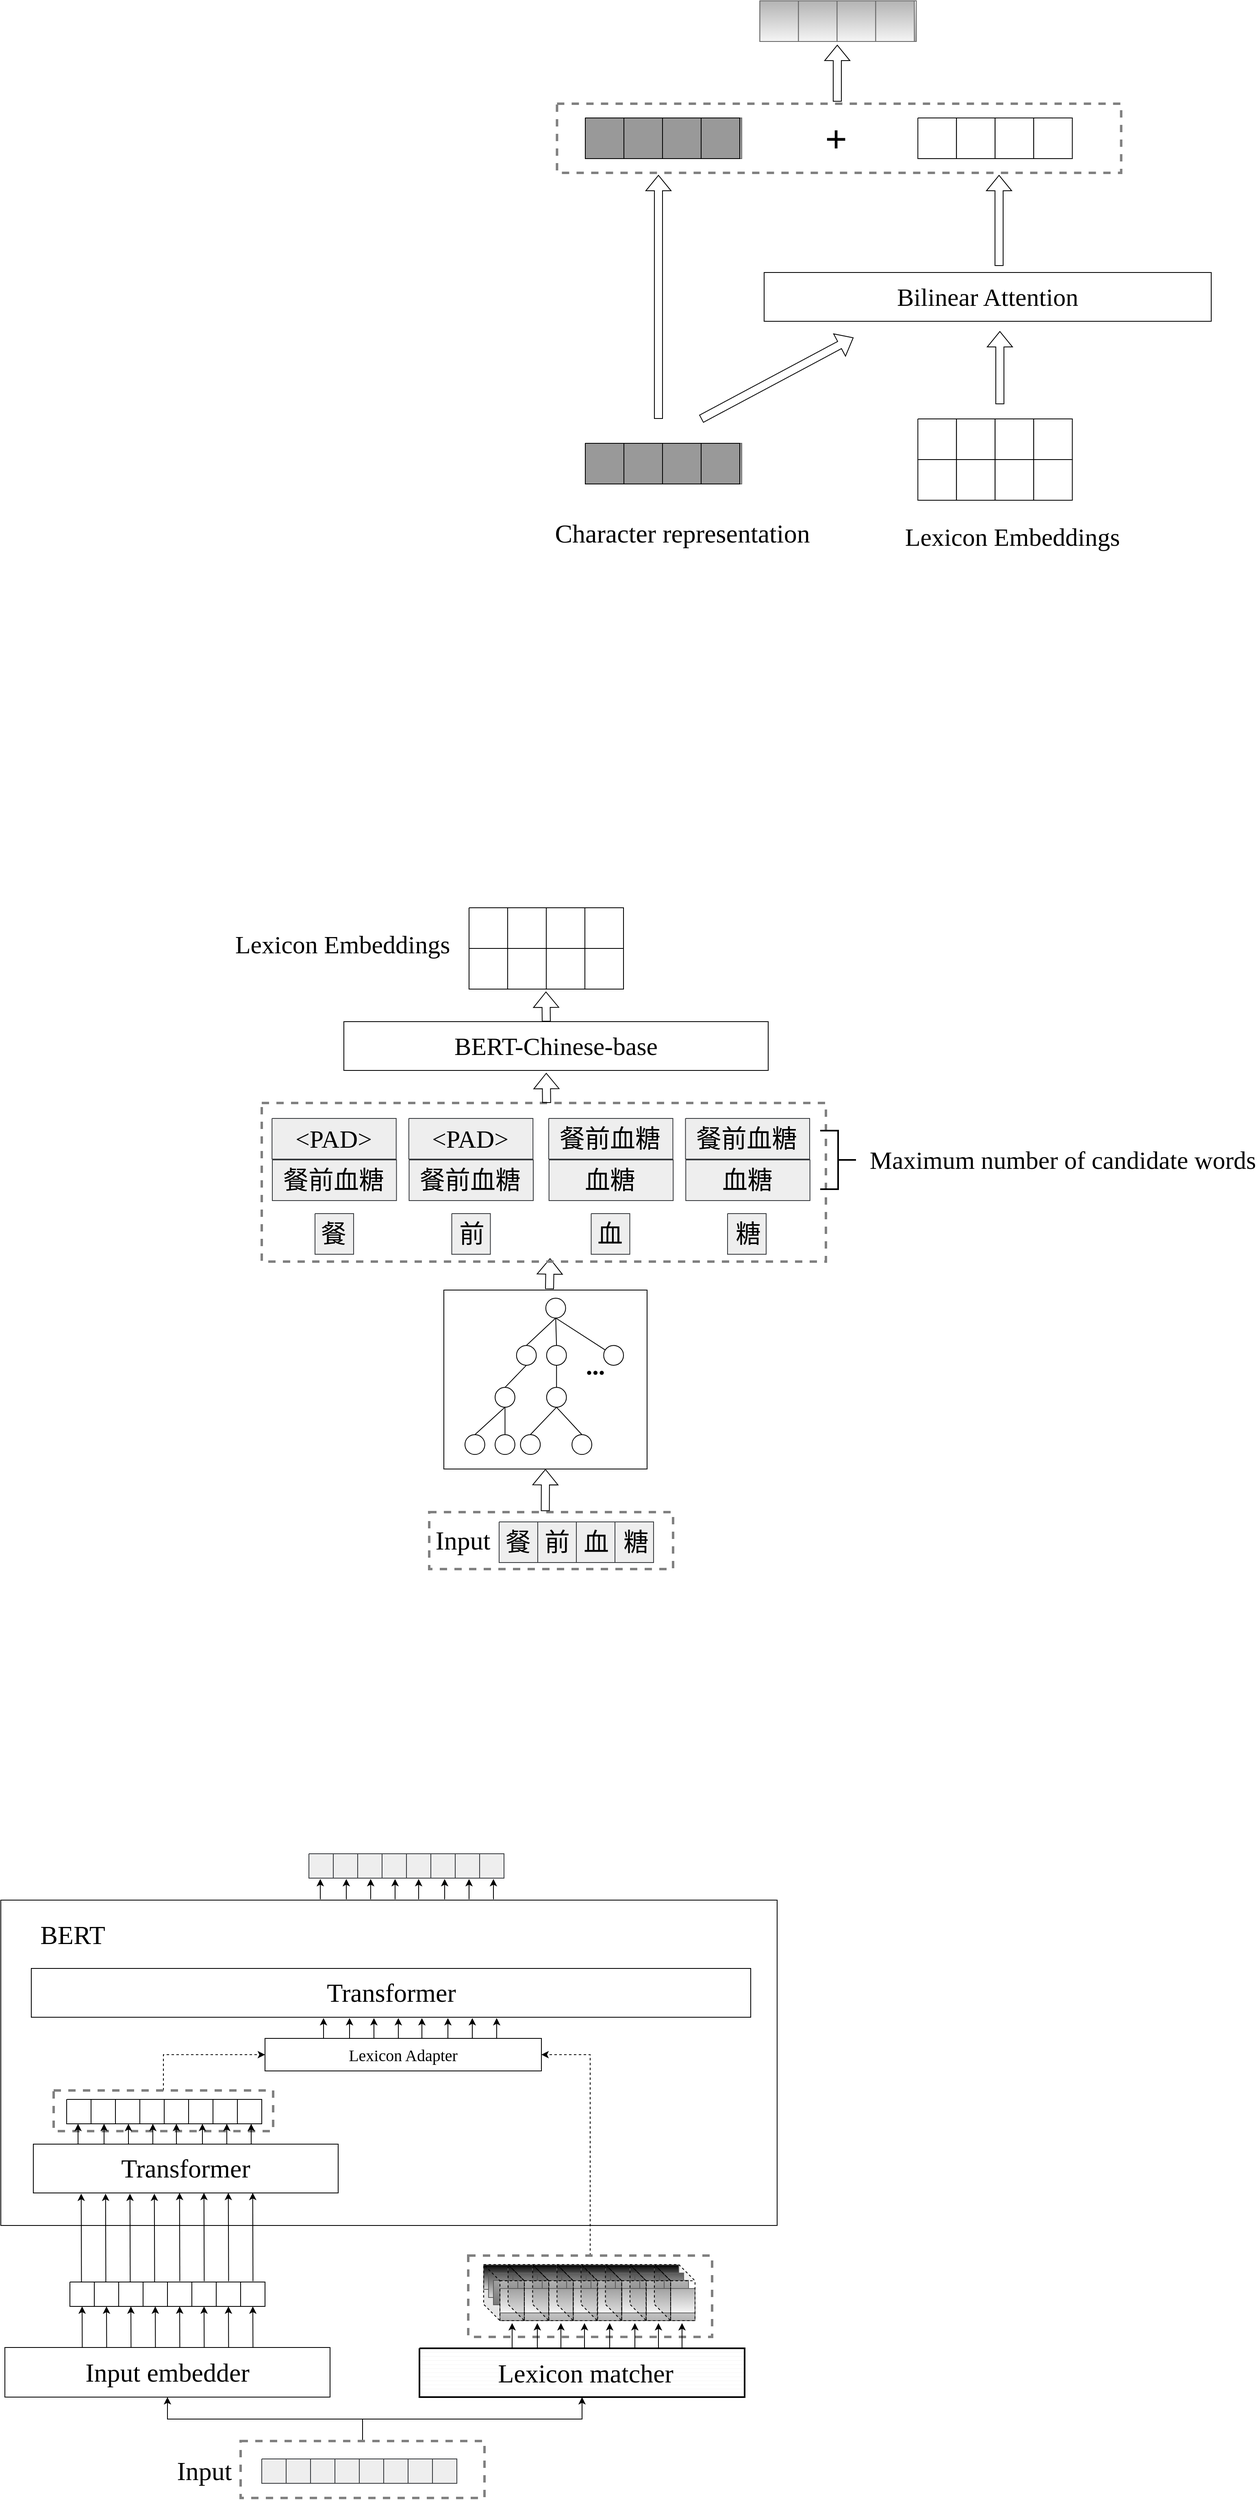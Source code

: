 <mxfile version="20.0.1" type="github">
  <diagram id="79ZjxNU_IsoWT_pZXwwr" name="Page-1">
    <mxGraphModel dx="2585" dy="1409" grid="0" gridSize="10" guides="1" tooltips="1" connect="1" arrows="1" fold="1" page="1" pageScale="1" pageWidth="2339" pageHeight="3300" math="0" shadow="0">
      <root>
        <mxCell id="0" />
        <mxCell id="1" parent="0" />
        <mxCell id="RXlQQFgITEn8rvyz34GZ-406" value="" style="verticalLabelPosition=bottom;verticalAlign=top;html=1;shape=mxgraph.basic.rect;fillColor2=none;strokeWidth=3;size=20;indent=5;shadow=0;sketch=0;fillStyle=auto;fontFamily=Times New Roman;fontSize=27;fillColor=none;gradientDirection=north;dashed=1;fontColor=#333333;strokeColor=#808080;" parent="1" vertex="1">
          <mxGeometry x="598" y="2074" width="300" height="70" as="geometry" />
        </mxCell>
        <mxCell id="RXlQQFgITEn8rvyz34GZ-244" value="" style="rounded=0;whiteSpace=wrap;html=1;" parent="1" vertex="1">
          <mxGeometry x="71" y="2551" width="955" height="400" as="geometry" />
        </mxCell>
        <mxCell id="RXlQQFgITEn8rvyz34GZ-345" style="edgeStyle=orthogonalEdgeStyle;rounded=0;orthogonalLoop=1;jettySize=auto;html=1;entryX=0;entryY=0.5;entryDx=0;entryDy=0;fontFamily=Times New Roman;fontSize=20;dashed=1;" parent="1" source="RXlQQFgITEn8rvyz34GZ-342" target="RXlQQFgITEn8rvyz34GZ-291" edge="1">
          <mxGeometry relative="1" as="geometry" />
        </mxCell>
        <mxCell id="RXlQQFgITEn8rvyz34GZ-342" value="" style="verticalLabelPosition=bottom;verticalAlign=top;html=1;shape=mxgraph.basic.rect;fillColor2=none;strokeWidth=3;size=20;indent=5;shadow=0;sketch=0;fillStyle=auto;fontFamily=Times New Roman;fontSize=27;fillColor=none;gradientDirection=north;dashed=1;fontColor=#333333;strokeColor=#808080;" parent="1" vertex="1">
          <mxGeometry x="136" y="2785" width="270" height="50" as="geometry" />
        </mxCell>
        <mxCell id="RXlQQFgITEn8rvyz34GZ-332" style="edgeStyle=orthogonalEdgeStyle;rounded=0;orthogonalLoop=1;jettySize=auto;html=1;entryX=1;entryY=0.5;entryDx=0;entryDy=0;fontFamily=Times New Roman;fontSize=20;dashed=1;" parent="1" source="RXlQQFgITEn8rvyz34GZ-1" target="RXlQQFgITEn8rvyz34GZ-291" edge="1">
          <mxGeometry relative="1" as="geometry" />
        </mxCell>
        <mxCell id="RXlQQFgITEn8rvyz34GZ-1" value="" style="verticalLabelPosition=bottom;verticalAlign=top;html=1;shape=mxgraph.basic.rect;fillColor2=none;strokeWidth=3;size=20;indent=5;shadow=0;sketch=0;fillStyle=auto;fontFamily=Times New Roman;fontSize=27;fillColor=none;gradientDirection=north;dashed=1;fontColor=#333333;strokeColor=#808080;" parent="1" vertex="1">
          <mxGeometry x="646" y="2988" width="300" height="100" as="geometry" />
        </mxCell>
        <mxCell id="RXlQQFgITEn8rvyz34GZ-2" value="" style="group" parent="1" vertex="1" connectable="0">
          <mxGeometry x="392" y="3238" width="240" height="30" as="geometry" />
        </mxCell>
        <mxCell id="RXlQQFgITEn8rvyz34GZ-3" value="" style="verticalLabelPosition=bottom;verticalAlign=top;html=1;shape=mxgraph.basic.patternFillRect;fillStyle=auto;step=5;fillStrokeWidth=0.2;fillStrokeColor=#dddddd;gradientDirection=north;strokeColor=#36393d;shadow=0;sketch=0;fillColor=#eeeeee;" parent="RXlQQFgITEn8rvyz34GZ-2" vertex="1">
          <mxGeometry width="30" height="30" as="geometry" />
        </mxCell>
        <mxCell id="RXlQQFgITEn8rvyz34GZ-4" value="" style="verticalLabelPosition=bottom;verticalAlign=top;html=1;shape=mxgraph.basic.patternFillRect;fillStyle=auto;step=5;fillStrokeWidth=0.2;fillStrokeColor=#dddddd;gradientDirection=north;strokeColor=#36393d;shadow=0;sketch=0;fillColor=#eeeeee;" parent="RXlQQFgITEn8rvyz34GZ-2" vertex="1">
          <mxGeometry x="120" width="30" height="30" as="geometry" />
        </mxCell>
        <mxCell id="RXlQQFgITEn8rvyz34GZ-5" value="" style="verticalLabelPosition=bottom;verticalAlign=top;html=1;shape=mxgraph.basic.patternFillRect;fillStyle=auto;step=5;fillStrokeWidth=0.2;fillStrokeColor=#dddddd;gradientDirection=north;strokeColor=#36393d;shadow=0;sketch=0;fillColor=#eeeeee;" parent="RXlQQFgITEn8rvyz34GZ-2" vertex="1">
          <mxGeometry x="30" width="30" height="30" as="geometry" />
        </mxCell>
        <mxCell id="RXlQQFgITEn8rvyz34GZ-6" value="" style="verticalLabelPosition=bottom;verticalAlign=top;html=1;shape=mxgraph.basic.patternFillRect;fillStyle=auto;step=5;fillStrokeWidth=0.2;fillStrokeColor=#dddddd;gradientDirection=north;strokeColor=#36393d;shadow=0;sketch=0;fillColor=#eeeeee;" parent="RXlQQFgITEn8rvyz34GZ-2" vertex="1">
          <mxGeometry x="150" width="30" height="30" as="geometry" />
        </mxCell>
        <mxCell id="RXlQQFgITEn8rvyz34GZ-7" value="" style="verticalLabelPosition=bottom;verticalAlign=top;html=1;shape=mxgraph.basic.patternFillRect;fillStyle=auto;step=5;fillStrokeWidth=0.2;fillStrokeColor=#dddddd;gradientDirection=north;strokeColor=#36393d;shadow=0;sketch=0;fillColor=#eeeeee;" parent="RXlQQFgITEn8rvyz34GZ-2" vertex="1">
          <mxGeometry x="60" width="30" height="30" as="geometry" />
        </mxCell>
        <mxCell id="RXlQQFgITEn8rvyz34GZ-8" value="" style="verticalLabelPosition=bottom;verticalAlign=top;html=1;shape=mxgraph.basic.patternFillRect;fillStyle=auto;step=5;fillStrokeWidth=0.2;fillStrokeColor=#dddddd;gradientDirection=north;strokeColor=#36393d;shadow=0;sketch=0;fillColor=#eeeeee;" parent="RXlQQFgITEn8rvyz34GZ-2" vertex="1">
          <mxGeometry x="180" width="30" height="30" as="geometry" />
        </mxCell>
        <mxCell id="RXlQQFgITEn8rvyz34GZ-9" value="" style="verticalLabelPosition=bottom;verticalAlign=top;html=1;shape=mxgraph.basic.patternFillRect;fillStyle=auto;step=5;fillStrokeWidth=0.2;fillStrokeColor=#dddddd;gradientDirection=north;strokeColor=#36393d;shadow=0;sketch=0;fillColor=#eeeeee;" parent="RXlQQFgITEn8rvyz34GZ-2" vertex="1">
          <mxGeometry x="90" width="30" height="30" as="geometry" />
        </mxCell>
        <mxCell id="RXlQQFgITEn8rvyz34GZ-10" value="" style="verticalLabelPosition=bottom;verticalAlign=top;html=1;shape=mxgraph.basic.patternFillRect;fillStyle=auto;step=5;fillStrokeWidth=0.2;fillStrokeColor=#dddddd;gradientDirection=north;strokeColor=#36393d;shadow=0;sketch=0;fillColor=#eeeeee;" parent="RXlQQFgITEn8rvyz34GZ-2" vertex="1">
          <mxGeometry x="210" width="30" height="30" as="geometry" />
        </mxCell>
        <mxCell id="RXlQQFgITEn8rvyz34GZ-22" value="" style="group;fillColor=#f5f5f5;gradientColor=#b3b3b3;strokeColor=#666666;" parent="1" vertex="1" connectable="0">
          <mxGeometry x="665" y="2999.5" width="240" height="30" as="geometry" />
        </mxCell>
        <mxCell id="RXlQQFgITEn8rvyz34GZ-23" value="" style="verticalLabelPosition=bottom;verticalAlign=top;html=1;shape=mxgraph.basic.patternFillRect;fillStyle=auto;step=5;fillStrokeWidth=0.2;fillStrokeColor=#dddddd;gradientDirection=north;strokeColor=#666666;shadow=0;sketch=0;fillColor=#f5f5f5;gradientColor=#000000;" parent="RXlQQFgITEn8rvyz34GZ-22" vertex="1">
          <mxGeometry width="30" height="30" as="geometry" />
        </mxCell>
        <mxCell id="RXlQQFgITEn8rvyz34GZ-24" value="" style="verticalLabelPosition=bottom;verticalAlign=top;html=1;shape=mxgraph.basic.patternFillRect;fillStyle=auto;step=5;fillStrokeWidth=0.2;fillStrokeColor=#dddddd;gradientDirection=north;strokeColor=#666666;shadow=0;sketch=0;fillColor=#f5f5f5;gradientColor=#b3b3b3;" parent="RXlQQFgITEn8rvyz34GZ-22" vertex="1">
          <mxGeometry x="120" width="30" height="30" as="geometry" />
        </mxCell>
        <mxCell id="RXlQQFgITEn8rvyz34GZ-25" value="" style="verticalLabelPosition=bottom;verticalAlign=top;html=1;shape=mxgraph.basic.patternFillRect;fillStyle=auto;step=5;fillStrokeWidth=0.2;fillStrokeColor=#dddddd;gradientDirection=north;strokeColor=#666666;shadow=0;sketch=0;fillColor=#f5f5f5;gradientColor=#000000;" parent="RXlQQFgITEn8rvyz34GZ-22" vertex="1">
          <mxGeometry x="30" width="30" height="30" as="geometry" />
        </mxCell>
        <mxCell id="RXlQQFgITEn8rvyz34GZ-26" value="" style="verticalLabelPosition=bottom;verticalAlign=top;html=1;shape=mxgraph.basic.patternFillRect;fillStyle=auto;step=5;fillStrokeWidth=0.2;fillStrokeColor=#dddddd;gradientDirection=north;strokeColor=#666666;shadow=0;sketch=0;fillColor=#f5f5f5;gradientColor=#b3b3b3;" parent="RXlQQFgITEn8rvyz34GZ-22" vertex="1">
          <mxGeometry x="150" width="30" height="30" as="geometry" />
        </mxCell>
        <mxCell id="RXlQQFgITEn8rvyz34GZ-27" value="" style="verticalLabelPosition=bottom;verticalAlign=top;html=1;shape=mxgraph.basic.patternFillRect;fillStyle=auto;step=5;fillStrokeWidth=0.2;fillStrokeColor=#dddddd;gradientDirection=north;strokeColor=#666666;shadow=0;sketch=0;fillColor=#f5f5f5;gradientColor=#b3b3b3;" parent="RXlQQFgITEn8rvyz34GZ-22" vertex="1">
          <mxGeometry x="60" width="30" height="30" as="geometry" />
        </mxCell>
        <mxCell id="RXlQQFgITEn8rvyz34GZ-28" value="" style="verticalLabelPosition=bottom;verticalAlign=top;html=1;shape=mxgraph.basic.patternFillRect;fillStyle=auto;step=5;fillStrokeWidth=0.2;fillStrokeColor=#dddddd;gradientDirection=north;strokeColor=#666666;shadow=0;sketch=0;fillColor=#f5f5f5;gradientColor=#b3b3b3;" parent="RXlQQFgITEn8rvyz34GZ-22" vertex="1">
          <mxGeometry x="180" width="30" height="30" as="geometry" />
        </mxCell>
        <mxCell id="RXlQQFgITEn8rvyz34GZ-29" value="" style="verticalLabelPosition=bottom;verticalAlign=top;html=1;shape=mxgraph.basic.patternFillRect;fillStyle=auto;step=5;fillStrokeWidth=0.2;fillStrokeColor=#dddddd;gradientDirection=north;strokeColor=#666666;shadow=0;sketch=0;fillColor=#f5f5f5;gradientColor=#b3b3b3;" parent="RXlQQFgITEn8rvyz34GZ-22" vertex="1">
          <mxGeometry x="90" width="30" height="30" as="geometry" />
        </mxCell>
        <mxCell id="RXlQQFgITEn8rvyz34GZ-30" value="" style="verticalLabelPosition=bottom;verticalAlign=top;html=1;shape=mxgraph.basic.patternFillRect;fillStyle=auto;step=5;fillStrokeWidth=0.2;fillStrokeColor=#dddddd;gradientDirection=north;strokeColor=#666666;shadow=0;sketch=0;fillColor=#f5f5f5;gradientColor=#b3b3b3;" parent="RXlQQFgITEn8rvyz34GZ-22" vertex="1">
          <mxGeometry x="210" width="30" height="30" as="geometry" />
        </mxCell>
        <mxCell id="RXlQQFgITEn8rvyz34GZ-31" value="" style="verticalLabelPosition=bottom;verticalAlign=top;html=1;shape=mxgraph.basic.patternFillRect;fillStyle=auto;step=5;fillStrokeWidth=0.2;fillStrokeColor=#dddddd;gradientDirection=north;strokeColor=#666666;shadow=0;sketch=0;fillColor=#f5f5f5;gradientColor=#b3b3b3;" parent="RXlQQFgITEn8rvyz34GZ-22" vertex="1">
          <mxGeometry x="210" width="30" height="30" as="geometry" />
        </mxCell>
        <mxCell id="RXlQQFgITEn8rvyz34GZ-32" value="" style="verticalLabelPosition=bottom;verticalAlign=top;html=1;shape=mxgraph.basic.patternFillRect;fillStyle=auto;step=5;fillStrokeWidth=0.2;fillStrokeColor=#dddddd;gradientDirection=north;strokeColor=#666666;shadow=0;sketch=0;fillColor=#f5f5f5;gradientColor=#b3b3b3;" parent="RXlQQFgITEn8rvyz34GZ-22" vertex="1">
          <mxGeometry x="180" width="30" height="30" as="geometry" />
        </mxCell>
        <mxCell id="RXlQQFgITEn8rvyz34GZ-33" value="" style="verticalLabelPosition=bottom;verticalAlign=top;html=1;shape=mxgraph.basic.patternFillRect;fillStyle=auto;step=5;fillStrokeWidth=0.2;fillStrokeColor=#dddddd;gradientDirection=north;strokeColor=#666666;shadow=0;sketch=0;fillColor=#f5f5f5;gradientColor=#b3b3b3;" parent="RXlQQFgITEn8rvyz34GZ-22" vertex="1">
          <mxGeometry x="210" width="30" height="30" as="geometry" />
        </mxCell>
        <mxCell id="RXlQQFgITEn8rvyz34GZ-34" value="" style="verticalLabelPosition=bottom;verticalAlign=top;html=1;shape=mxgraph.basic.patternFillRect;fillStyle=auto;step=5;fillStrokeWidth=0.2;fillStrokeColor=#dddddd;gradientDirection=north;strokeColor=#666666;shadow=0;sketch=0;fillColor=#f5f5f5;gradientColor=#b3b3b3;" parent="RXlQQFgITEn8rvyz34GZ-22" vertex="1">
          <mxGeometry x="180" width="30" height="30" as="geometry" />
        </mxCell>
        <mxCell id="RXlQQFgITEn8rvyz34GZ-35" value="" style="verticalLabelPosition=bottom;verticalAlign=top;html=1;shape=mxgraph.basic.patternFillRect;fillStyle=auto;step=5;fillStrokeWidth=0.2;fillStrokeColor=#dddddd;gradientDirection=north;strokeColor=#666666;shadow=0;sketch=0;fillColor=#f5f5f5;gradientColor=#b3b3b3;" parent="RXlQQFgITEn8rvyz34GZ-22" vertex="1">
          <mxGeometry x="150" width="30" height="30" as="geometry" />
        </mxCell>
        <mxCell id="RXlQQFgITEn8rvyz34GZ-36" value="" style="verticalLabelPosition=bottom;verticalAlign=top;html=1;shape=mxgraph.basic.patternFillRect;fillStyle=auto;step=5;fillStrokeWidth=0.2;fillStrokeColor=#dddddd;gradientDirection=north;strokeColor=#666666;shadow=0;sketch=0;fillColor=#f5f5f5;gradientColor=#b3b3b3;" parent="RXlQQFgITEn8rvyz34GZ-22" vertex="1">
          <mxGeometry x="210" width="30" height="30" as="geometry" />
        </mxCell>
        <mxCell id="RXlQQFgITEn8rvyz34GZ-37" value="" style="verticalLabelPosition=bottom;verticalAlign=top;html=1;shape=mxgraph.basic.patternFillRect;fillStyle=auto;step=5;fillStrokeWidth=0.2;fillStrokeColor=#dddddd;gradientDirection=north;strokeColor=#666666;shadow=0;sketch=0;fillColor=#f5f5f5;gradientColor=#b3b3b3;" parent="RXlQQFgITEn8rvyz34GZ-22" vertex="1">
          <mxGeometry x="180" width="30" height="30" as="geometry" />
        </mxCell>
        <mxCell id="RXlQQFgITEn8rvyz34GZ-38" value="" style="verticalLabelPosition=bottom;verticalAlign=top;html=1;shape=mxgraph.basic.patternFillRect;fillStyle=auto;step=5;fillStrokeWidth=0.2;fillStrokeColor=#dddddd;gradientDirection=north;strokeColor=#666666;shadow=0;sketch=0;fillColor=#f5f5f5;gradientColor=#b3b3b3;" parent="RXlQQFgITEn8rvyz34GZ-22" vertex="1">
          <mxGeometry x="150" width="30" height="30" as="geometry" />
        </mxCell>
        <mxCell id="RXlQQFgITEn8rvyz34GZ-39" value="" style="verticalLabelPosition=bottom;verticalAlign=top;html=1;shape=mxgraph.basic.patternFillRect;fillStyle=auto;step=5;fillStrokeWidth=0.2;fillStrokeColor=#dddddd;gradientDirection=north;strokeColor=#666666;shadow=0;sketch=0;fillColor=#f5f5f5;gradientColor=#b3b3b3;" parent="RXlQQFgITEn8rvyz34GZ-22" vertex="1">
          <mxGeometry x="210" width="30" height="30" as="geometry" />
        </mxCell>
        <mxCell id="RXlQQFgITEn8rvyz34GZ-40" value="" style="verticalLabelPosition=bottom;verticalAlign=top;html=1;shape=mxgraph.basic.patternFillRect;fillStyle=auto;step=5;fillStrokeWidth=0.2;fillStrokeColor=#dddddd;gradientDirection=north;strokeColor=#666666;shadow=0;sketch=0;fillColor=#f5f5f5;gradientColor=#b3b3b3;" parent="RXlQQFgITEn8rvyz34GZ-22" vertex="1">
          <mxGeometry x="180" width="30" height="30" as="geometry" />
        </mxCell>
        <mxCell id="RXlQQFgITEn8rvyz34GZ-41" value="" style="verticalLabelPosition=bottom;verticalAlign=top;html=1;shape=mxgraph.basic.patternFillRect;fillStyle=auto;step=5;fillStrokeWidth=0.2;fillStrokeColor=#dddddd;gradientDirection=north;strokeColor=#666666;shadow=0;sketch=0;fillColor=#f5f5f5;gradientColor=#b3b3b3;" parent="RXlQQFgITEn8rvyz34GZ-22" vertex="1">
          <mxGeometry x="150" width="30" height="30" as="geometry" />
        </mxCell>
        <mxCell id="RXlQQFgITEn8rvyz34GZ-42" value="" style="verticalLabelPosition=bottom;verticalAlign=top;html=1;shape=mxgraph.basic.patternFillRect;fillStyle=auto;step=5;fillStrokeWidth=0.2;fillStrokeColor=#dddddd;gradientDirection=north;strokeColor=#666666;shadow=0;sketch=0;fillColor=#f5f5f5;gradientColor=#b3b3b3;" parent="RXlQQFgITEn8rvyz34GZ-22" vertex="1">
          <mxGeometry x="120" width="30" height="30" as="geometry" />
        </mxCell>
        <mxCell id="RXlQQFgITEn8rvyz34GZ-43" value="" style="verticalLabelPosition=bottom;verticalAlign=top;html=1;shape=mxgraph.basic.patternFillRect;fillStyle=auto;step=5;fillStrokeWidth=0.2;fillStrokeColor=#dddddd;gradientDirection=north;strokeColor=#666666;shadow=0;sketch=0;fillColor=#f5f5f5;gradientColor=#b3b3b3;" parent="RXlQQFgITEn8rvyz34GZ-22" vertex="1">
          <mxGeometry x="90" width="30" height="30" as="geometry" />
        </mxCell>
        <mxCell id="RXlQQFgITEn8rvyz34GZ-44" value="" style="verticalLabelPosition=bottom;verticalAlign=top;html=1;shape=mxgraph.basic.patternFillRect;fillStyle=auto;step=5;fillStrokeWidth=0.2;fillStrokeColor=#dddddd;gradientDirection=north;strokeColor=#666666;shadow=0;sketch=0;fillColor=#f5f5f5;gradientColor=#b3b3b3;" parent="RXlQQFgITEn8rvyz34GZ-22" vertex="1">
          <mxGeometry x="210" width="30" height="30" as="geometry" />
        </mxCell>
        <mxCell id="RXlQQFgITEn8rvyz34GZ-45" value="" style="verticalLabelPosition=bottom;verticalAlign=top;html=1;shape=mxgraph.basic.patternFillRect;fillStyle=auto;step=5;fillStrokeWidth=0.2;fillStrokeColor=#dddddd;gradientDirection=north;strokeColor=#666666;shadow=0;sketch=0;fillColor=#f5f5f5;gradientColor=#b3b3b3;" parent="RXlQQFgITEn8rvyz34GZ-22" vertex="1">
          <mxGeometry x="180" width="30" height="30" as="geometry" />
        </mxCell>
        <mxCell id="RXlQQFgITEn8rvyz34GZ-46" value="" style="verticalLabelPosition=bottom;verticalAlign=top;html=1;shape=mxgraph.basic.patternFillRect;fillStyle=auto;step=5;fillStrokeWidth=0.2;fillStrokeColor=#dddddd;gradientDirection=north;strokeColor=#666666;shadow=0;sketch=0;fillColor=#f5f5f5;gradientColor=#b3b3b3;" parent="RXlQQFgITEn8rvyz34GZ-22" vertex="1">
          <mxGeometry x="150" width="30" height="30" as="geometry" />
        </mxCell>
        <mxCell id="RXlQQFgITEn8rvyz34GZ-47" value="" style="verticalLabelPosition=bottom;verticalAlign=top;html=1;shape=mxgraph.basic.patternFillRect;fillStyle=auto;step=5;fillStrokeWidth=0.2;fillStrokeColor=#dddddd;gradientDirection=north;strokeColor=#666666;shadow=0;sketch=0;fillColor=#f5f5f5;gradientColor=#b3b3b3;" parent="RXlQQFgITEn8rvyz34GZ-22" vertex="1">
          <mxGeometry x="120" width="30" height="30" as="geometry" />
        </mxCell>
        <mxCell id="RXlQQFgITEn8rvyz34GZ-48" value="" style="verticalLabelPosition=bottom;verticalAlign=top;html=1;shape=mxgraph.basic.patternFillRect;fillStyle=auto;step=5;fillStrokeWidth=0.2;fillStrokeColor=#dddddd;gradientDirection=north;strokeColor=#666666;shadow=0;sketch=0;fillColor=#f5f5f5;gradientColor=#b3b3b3;" parent="RXlQQFgITEn8rvyz34GZ-22" vertex="1">
          <mxGeometry x="90" width="30" height="30" as="geometry" />
        </mxCell>
        <mxCell id="RXlQQFgITEn8rvyz34GZ-49" value="" style="verticalLabelPosition=bottom;verticalAlign=top;html=1;shape=mxgraph.basic.patternFillRect;fillStyle=auto;step=5;fillStrokeWidth=0.2;fillStrokeColor=#dddddd;gradientDirection=north;strokeColor=#666666;shadow=0;sketch=0;fillColor=#f5f5f5;gradientColor=#b3b3b3;" parent="RXlQQFgITEn8rvyz34GZ-22" vertex="1">
          <mxGeometry x="210" width="30" height="30" as="geometry" />
        </mxCell>
        <mxCell id="RXlQQFgITEn8rvyz34GZ-50" value="" style="verticalLabelPosition=bottom;verticalAlign=top;html=1;shape=mxgraph.basic.patternFillRect;fillStyle=auto;step=5;fillStrokeWidth=0.2;fillStrokeColor=#dddddd;gradientDirection=north;strokeColor=#666666;shadow=0;sketch=0;fillColor=#f5f5f5;gradientColor=#b3b3b3;" parent="RXlQQFgITEn8rvyz34GZ-22" vertex="1">
          <mxGeometry x="180" width="30" height="30" as="geometry" />
        </mxCell>
        <mxCell id="RXlQQFgITEn8rvyz34GZ-51" value="" style="verticalLabelPosition=bottom;verticalAlign=top;html=1;shape=mxgraph.basic.patternFillRect;fillStyle=auto;step=5;fillStrokeWidth=0.2;fillStrokeColor=#dddddd;gradientDirection=north;strokeColor=#666666;shadow=0;sketch=0;fillColor=#f5f5f5;gradientColor=#b3b3b3;" parent="RXlQQFgITEn8rvyz34GZ-22" vertex="1">
          <mxGeometry x="150" width="30" height="30" as="geometry" />
        </mxCell>
        <mxCell id="RXlQQFgITEn8rvyz34GZ-52" value="" style="verticalLabelPosition=bottom;verticalAlign=top;html=1;shape=mxgraph.basic.patternFillRect;fillStyle=auto;step=5;fillStrokeWidth=0.2;fillStrokeColor=#dddddd;gradientDirection=north;strokeColor=#666666;shadow=0;sketch=0;fillColor=#f5f5f5;gradientColor=#b3b3b3;" parent="RXlQQFgITEn8rvyz34GZ-22" vertex="1">
          <mxGeometry x="120" width="30" height="30" as="geometry" />
        </mxCell>
        <mxCell id="RXlQQFgITEn8rvyz34GZ-53" value="" style="verticalLabelPosition=bottom;verticalAlign=top;html=1;shape=mxgraph.basic.patternFillRect;fillStyle=auto;step=5;fillStrokeWidth=0.2;fillStrokeColor=#dddddd;gradientDirection=north;strokeColor=#666666;shadow=0;sketch=0;fillColor=#f5f5f5;gradientColor=#b3b3b3;" parent="RXlQQFgITEn8rvyz34GZ-22" vertex="1">
          <mxGeometry x="90" width="30" height="30" as="geometry" />
        </mxCell>
        <mxCell id="RXlQQFgITEn8rvyz34GZ-54" value="" style="verticalLabelPosition=bottom;verticalAlign=top;html=1;shape=mxgraph.basic.patternFillRect;fillStyle=auto;step=5;fillStrokeWidth=0.2;fillStrokeColor=#dddddd;gradientDirection=north;strokeColor=#666666;shadow=0;sketch=0;fillColor=#f5f5f5;gradientColor=#b3b3b3;" parent="RXlQQFgITEn8rvyz34GZ-22" vertex="1">
          <mxGeometry x="210" width="30" height="30" as="geometry" />
        </mxCell>
        <mxCell id="RXlQQFgITEn8rvyz34GZ-55" value="" style="verticalLabelPosition=bottom;verticalAlign=top;html=1;shape=mxgraph.basic.patternFillRect;fillStyle=auto;step=5;fillStrokeWidth=0.2;fillStrokeColor=#dddddd;gradientDirection=north;strokeColor=#666666;shadow=0;sketch=0;fillColor=#f5f5f5;gradientColor=#b3b3b3;" parent="RXlQQFgITEn8rvyz34GZ-22" vertex="1">
          <mxGeometry x="180" width="30" height="30" as="geometry" />
        </mxCell>
        <mxCell id="RXlQQFgITEn8rvyz34GZ-56" value="" style="verticalLabelPosition=bottom;verticalAlign=top;html=1;shape=mxgraph.basic.patternFillRect;fillStyle=auto;step=5;fillStrokeWidth=0.2;fillStrokeColor=#dddddd;gradientDirection=north;strokeColor=#666666;shadow=0;sketch=0;fillColor=#f5f5f5;gradientColor=#b3b3b3;" parent="RXlQQFgITEn8rvyz34GZ-22" vertex="1">
          <mxGeometry x="150" width="30" height="30" as="geometry" />
        </mxCell>
        <mxCell id="RXlQQFgITEn8rvyz34GZ-57" value="" style="verticalLabelPosition=bottom;verticalAlign=top;html=1;shape=mxgraph.basic.patternFillRect;fillStyle=auto;step=5;fillStrokeWidth=0.2;fillStrokeColor=#dddddd;gradientDirection=north;strokeColor=#666666;shadow=0;sketch=0;fillColor=#f5f5f5;gradientColor=#b3b3b3;" parent="RXlQQFgITEn8rvyz34GZ-22" vertex="1">
          <mxGeometry x="120" width="30" height="30" as="geometry" />
        </mxCell>
        <mxCell id="RXlQQFgITEn8rvyz34GZ-58" value="" style="verticalLabelPosition=bottom;verticalAlign=top;html=1;shape=mxgraph.basic.patternFillRect;fillStyle=auto;step=5;fillStrokeWidth=0.2;fillStrokeColor=#dddddd;gradientDirection=north;strokeColor=#666666;shadow=0;sketch=0;fillColor=#f5f5f5;gradientColor=#b3b3b3;" parent="RXlQQFgITEn8rvyz34GZ-22" vertex="1">
          <mxGeometry x="90" width="30" height="30" as="geometry" />
        </mxCell>
        <mxCell id="RXlQQFgITEn8rvyz34GZ-59" value="" style="verticalLabelPosition=bottom;verticalAlign=top;html=1;shape=mxgraph.basic.patternFillRect;fillStyle=auto;step=5;fillStrokeWidth=0.2;fillStrokeColor=#dddddd;gradientDirection=north;strokeColor=#666666;shadow=0;sketch=0;fillColor=#f5f5f5;gradientColor=#b3b3b3;" parent="RXlQQFgITEn8rvyz34GZ-22" vertex="1">
          <mxGeometry x="210" width="30" height="30" as="geometry" />
        </mxCell>
        <mxCell id="RXlQQFgITEn8rvyz34GZ-60" value="" style="verticalLabelPosition=bottom;verticalAlign=top;html=1;shape=mxgraph.basic.patternFillRect;fillStyle=auto;step=5;fillStrokeWidth=0.2;fillStrokeColor=#dddddd;gradientDirection=north;strokeColor=#666666;shadow=0;sketch=0;fillColor=#f5f5f5;gradientColor=#b3b3b3;" parent="RXlQQFgITEn8rvyz34GZ-22" vertex="1">
          <mxGeometry x="180" width="30" height="30" as="geometry" />
        </mxCell>
        <mxCell id="RXlQQFgITEn8rvyz34GZ-61" value="" style="verticalLabelPosition=bottom;verticalAlign=top;html=1;shape=mxgraph.basic.patternFillRect;fillStyle=auto;step=5;fillStrokeWidth=0.2;fillStrokeColor=#dddddd;gradientDirection=north;strokeColor=#666666;shadow=0;sketch=0;fillColor=#f5f5f5;gradientColor=#b3b3b3;" parent="RXlQQFgITEn8rvyz34GZ-22" vertex="1">
          <mxGeometry x="150" width="30" height="30" as="geometry" />
        </mxCell>
        <mxCell id="RXlQQFgITEn8rvyz34GZ-62" value="" style="verticalLabelPosition=bottom;verticalAlign=top;html=1;shape=mxgraph.basic.patternFillRect;fillStyle=auto;step=5;fillStrokeWidth=0.2;fillStrokeColor=#dddddd;gradientDirection=north;strokeColor=#666666;shadow=0;sketch=0;fillColor=#f5f5f5;gradientColor=#b3b3b3;" parent="RXlQQFgITEn8rvyz34GZ-22" vertex="1">
          <mxGeometry x="120" width="30" height="30" as="geometry" />
        </mxCell>
        <mxCell id="RXlQQFgITEn8rvyz34GZ-63" value="" style="verticalLabelPosition=bottom;verticalAlign=top;html=1;shape=mxgraph.basic.patternFillRect;fillStyle=auto;step=5;fillStrokeWidth=0.2;fillStrokeColor=#dddddd;gradientDirection=north;strokeColor=#666666;shadow=0;sketch=0;fillColor=#f5f5f5;gradientColor=#b3b3b3;" parent="RXlQQFgITEn8rvyz34GZ-22" vertex="1">
          <mxGeometry x="90" width="30" height="30" as="geometry" />
        </mxCell>
        <mxCell id="RXlQQFgITEn8rvyz34GZ-64" value="" style="verticalLabelPosition=bottom;verticalAlign=top;html=1;shape=mxgraph.basic.patternFillRect;fillStyle=auto;step=5;fillStrokeWidth=0.2;fillStrokeColor=#dddddd;gradientDirection=north;strokeColor=#666666;shadow=0;sketch=0;fillColor=#f5f5f5;gradientColor=#b3b3b3;" parent="RXlQQFgITEn8rvyz34GZ-22" vertex="1">
          <mxGeometry x="60" width="30" height="30" as="geometry" />
        </mxCell>
        <mxCell id="RXlQQFgITEn8rvyz34GZ-65" value="" style="verticalLabelPosition=bottom;verticalAlign=top;html=1;shape=mxgraph.basic.patternFillRect;fillStyle=auto;step=5;fillStrokeWidth=0.2;fillStrokeColor=#dddddd;gradientDirection=north;strokeColor=#666666;shadow=0;sketch=0;fillColor=#f5f5f5;gradientColor=#000000;" parent="RXlQQFgITEn8rvyz34GZ-22" vertex="1">
          <mxGeometry x="210" width="30" height="30" as="geometry" />
        </mxCell>
        <mxCell id="RXlQQFgITEn8rvyz34GZ-66" value="" style="verticalLabelPosition=bottom;verticalAlign=top;html=1;shape=mxgraph.basic.patternFillRect;fillStyle=auto;step=5;fillStrokeWidth=0.2;fillStrokeColor=#dddddd;gradientDirection=north;strokeColor=#666666;shadow=0;sketch=0;fillColor=#f5f5f5;gradientColor=#000000;" parent="RXlQQFgITEn8rvyz34GZ-22" vertex="1">
          <mxGeometry x="180" width="30" height="30" as="geometry" />
        </mxCell>
        <mxCell id="RXlQQFgITEn8rvyz34GZ-67" value="" style="verticalLabelPosition=bottom;verticalAlign=top;html=1;shape=mxgraph.basic.patternFillRect;fillStyle=auto;step=5;fillStrokeWidth=0.2;fillStrokeColor=#dddddd;gradientDirection=north;strokeColor=#666666;shadow=0;sketch=0;fillColor=#f5f5f5;gradientColor=#000000;" parent="RXlQQFgITEn8rvyz34GZ-22" vertex="1">
          <mxGeometry x="150" width="30" height="30" as="geometry" />
        </mxCell>
        <mxCell id="RXlQQFgITEn8rvyz34GZ-68" value="" style="verticalLabelPosition=bottom;verticalAlign=top;html=1;shape=mxgraph.basic.patternFillRect;fillStyle=auto;step=5;fillStrokeWidth=0.2;fillStrokeColor=#dddddd;gradientDirection=north;strokeColor=#666666;shadow=0;sketch=0;fillColor=#f5f5f5;gradientColor=#000000;" parent="RXlQQFgITEn8rvyz34GZ-22" vertex="1">
          <mxGeometry x="120" width="30" height="30" as="geometry" />
        </mxCell>
        <mxCell id="RXlQQFgITEn8rvyz34GZ-69" value="" style="verticalLabelPosition=bottom;verticalAlign=top;html=1;shape=mxgraph.basic.patternFillRect;fillStyle=auto;step=5;fillStrokeWidth=0.2;fillStrokeColor=#dddddd;gradientDirection=north;strokeColor=#666666;shadow=0;sketch=0;fillColor=#f5f5f5;gradientColor=#000000;" parent="RXlQQFgITEn8rvyz34GZ-22" vertex="1">
          <mxGeometry x="90" width="30" height="30" as="geometry" />
        </mxCell>
        <mxCell id="RXlQQFgITEn8rvyz34GZ-70" value="" style="verticalLabelPosition=bottom;verticalAlign=top;html=1;shape=mxgraph.basic.patternFillRect;fillStyle=auto;step=5;fillStrokeWidth=0.2;fillStrokeColor=#dddddd;gradientDirection=north;strokeColor=#666666;shadow=0;sketch=0;fillColor=#f5f5f5;gradientColor=#000000;" parent="RXlQQFgITEn8rvyz34GZ-22" vertex="1">
          <mxGeometry x="60" width="30" height="30" as="geometry" />
        </mxCell>
        <mxCell id="RXlQQFgITEn8rvyz34GZ-71" value="" style="group;fillColor=#f5f5f5;gradientColor=#b3b3b3;strokeColor=#666666;" parent="1" vertex="1" connectable="0">
          <mxGeometry x="671" y="3009.5" width="240" height="30" as="geometry" />
        </mxCell>
        <mxCell id="RXlQQFgITEn8rvyz34GZ-72" value="" style="verticalLabelPosition=bottom;verticalAlign=top;html=1;shape=mxgraph.basic.patternFillRect;fillStyle=auto;step=5;fillStrokeWidth=0.2;fillStrokeColor=#dddddd;gradientDirection=north;strokeColor=#666666;shadow=0;sketch=0;fillColor=#f5f5f5;gradientColor=#5C5C5C;" parent="RXlQQFgITEn8rvyz34GZ-71" vertex="1">
          <mxGeometry width="30" height="30" as="geometry" />
        </mxCell>
        <mxCell id="RXlQQFgITEn8rvyz34GZ-73" value="" style="verticalLabelPosition=bottom;verticalAlign=top;html=1;shape=mxgraph.basic.patternFillRect;fillStyle=auto;step=5;fillStrokeWidth=0.2;fillStrokeColor=#dddddd;gradientDirection=north;strokeColor=#666666;shadow=0;sketch=0;fillColor=#f5f5f5;gradientColor=#b3b3b3;" parent="RXlQQFgITEn8rvyz34GZ-71" vertex="1">
          <mxGeometry x="120" width="30" height="30" as="geometry" />
        </mxCell>
        <mxCell id="RXlQQFgITEn8rvyz34GZ-74" value="" style="verticalLabelPosition=bottom;verticalAlign=top;html=1;shape=mxgraph.basic.patternFillRect;fillStyle=auto;step=5;fillStrokeWidth=0.2;fillStrokeColor=#dddddd;gradientDirection=north;strokeColor=#666666;shadow=0;sketch=0;fillColor=#f5f5f5;gradientColor=#5C5C5C;" parent="RXlQQFgITEn8rvyz34GZ-71" vertex="1">
          <mxGeometry x="30" width="30" height="30" as="geometry" />
        </mxCell>
        <mxCell id="RXlQQFgITEn8rvyz34GZ-75" value="" style="verticalLabelPosition=bottom;verticalAlign=top;html=1;shape=mxgraph.basic.patternFillRect;fillStyle=auto;step=5;fillStrokeWidth=0.2;fillStrokeColor=#dddddd;gradientDirection=north;strokeColor=#666666;shadow=0;sketch=0;fillColor=#f5f5f5;gradientColor=#b3b3b3;" parent="RXlQQFgITEn8rvyz34GZ-71" vertex="1">
          <mxGeometry x="150" width="30" height="30" as="geometry" />
        </mxCell>
        <mxCell id="RXlQQFgITEn8rvyz34GZ-76" value="" style="verticalLabelPosition=bottom;verticalAlign=top;html=1;shape=mxgraph.basic.patternFillRect;fillStyle=auto;step=5;fillStrokeWidth=0.2;fillStrokeColor=#dddddd;gradientDirection=north;strokeColor=#666666;shadow=0;sketch=0;fillColor=#f5f5f5;gradientColor=#b3b3b3;" parent="RXlQQFgITEn8rvyz34GZ-71" vertex="1">
          <mxGeometry x="60" width="30" height="30" as="geometry" />
        </mxCell>
        <mxCell id="RXlQQFgITEn8rvyz34GZ-77" value="" style="verticalLabelPosition=bottom;verticalAlign=top;html=1;shape=mxgraph.basic.patternFillRect;fillStyle=auto;step=5;fillStrokeWidth=0.2;fillStrokeColor=#dddddd;gradientDirection=north;strokeColor=#666666;shadow=0;sketch=0;fillColor=#f5f5f5;gradientColor=#b3b3b3;" parent="RXlQQFgITEn8rvyz34GZ-71" vertex="1">
          <mxGeometry x="180" width="30" height="30" as="geometry" />
        </mxCell>
        <mxCell id="RXlQQFgITEn8rvyz34GZ-78" value="" style="verticalLabelPosition=bottom;verticalAlign=top;html=1;shape=mxgraph.basic.patternFillRect;fillStyle=auto;step=5;fillStrokeWidth=0.2;fillStrokeColor=#dddddd;gradientDirection=north;strokeColor=#666666;shadow=0;sketch=0;fillColor=#f5f5f5;gradientColor=#b3b3b3;" parent="RXlQQFgITEn8rvyz34GZ-71" vertex="1">
          <mxGeometry x="90" width="30" height="30" as="geometry" />
        </mxCell>
        <mxCell id="RXlQQFgITEn8rvyz34GZ-79" value="" style="verticalLabelPosition=bottom;verticalAlign=top;html=1;shape=mxgraph.basic.patternFillRect;fillStyle=auto;step=5;fillStrokeWidth=0.2;fillStrokeColor=#dddddd;gradientDirection=north;strokeColor=#666666;shadow=0;sketch=0;fillColor=#f5f5f5;gradientColor=#b3b3b3;" parent="RXlQQFgITEn8rvyz34GZ-71" vertex="1">
          <mxGeometry x="210" width="30" height="30" as="geometry" />
        </mxCell>
        <mxCell id="RXlQQFgITEn8rvyz34GZ-80" value="" style="verticalLabelPosition=bottom;verticalAlign=top;html=1;shape=mxgraph.basic.patternFillRect;fillStyle=auto;step=5;fillStrokeWidth=0.2;fillStrokeColor=#dddddd;gradientDirection=north;strokeColor=#666666;shadow=0;sketch=0;fillColor=#f5f5f5;gradientColor=#b3b3b3;" parent="RXlQQFgITEn8rvyz34GZ-71" vertex="1">
          <mxGeometry x="210" width="30" height="30" as="geometry" />
        </mxCell>
        <mxCell id="RXlQQFgITEn8rvyz34GZ-81" value="" style="verticalLabelPosition=bottom;verticalAlign=top;html=1;shape=mxgraph.basic.patternFillRect;fillStyle=auto;step=5;fillStrokeWidth=0.2;fillStrokeColor=#dddddd;gradientDirection=north;strokeColor=#666666;shadow=0;sketch=0;fillColor=#f5f5f5;gradientColor=#b3b3b3;" parent="RXlQQFgITEn8rvyz34GZ-71" vertex="1">
          <mxGeometry x="180" width="30" height="30" as="geometry" />
        </mxCell>
        <mxCell id="RXlQQFgITEn8rvyz34GZ-82" value="" style="verticalLabelPosition=bottom;verticalAlign=top;html=1;shape=mxgraph.basic.patternFillRect;fillStyle=auto;step=5;fillStrokeWidth=0.2;fillStrokeColor=#dddddd;gradientDirection=north;strokeColor=#666666;shadow=0;sketch=0;fillColor=#f5f5f5;gradientColor=#b3b3b3;" parent="RXlQQFgITEn8rvyz34GZ-71" vertex="1">
          <mxGeometry x="210" width="30" height="30" as="geometry" />
        </mxCell>
        <mxCell id="RXlQQFgITEn8rvyz34GZ-83" value="" style="verticalLabelPosition=bottom;verticalAlign=top;html=1;shape=mxgraph.basic.patternFillRect;fillStyle=auto;step=5;fillStrokeWidth=0.2;fillStrokeColor=#dddddd;gradientDirection=north;strokeColor=#666666;shadow=0;sketch=0;fillColor=#f5f5f5;gradientColor=#b3b3b3;" parent="RXlQQFgITEn8rvyz34GZ-71" vertex="1">
          <mxGeometry x="180" width="30" height="30" as="geometry" />
        </mxCell>
        <mxCell id="RXlQQFgITEn8rvyz34GZ-84" value="" style="verticalLabelPosition=bottom;verticalAlign=top;html=1;shape=mxgraph.basic.patternFillRect;fillStyle=auto;step=5;fillStrokeWidth=0.2;fillStrokeColor=#dddddd;gradientDirection=north;strokeColor=#666666;shadow=0;sketch=0;fillColor=#f5f5f5;gradientColor=#b3b3b3;" parent="RXlQQFgITEn8rvyz34GZ-71" vertex="1">
          <mxGeometry x="150" width="30" height="30" as="geometry" />
        </mxCell>
        <mxCell id="RXlQQFgITEn8rvyz34GZ-85" value="" style="verticalLabelPosition=bottom;verticalAlign=top;html=1;shape=mxgraph.basic.patternFillRect;fillStyle=auto;step=5;fillStrokeWidth=0.2;fillStrokeColor=#dddddd;gradientDirection=north;strokeColor=#666666;shadow=0;sketch=0;fillColor=#f5f5f5;gradientColor=#b3b3b3;" parent="RXlQQFgITEn8rvyz34GZ-71" vertex="1">
          <mxGeometry x="210" width="30" height="30" as="geometry" />
        </mxCell>
        <mxCell id="RXlQQFgITEn8rvyz34GZ-86" value="" style="verticalLabelPosition=bottom;verticalAlign=top;html=1;shape=mxgraph.basic.patternFillRect;fillStyle=auto;step=5;fillStrokeWidth=0.2;fillStrokeColor=#dddddd;gradientDirection=north;strokeColor=#666666;shadow=0;sketch=0;fillColor=#f5f5f5;gradientColor=#b3b3b3;" parent="RXlQQFgITEn8rvyz34GZ-71" vertex="1">
          <mxGeometry x="180" width="30" height="30" as="geometry" />
        </mxCell>
        <mxCell id="RXlQQFgITEn8rvyz34GZ-87" value="" style="verticalLabelPosition=bottom;verticalAlign=top;html=1;shape=mxgraph.basic.patternFillRect;fillStyle=auto;step=5;fillStrokeWidth=0.2;fillStrokeColor=#dddddd;gradientDirection=north;strokeColor=#666666;shadow=0;sketch=0;fillColor=#f5f5f5;gradientColor=#b3b3b3;" parent="RXlQQFgITEn8rvyz34GZ-71" vertex="1">
          <mxGeometry x="150" width="30" height="30" as="geometry" />
        </mxCell>
        <mxCell id="RXlQQFgITEn8rvyz34GZ-88" value="" style="verticalLabelPosition=bottom;verticalAlign=top;html=1;shape=mxgraph.basic.patternFillRect;fillStyle=auto;step=5;fillStrokeWidth=0.2;fillStrokeColor=#dddddd;gradientDirection=north;strokeColor=#666666;shadow=0;sketch=0;fillColor=#f5f5f5;gradientColor=#b3b3b3;" parent="RXlQQFgITEn8rvyz34GZ-71" vertex="1">
          <mxGeometry x="210" width="30" height="30" as="geometry" />
        </mxCell>
        <mxCell id="RXlQQFgITEn8rvyz34GZ-89" value="" style="verticalLabelPosition=bottom;verticalAlign=top;html=1;shape=mxgraph.basic.patternFillRect;fillStyle=auto;step=5;fillStrokeWidth=0.2;fillStrokeColor=#dddddd;gradientDirection=north;strokeColor=#666666;shadow=0;sketch=0;fillColor=#f5f5f5;gradientColor=#b3b3b3;" parent="RXlQQFgITEn8rvyz34GZ-71" vertex="1">
          <mxGeometry x="180" width="30" height="30" as="geometry" />
        </mxCell>
        <mxCell id="RXlQQFgITEn8rvyz34GZ-90" value="" style="verticalLabelPosition=bottom;verticalAlign=top;html=1;shape=mxgraph.basic.patternFillRect;fillStyle=auto;step=5;fillStrokeWidth=0.2;fillStrokeColor=#dddddd;gradientDirection=north;strokeColor=#666666;shadow=0;sketch=0;fillColor=#f5f5f5;gradientColor=#b3b3b3;" parent="RXlQQFgITEn8rvyz34GZ-71" vertex="1">
          <mxGeometry x="150" width="30" height="30" as="geometry" />
        </mxCell>
        <mxCell id="RXlQQFgITEn8rvyz34GZ-91" value="" style="verticalLabelPosition=bottom;verticalAlign=top;html=1;shape=mxgraph.basic.patternFillRect;fillStyle=auto;step=5;fillStrokeWidth=0.2;fillStrokeColor=#dddddd;gradientDirection=north;strokeColor=#666666;shadow=0;sketch=0;fillColor=#f5f5f5;gradientColor=#b3b3b3;" parent="RXlQQFgITEn8rvyz34GZ-71" vertex="1">
          <mxGeometry x="120" width="30" height="30" as="geometry" />
        </mxCell>
        <mxCell id="RXlQQFgITEn8rvyz34GZ-92" value="" style="verticalLabelPosition=bottom;verticalAlign=top;html=1;shape=mxgraph.basic.patternFillRect;fillStyle=auto;step=5;fillStrokeWidth=0.2;fillStrokeColor=#dddddd;gradientDirection=north;strokeColor=#666666;shadow=0;sketch=0;fillColor=#f5f5f5;gradientColor=#b3b3b3;" parent="RXlQQFgITEn8rvyz34GZ-71" vertex="1">
          <mxGeometry x="90" width="30" height="30" as="geometry" />
        </mxCell>
        <mxCell id="RXlQQFgITEn8rvyz34GZ-93" value="" style="verticalLabelPosition=bottom;verticalAlign=top;html=1;shape=mxgraph.basic.patternFillRect;fillStyle=auto;step=5;fillStrokeWidth=0.2;fillStrokeColor=#dddddd;gradientDirection=north;strokeColor=#666666;shadow=0;sketch=0;fillColor=#f5f5f5;gradientColor=#b3b3b3;" parent="RXlQQFgITEn8rvyz34GZ-71" vertex="1">
          <mxGeometry x="210" width="30" height="30" as="geometry" />
        </mxCell>
        <mxCell id="RXlQQFgITEn8rvyz34GZ-94" value="" style="verticalLabelPosition=bottom;verticalAlign=top;html=1;shape=mxgraph.basic.patternFillRect;fillStyle=auto;step=5;fillStrokeWidth=0.2;fillStrokeColor=#dddddd;gradientDirection=north;strokeColor=#666666;shadow=0;sketch=0;fillColor=#f5f5f5;gradientColor=#b3b3b3;" parent="RXlQQFgITEn8rvyz34GZ-71" vertex="1">
          <mxGeometry x="180" width="30" height="30" as="geometry" />
        </mxCell>
        <mxCell id="RXlQQFgITEn8rvyz34GZ-95" value="" style="verticalLabelPosition=bottom;verticalAlign=top;html=1;shape=mxgraph.basic.patternFillRect;fillStyle=auto;step=5;fillStrokeWidth=0.2;fillStrokeColor=#dddddd;gradientDirection=north;strokeColor=#666666;shadow=0;sketch=0;fillColor=#f5f5f5;gradientColor=#b3b3b3;" parent="RXlQQFgITEn8rvyz34GZ-71" vertex="1">
          <mxGeometry x="150" width="30" height="30" as="geometry" />
        </mxCell>
        <mxCell id="RXlQQFgITEn8rvyz34GZ-96" value="" style="verticalLabelPosition=bottom;verticalAlign=top;html=1;shape=mxgraph.basic.patternFillRect;fillStyle=auto;step=5;fillStrokeWidth=0.2;fillStrokeColor=#dddddd;gradientDirection=north;strokeColor=#666666;shadow=0;sketch=0;fillColor=#f5f5f5;gradientColor=#b3b3b3;" parent="RXlQQFgITEn8rvyz34GZ-71" vertex="1">
          <mxGeometry x="120" width="30" height="30" as="geometry" />
        </mxCell>
        <mxCell id="RXlQQFgITEn8rvyz34GZ-97" value="" style="verticalLabelPosition=bottom;verticalAlign=top;html=1;shape=mxgraph.basic.patternFillRect;fillStyle=auto;step=5;fillStrokeWidth=0.2;fillStrokeColor=#dddddd;gradientDirection=north;strokeColor=#666666;shadow=0;sketch=0;fillColor=#f5f5f5;gradientColor=#b3b3b3;" parent="RXlQQFgITEn8rvyz34GZ-71" vertex="1">
          <mxGeometry x="90" width="30" height="30" as="geometry" />
        </mxCell>
        <mxCell id="RXlQQFgITEn8rvyz34GZ-98" value="" style="verticalLabelPosition=bottom;verticalAlign=top;html=1;shape=mxgraph.basic.patternFillRect;fillStyle=auto;step=5;fillStrokeWidth=0.2;fillStrokeColor=#dddddd;gradientDirection=north;strokeColor=#666666;shadow=0;sketch=0;fillColor=#f5f5f5;gradientColor=#b3b3b3;" parent="RXlQQFgITEn8rvyz34GZ-71" vertex="1">
          <mxGeometry x="210" width="30" height="30" as="geometry" />
        </mxCell>
        <mxCell id="RXlQQFgITEn8rvyz34GZ-99" value="" style="verticalLabelPosition=bottom;verticalAlign=top;html=1;shape=mxgraph.basic.patternFillRect;fillStyle=auto;step=5;fillStrokeWidth=0.2;fillStrokeColor=#dddddd;gradientDirection=north;strokeColor=#666666;shadow=0;sketch=0;fillColor=#f5f5f5;gradientColor=#b3b3b3;" parent="RXlQQFgITEn8rvyz34GZ-71" vertex="1">
          <mxGeometry x="180" width="30" height="30" as="geometry" />
        </mxCell>
        <mxCell id="RXlQQFgITEn8rvyz34GZ-100" value="" style="verticalLabelPosition=bottom;verticalAlign=top;html=1;shape=mxgraph.basic.patternFillRect;fillStyle=auto;step=5;fillStrokeWidth=0.2;fillStrokeColor=#dddddd;gradientDirection=north;strokeColor=#666666;shadow=0;sketch=0;fillColor=#f5f5f5;gradientColor=#b3b3b3;" parent="RXlQQFgITEn8rvyz34GZ-71" vertex="1">
          <mxGeometry x="150" width="30" height="30" as="geometry" />
        </mxCell>
        <mxCell id="RXlQQFgITEn8rvyz34GZ-101" value="" style="verticalLabelPosition=bottom;verticalAlign=top;html=1;shape=mxgraph.basic.patternFillRect;fillStyle=auto;step=5;fillStrokeWidth=0.2;fillStrokeColor=#dddddd;gradientDirection=north;strokeColor=#666666;shadow=0;sketch=0;fillColor=#f5f5f5;gradientColor=#b3b3b3;" parent="RXlQQFgITEn8rvyz34GZ-71" vertex="1">
          <mxGeometry x="120" width="30" height="30" as="geometry" />
        </mxCell>
        <mxCell id="RXlQQFgITEn8rvyz34GZ-102" value="" style="verticalLabelPosition=bottom;verticalAlign=top;html=1;shape=mxgraph.basic.patternFillRect;fillStyle=auto;step=5;fillStrokeWidth=0.2;fillStrokeColor=#dddddd;gradientDirection=north;strokeColor=#666666;shadow=0;sketch=0;fillColor=#f5f5f5;gradientColor=#b3b3b3;" parent="RXlQQFgITEn8rvyz34GZ-71" vertex="1">
          <mxGeometry x="90" width="30" height="30" as="geometry" />
        </mxCell>
        <mxCell id="RXlQQFgITEn8rvyz34GZ-103" value="" style="verticalLabelPosition=bottom;verticalAlign=top;html=1;shape=mxgraph.basic.patternFillRect;fillStyle=auto;step=5;fillStrokeWidth=0.2;fillStrokeColor=#dddddd;gradientDirection=north;strokeColor=#666666;shadow=0;sketch=0;fillColor=#f5f5f5;gradientColor=#b3b3b3;" parent="RXlQQFgITEn8rvyz34GZ-71" vertex="1">
          <mxGeometry x="210" width="30" height="30" as="geometry" />
        </mxCell>
        <mxCell id="RXlQQFgITEn8rvyz34GZ-104" value="" style="verticalLabelPosition=bottom;verticalAlign=top;html=1;shape=mxgraph.basic.patternFillRect;fillStyle=auto;step=5;fillStrokeWidth=0.2;fillStrokeColor=#dddddd;gradientDirection=north;strokeColor=#666666;shadow=0;sketch=0;fillColor=#f5f5f5;gradientColor=#b3b3b3;" parent="RXlQQFgITEn8rvyz34GZ-71" vertex="1">
          <mxGeometry x="180" width="30" height="30" as="geometry" />
        </mxCell>
        <mxCell id="RXlQQFgITEn8rvyz34GZ-105" value="" style="verticalLabelPosition=bottom;verticalAlign=top;html=1;shape=mxgraph.basic.patternFillRect;fillStyle=auto;step=5;fillStrokeWidth=0.2;fillStrokeColor=#dddddd;gradientDirection=north;strokeColor=#666666;shadow=0;sketch=0;fillColor=#f5f5f5;gradientColor=#b3b3b3;" parent="RXlQQFgITEn8rvyz34GZ-71" vertex="1">
          <mxGeometry x="150" width="30" height="30" as="geometry" />
        </mxCell>
        <mxCell id="RXlQQFgITEn8rvyz34GZ-106" value="" style="verticalLabelPosition=bottom;verticalAlign=top;html=1;shape=mxgraph.basic.patternFillRect;fillStyle=auto;step=5;fillStrokeWidth=0.2;fillStrokeColor=#dddddd;gradientDirection=north;strokeColor=#666666;shadow=0;sketch=0;fillColor=#f5f5f5;gradientColor=#b3b3b3;" parent="RXlQQFgITEn8rvyz34GZ-71" vertex="1">
          <mxGeometry x="120" width="30" height="30" as="geometry" />
        </mxCell>
        <mxCell id="RXlQQFgITEn8rvyz34GZ-107" value="" style="verticalLabelPosition=bottom;verticalAlign=top;html=1;shape=mxgraph.basic.patternFillRect;fillStyle=auto;step=5;fillStrokeWidth=0.2;fillStrokeColor=#dddddd;gradientDirection=north;strokeColor=#666666;shadow=0;sketch=0;fillColor=#f5f5f5;gradientColor=#b3b3b3;" parent="RXlQQFgITEn8rvyz34GZ-71" vertex="1">
          <mxGeometry x="90" width="30" height="30" as="geometry" />
        </mxCell>
        <mxCell id="RXlQQFgITEn8rvyz34GZ-108" value="" style="verticalLabelPosition=bottom;verticalAlign=top;html=1;shape=mxgraph.basic.patternFillRect;fillStyle=auto;step=5;fillStrokeWidth=0.2;fillStrokeColor=#dddddd;gradientDirection=north;strokeColor=#666666;shadow=0;sketch=0;fillColor=#f5f5f5;gradientColor=#b3b3b3;" parent="RXlQQFgITEn8rvyz34GZ-71" vertex="1">
          <mxGeometry x="210" width="30" height="30" as="geometry" />
        </mxCell>
        <mxCell id="RXlQQFgITEn8rvyz34GZ-109" value="" style="verticalLabelPosition=bottom;verticalAlign=top;html=1;shape=mxgraph.basic.patternFillRect;fillStyle=auto;step=5;fillStrokeWidth=0.2;fillStrokeColor=#dddddd;gradientDirection=north;strokeColor=#666666;shadow=0;sketch=0;fillColor=#f5f5f5;gradientColor=#b3b3b3;" parent="RXlQQFgITEn8rvyz34GZ-71" vertex="1">
          <mxGeometry x="180" width="30" height="30" as="geometry" />
        </mxCell>
        <mxCell id="RXlQQFgITEn8rvyz34GZ-110" value="" style="verticalLabelPosition=bottom;verticalAlign=top;html=1;shape=mxgraph.basic.patternFillRect;fillStyle=auto;step=5;fillStrokeWidth=0.2;fillStrokeColor=#dddddd;gradientDirection=north;strokeColor=#666666;shadow=0;sketch=0;fillColor=#f5f5f5;gradientColor=#b3b3b3;" parent="RXlQQFgITEn8rvyz34GZ-71" vertex="1">
          <mxGeometry x="150" width="30" height="30" as="geometry" />
        </mxCell>
        <mxCell id="RXlQQFgITEn8rvyz34GZ-111" value="" style="verticalLabelPosition=bottom;verticalAlign=top;html=1;shape=mxgraph.basic.patternFillRect;fillStyle=auto;step=5;fillStrokeWidth=0.2;fillStrokeColor=#dddddd;gradientDirection=north;strokeColor=#666666;shadow=0;sketch=0;fillColor=#f5f5f5;gradientColor=#b3b3b3;" parent="RXlQQFgITEn8rvyz34GZ-71" vertex="1">
          <mxGeometry x="120" width="30" height="30" as="geometry" />
        </mxCell>
        <mxCell id="RXlQQFgITEn8rvyz34GZ-112" value="" style="verticalLabelPosition=bottom;verticalAlign=top;html=1;shape=mxgraph.basic.patternFillRect;fillStyle=auto;step=5;fillStrokeWidth=0.2;fillStrokeColor=#dddddd;gradientDirection=north;strokeColor=#666666;shadow=0;sketch=0;fillColor=#f5f5f5;gradientColor=#b3b3b3;" parent="RXlQQFgITEn8rvyz34GZ-71" vertex="1">
          <mxGeometry x="90" width="30" height="30" as="geometry" />
        </mxCell>
        <mxCell id="RXlQQFgITEn8rvyz34GZ-113" value="" style="verticalLabelPosition=bottom;verticalAlign=top;html=1;shape=mxgraph.basic.patternFillRect;fillStyle=auto;step=5;fillStrokeWidth=0.2;fillStrokeColor=#dddddd;gradientDirection=north;strokeColor=#666666;shadow=0;sketch=0;fillColor=#f5f5f5;gradientColor=#b3b3b3;" parent="RXlQQFgITEn8rvyz34GZ-71" vertex="1">
          <mxGeometry x="60" width="30" height="30" as="geometry" />
        </mxCell>
        <mxCell id="RXlQQFgITEn8rvyz34GZ-114" value="" style="verticalLabelPosition=bottom;verticalAlign=top;html=1;shape=mxgraph.basic.patternFillRect;fillStyle=auto;step=5;fillStrokeWidth=0.2;fillStrokeColor=#dddddd;gradientDirection=north;strokeColor=#666666;shadow=0;sketch=0;fillColor=#f5f5f5;gradientColor=#000000;" parent="RXlQQFgITEn8rvyz34GZ-71" vertex="1">
          <mxGeometry x="210" width="30" height="30" as="geometry" />
        </mxCell>
        <mxCell id="RXlQQFgITEn8rvyz34GZ-115" value="" style="verticalLabelPosition=bottom;verticalAlign=top;html=1;shape=mxgraph.basic.patternFillRect;fillStyle=auto;step=5;fillStrokeWidth=0.2;fillStrokeColor=#dddddd;gradientDirection=north;strokeColor=#666666;shadow=0;sketch=0;fillColor=#f5f5f5;gradientColor=#000000;" parent="RXlQQFgITEn8rvyz34GZ-71" vertex="1">
          <mxGeometry x="180" width="30" height="30" as="geometry" />
        </mxCell>
        <mxCell id="RXlQQFgITEn8rvyz34GZ-116" value="" style="verticalLabelPosition=bottom;verticalAlign=top;html=1;shape=mxgraph.basic.patternFillRect;fillStyle=auto;step=5;fillStrokeWidth=0.2;fillStrokeColor=#dddddd;gradientDirection=north;strokeColor=#666666;shadow=0;sketch=0;fillColor=#f5f5f5;gradientColor=#000000;" parent="RXlQQFgITEn8rvyz34GZ-71" vertex="1">
          <mxGeometry x="150" width="30" height="30" as="geometry" />
        </mxCell>
        <mxCell id="RXlQQFgITEn8rvyz34GZ-117" value="" style="verticalLabelPosition=bottom;verticalAlign=top;html=1;shape=mxgraph.basic.patternFillRect;fillStyle=auto;step=5;fillStrokeWidth=0.2;fillStrokeColor=#dddddd;gradientDirection=north;strokeColor=#666666;shadow=0;sketch=0;fillColor=#f5f5f5;gradientColor=#000000;" parent="RXlQQFgITEn8rvyz34GZ-71" vertex="1">
          <mxGeometry x="120" width="30" height="30" as="geometry" />
        </mxCell>
        <mxCell id="RXlQQFgITEn8rvyz34GZ-118" value="" style="verticalLabelPosition=bottom;verticalAlign=top;html=1;shape=mxgraph.basic.patternFillRect;fillStyle=auto;step=5;fillStrokeWidth=0.2;fillStrokeColor=#dddddd;gradientDirection=north;strokeColor=#666666;shadow=0;sketch=0;fillColor=#f5f5f5;gradientColor=#000000;" parent="RXlQQFgITEn8rvyz34GZ-71" vertex="1">
          <mxGeometry x="90" width="30" height="30" as="geometry" />
        </mxCell>
        <mxCell id="RXlQQFgITEn8rvyz34GZ-119" value="" style="verticalLabelPosition=bottom;verticalAlign=top;html=1;shape=mxgraph.basic.patternFillRect;fillStyle=auto;step=5;fillStrokeWidth=0.2;fillStrokeColor=#dddddd;gradientDirection=north;strokeColor=#666666;shadow=0;sketch=0;fillColor=#f5f5f5;gradientColor=#000000;" parent="RXlQQFgITEn8rvyz34GZ-71" vertex="1">
          <mxGeometry x="60" width="30" height="30" as="geometry" />
        </mxCell>
        <mxCell id="RXlQQFgITEn8rvyz34GZ-120" value="" style="verticalLabelPosition=bottom;verticalAlign=top;html=1;shape=mxgraph.basic.patternFillRect;fillStyle=auto;step=5;fillStrokeWidth=0.2;fillStrokeColor=#dddddd;gradientDirection=north;strokeColor=#666666;shadow=0;sketch=0;fillColor=#f5f5f5;gradientColor=#000000;" parent="RXlQQFgITEn8rvyz34GZ-71" vertex="1">
          <mxGeometry x="210" width="30" height="30" as="geometry" />
        </mxCell>
        <mxCell id="RXlQQFgITEn8rvyz34GZ-121" value="" style="verticalLabelPosition=bottom;verticalAlign=top;html=1;shape=mxgraph.basic.patternFillRect;fillStyle=auto;step=5;fillStrokeWidth=0.2;fillStrokeColor=#dddddd;gradientDirection=north;strokeColor=#666666;shadow=0;sketch=0;fillColor=#f5f5f5;gradientColor=#000000;" parent="RXlQQFgITEn8rvyz34GZ-71" vertex="1">
          <mxGeometry x="180" width="30" height="30" as="geometry" />
        </mxCell>
        <mxCell id="RXlQQFgITEn8rvyz34GZ-122" value="" style="verticalLabelPosition=bottom;verticalAlign=top;html=1;shape=mxgraph.basic.patternFillRect;fillStyle=auto;step=5;fillStrokeWidth=0.2;fillStrokeColor=#dddddd;gradientDirection=north;strokeColor=#666666;shadow=0;sketch=0;fillColor=#f5f5f5;gradientColor=#000000;" parent="RXlQQFgITEn8rvyz34GZ-71" vertex="1">
          <mxGeometry x="210" width="30" height="30" as="geometry" />
        </mxCell>
        <mxCell id="RXlQQFgITEn8rvyz34GZ-123" value="" style="verticalLabelPosition=bottom;verticalAlign=top;html=1;shape=mxgraph.basic.patternFillRect;fillStyle=auto;step=5;fillStrokeWidth=0.2;fillStrokeColor=#dddddd;gradientDirection=north;strokeColor=#666666;shadow=0;sketch=0;fillColor=#f5f5f5;gradientColor=#000000;" parent="RXlQQFgITEn8rvyz34GZ-71" vertex="1">
          <mxGeometry x="180" width="30" height="30" as="geometry" />
        </mxCell>
        <mxCell id="RXlQQFgITEn8rvyz34GZ-124" value="" style="verticalLabelPosition=bottom;verticalAlign=top;html=1;shape=mxgraph.basic.patternFillRect;fillStyle=auto;step=5;fillStrokeWidth=0.2;fillStrokeColor=#dddddd;gradientDirection=north;strokeColor=#666666;shadow=0;sketch=0;fillColor=#f5f5f5;gradientColor=#000000;" parent="RXlQQFgITEn8rvyz34GZ-71" vertex="1">
          <mxGeometry x="210" width="30" height="30" as="geometry" />
        </mxCell>
        <mxCell id="RXlQQFgITEn8rvyz34GZ-125" value="" style="verticalLabelPosition=bottom;verticalAlign=top;html=1;shape=mxgraph.basic.patternFillRect;fillStyle=auto;step=5;fillStrokeWidth=0.2;fillStrokeColor=#dddddd;gradientDirection=north;strokeColor=#666666;shadow=0;sketch=0;fillColor=#f5f5f5;gradientColor=#000000;" parent="RXlQQFgITEn8rvyz34GZ-71" vertex="1">
          <mxGeometry x="180" width="30" height="30" as="geometry" />
        </mxCell>
        <mxCell id="RXlQQFgITEn8rvyz34GZ-126" value="" style="verticalLabelPosition=bottom;verticalAlign=top;html=1;shape=mxgraph.basic.patternFillRect;fillStyle=auto;step=5;fillStrokeWidth=0.2;fillStrokeColor=#dddddd;gradientDirection=north;strokeColor=#666666;shadow=0;sketch=0;fillColor=#f5f5f5;gradientColor=#000000;" parent="RXlQQFgITEn8rvyz34GZ-71" vertex="1">
          <mxGeometry x="150" width="30" height="30" as="geometry" />
        </mxCell>
        <mxCell id="RXlQQFgITEn8rvyz34GZ-127" value="" style="verticalLabelPosition=bottom;verticalAlign=top;html=1;shape=mxgraph.basic.patternFillRect;fillStyle=auto;step=5;fillStrokeWidth=0.2;fillStrokeColor=#dddddd;gradientDirection=north;strokeColor=#666666;shadow=0;sketch=0;fillColor=#f5f5f5;gradientColor=#000000;" parent="RXlQQFgITEn8rvyz34GZ-71" vertex="1">
          <mxGeometry x="210" width="30" height="30" as="geometry" />
        </mxCell>
        <mxCell id="RXlQQFgITEn8rvyz34GZ-128" value="" style="verticalLabelPosition=bottom;verticalAlign=top;html=1;shape=mxgraph.basic.patternFillRect;fillStyle=auto;step=5;fillStrokeWidth=0.2;fillStrokeColor=#dddddd;gradientDirection=north;strokeColor=#666666;shadow=0;sketch=0;fillColor=#f5f5f5;gradientColor=#000000;" parent="RXlQQFgITEn8rvyz34GZ-71" vertex="1">
          <mxGeometry x="180" width="30" height="30" as="geometry" />
        </mxCell>
        <mxCell id="RXlQQFgITEn8rvyz34GZ-129" value="" style="verticalLabelPosition=bottom;verticalAlign=top;html=1;shape=mxgraph.basic.patternFillRect;fillStyle=auto;step=5;fillStrokeWidth=0.2;fillStrokeColor=#dddddd;gradientDirection=north;strokeColor=#666666;shadow=0;sketch=0;fillColor=#f5f5f5;gradientColor=#000000;" parent="RXlQQFgITEn8rvyz34GZ-71" vertex="1">
          <mxGeometry x="150" width="30" height="30" as="geometry" />
        </mxCell>
        <mxCell id="RXlQQFgITEn8rvyz34GZ-130" value="" style="verticalLabelPosition=bottom;verticalAlign=top;html=1;shape=mxgraph.basic.patternFillRect;fillStyle=auto;step=5;fillStrokeWidth=0.2;fillStrokeColor=#dddddd;gradientDirection=north;strokeColor=#666666;shadow=0;sketch=0;fillColor=#f5f5f5;gradientColor=#000000;" parent="RXlQQFgITEn8rvyz34GZ-71" vertex="1">
          <mxGeometry x="120" width="30" height="30" as="geometry" />
        </mxCell>
        <mxCell id="RXlQQFgITEn8rvyz34GZ-131" value="" style="verticalLabelPosition=bottom;verticalAlign=top;html=1;shape=mxgraph.basic.patternFillRect;fillStyle=auto;step=5;fillStrokeWidth=0.2;fillStrokeColor=#dddddd;gradientDirection=north;strokeColor=#666666;shadow=0;sketch=0;fillColor=#f5f5f5;gradientColor=#5C5C5C;" parent="RXlQQFgITEn8rvyz34GZ-71" vertex="1">
          <mxGeometry x="210" width="30" height="30" as="geometry" />
        </mxCell>
        <mxCell id="RXlQQFgITEn8rvyz34GZ-132" value="" style="verticalLabelPosition=bottom;verticalAlign=top;html=1;shape=mxgraph.basic.patternFillRect;fillStyle=auto;step=5;fillStrokeWidth=0.2;fillStrokeColor=#dddddd;gradientDirection=north;strokeColor=#666666;shadow=0;sketch=0;fillColor=#f5f5f5;gradientColor=#5C5C5C;" parent="RXlQQFgITEn8rvyz34GZ-71" vertex="1">
          <mxGeometry x="180" width="30" height="30" as="geometry" />
        </mxCell>
        <mxCell id="RXlQQFgITEn8rvyz34GZ-133" value="" style="verticalLabelPosition=bottom;verticalAlign=top;html=1;shape=mxgraph.basic.patternFillRect;fillStyle=auto;step=5;fillStrokeWidth=0.2;fillStrokeColor=#dddddd;gradientDirection=north;strokeColor=#666666;shadow=0;sketch=0;fillColor=#f5f5f5;gradientColor=#5C5C5C;" parent="RXlQQFgITEn8rvyz34GZ-71" vertex="1">
          <mxGeometry x="150" width="30" height="30" as="geometry" />
        </mxCell>
        <mxCell id="RXlQQFgITEn8rvyz34GZ-134" value="" style="verticalLabelPosition=bottom;verticalAlign=top;html=1;shape=mxgraph.basic.patternFillRect;fillStyle=auto;step=5;fillStrokeWidth=0.2;fillStrokeColor=#dddddd;gradientDirection=north;strokeColor=#666666;shadow=0;sketch=0;fillColor=#f5f5f5;gradientColor=#5C5C5C;" parent="RXlQQFgITEn8rvyz34GZ-71" vertex="1">
          <mxGeometry x="120" width="30" height="30" as="geometry" />
        </mxCell>
        <mxCell id="RXlQQFgITEn8rvyz34GZ-135" value="" style="verticalLabelPosition=bottom;verticalAlign=top;html=1;shape=mxgraph.basic.patternFillRect;fillStyle=auto;step=5;fillStrokeWidth=0.2;fillStrokeColor=#dddddd;gradientDirection=north;strokeColor=#666666;shadow=0;sketch=0;fillColor=#f5f5f5;gradientColor=#5C5C5C;" parent="RXlQQFgITEn8rvyz34GZ-71" vertex="1">
          <mxGeometry x="60" width="30" height="30" as="geometry" />
        </mxCell>
        <mxCell id="RXlQQFgITEn8rvyz34GZ-136" value="" style="verticalLabelPosition=bottom;verticalAlign=top;html=1;shape=mxgraph.basic.patternFillRect;fillStyle=auto;step=5;fillStrokeWidth=0.2;fillStrokeColor=#dddddd;gradientDirection=north;strokeColor=#666666;shadow=0;sketch=0;fillColor=#f5f5f5;gradientColor=#5C5C5C;" parent="RXlQQFgITEn8rvyz34GZ-71" vertex="1">
          <mxGeometry x="90" width="30" height="30" as="geometry" />
        </mxCell>
        <mxCell id="RXlQQFgITEn8rvyz34GZ-137" value="" style="group;fillColor=#f5f5f5;gradientColor=#b3b3b3;strokeColor=#666666;" parent="1" vertex="1" connectable="0">
          <mxGeometry x="685" y="3028.5" width="240" height="39.5" as="geometry" />
        </mxCell>
        <mxCell id="RXlQQFgITEn8rvyz34GZ-138" value="" style="group;fillColor=#000000;gradientColor=#919191;strokeColor=#666666;" parent="RXlQQFgITEn8rvyz34GZ-137" vertex="1" connectable="0">
          <mxGeometry x="-8" y="-10" width="240" height="30" as="geometry" />
        </mxCell>
        <mxCell id="RXlQQFgITEn8rvyz34GZ-139" value="" style="verticalLabelPosition=bottom;verticalAlign=top;html=1;shape=mxgraph.basic.patternFillRect;fillStyle=auto;step=5;fillStrokeWidth=0.2;fillStrokeColor=#dddddd;gradientDirection=north;strokeColor=#666666;shadow=0;sketch=0;fillColor=#f5f5f5;gradientColor=#b3b3b3;" parent="RXlQQFgITEn8rvyz34GZ-138" vertex="1">
          <mxGeometry width="30" height="30" as="geometry" />
        </mxCell>
        <mxCell id="RXlQQFgITEn8rvyz34GZ-140" value="" style="verticalLabelPosition=bottom;verticalAlign=top;html=1;shape=mxgraph.basic.patternFillRect;fillStyle=auto;step=5;fillStrokeWidth=0.2;fillStrokeColor=#dddddd;gradientDirection=north;strokeColor=#666666;shadow=0;sketch=0;fillColor=#f5f5f5;gradientColor=#b3b3b3;" parent="RXlQQFgITEn8rvyz34GZ-138" vertex="1">
          <mxGeometry x="120" width="30" height="30" as="geometry" />
        </mxCell>
        <mxCell id="RXlQQFgITEn8rvyz34GZ-141" value="" style="verticalLabelPosition=bottom;verticalAlign=top;html=1;shape=mxgraph.basic.patternFillRect;fillStyle=auto;step=5;fillStrokeWidth=0.2;fillStrokeColor=#dddddd;gradientDirection=north;strokeColor=#666666;shadow=0;sketch=0;fillColor=#f5f5f5;gradientColor=#b3b3b3;" parent="RXlQQFgITEn8rvyz34GZ-138" vertex="1">
          <mxGeometry x="30" width="30" height="30" as="geometry" />
        </mxCell>
        <mxCell id="RXlQQFgITEn8rvyz34GZ-142" value="" style="verticalLabelPosition=bottom;verticalAlign=top;html=1;shape=mxgraph.basic.patternFillRect;fillStyle=auto;step=5;fillStrokeWidth=0.2;fillStrokeColor=#dddddd;gradientDirection=north;strokeColor=#666666;shadow=0;sketch=0;fillColor=#f5f5f5;gradientColor=#b3b3b3;" parent="RXlQQFgITEn8rvyz34GZ-138" vertex="1">
          <mxGeometry x="150" width="30" height="30" as="geometry" />
        </mxCell>
        <mxCell id="RXlQQFgITEn8rvyz34GZ-143" value="" style="verticalLabelPosition=bottom;verticalAlign=top;html=1;shape=mxgraph.basic.patternFillRect;fillStyle=auto;step=5;fillStrokeWidth=0.2;fillStrokeColor=#dddddd;gradientDirection=north;strokeColor=#666666;shadow=0;sketch=0;fillColor=#f5f5f5;gradientColor=#b3b3b3;" parent="RXlQQFgITEn8rvyz34GZ-138" vertex="1">
          <mxGeometry x="60" width="30" height="30" as="geometry" />
        </mxCell>
        <mxCell id="RXlQQFgITEn8rvyz34GZ-144" value="" style="verticalLabelPosition=bottom;verticalAlign=top;html=1;shape=mxgraph.basic.patternFillRect;fillStyle=auto;step=5;fillStrokeWidth=0.2;fillStrokeColor=#dddddd;gradientDirection=north;strokeColor=#666666;shadow=0;sketch=0;fillColor=#f5f5f5;gradientColor=#b3b3b3;" parent="RXlQQFgITEn8rvyz34GZ-138" vertex="1">
          <mxGeometry x="180" width="30" height="30" as="geometry" />
        </mxCell>
        <mxCell id="RXlQQFgITEn8rvyz34GZ-145" value="" style="verticalLabelPosition=bottom;verticalAlign=top;html=1;shape=mxgraph.basic.patternFillRect;fillStyle=auto;step=5;fillStrokeWidth=0.2;fillStrokeColor=#dddddd;gradientDirection=north;strokeColor=#666666;shadow=0;sketch=0;fillColor=#f5f5f5;gradientColor=#b3b3b3;" parent="RXlQQFgITEn8rvyz34GZ-138" vertex="1">
          <mxGeometry x="90" width="30" height="30" as="geometry" />
        </mxCell>
        <mxCell id="RXlQQFgITEn8rvyz34GZ-146" value="" style="verticalLabelPosition=bottom;verticalAlign=top;html=1;shape=mxgraph.basic.patternFillRect;fillStyle=auto;step=5;fillStrokeWidth=0.2;fillStrokeColor=#dddddd;gradientDirection=north;strokeColor=#666666;shadow=0;sketch=0;fillColor=#f5f5f5;gradientColor=#b3b3b3;" parent="RXlQQFgITEn8rvyz34GZ-138" vertex="1">
          <mxGeometry x="210" width="30" height="30" as="geometry" />
        </mxCell>
        <mxCell id="RXlQQFgITEn8rvyz34GZ-147" value="" style="verticalLabelPosition=bottom;verticalAlign=top;html=1;shape=mxgraph.basic.patternFillRect;fillStyle=auto;step=5;fillStrokeWidth=0.2;fillStrokeColor=#dddddd;gradientDirection=north;strokeColor=#666666;shadow=0;sketch=0;fillColor=#f5f5f5;gradientColor=#b3b3b3;" parent="RXlQQFgITEn8rvyz34GZ-138" vertex="1">
          <mxGeometry x="210" width="30" height="30" as="geometry" />
        </mxCell>
        <mxCell id="RXlQQFgITEn8rvyz34GZ-148" value="" style="verticalLabelPosition=bottom;verticalAlign=top;html=1;shape=mxgraph.basic.patternFillRect;fillStyle=auto;step=5;fillStrokeWidth=0.2;fillStrokeColor=#dddddd;gradientDirection=north;strokeColor=#666666;shadow=0;sketch=0;fillColor=#f5f5f5;gradientColor=#b3b3b3;" parent="RXlQQFgITEn8rvyz34GZ-138" vertex="1">
          <mxGeometry x="180" width="30" height="30" as="geometry" />
        </mxCell>
        <mxCell id="RXlQQFgITEn8rvyz34GZ-149" value="" style="verticalLabelPosition=bottom;verticalAlign=top;html=1;shape=mxgraph.basic.patternFillRect;fillStyle=auto;step=5;fillStrokeWidth=0.2;fillStrokeColor=#dddddd;gradientDirection=north;strokeColor=#666666;shadow=0;sketch=0;fillColor=#f5f5f5;gradientColor=#b3b3b3;" parent="RXlQQFgITEn8rvyz34GZ-138" vertex="1">
          <mxGeometry x="210" width="30" height="30" as="geometry" />
        </mxCell>
        <mxCell id="RXlQQFgITEn8rvyz34GZ-150" value="" style="verticalLabelPosition=bottom;verticalAlign=top;html=1;shape=mxgraph.basic.patternFillRect;fillStyle=auto;step=5;fillStrokeWidth=0.2;fillStrokeColor=#dddddd;gradientDirection=north;strokeColor=#666666;shadow=0;sketch=0;fillColor=#f5f5f5;gradientColor=#b3b3b3;" parent="RXlQQFgITEn8rvyz34GZ-138" vertex="1">
          <mxGeometry x="180" width="30" height="30" as="geometry" />
        </mxCell>
        <mxCell id="RXlQQFgITEn8rvyz34GZ-151" value="" style="verticalLabelPosition=bottom;verticalAlign=top;html=1;shape=mxgraph.basic.patternFillRect;fillStyle=auto;step=5;fillStrokeWidth=0.2;fillStrokeColor=#dddddd;gradientDirection=north;strokeColor=#666666;shadow=0;sketch=0;fillColor=#f5f5f5;gradientColor=#b3b3b3;" parent="RXlQQFgITEn8rvyz34GZ-138" vertex="1">
          <mxGeometry x="210" width="30" height="30" as="geometry" />
        </mxCell>
        <mxCell id="RXlQQFgITEn8rvyz34GZ-152" value="" style="verticalLabelPosition=bottom;verticalAlign=top;html=1;shape=mxgraph.basic.patternFillRect;fillStyle=auto;step=5;fillStrokeWidth=0.2;fillStrokeColor=#dddddd;gradientDirection=north;strokeColor=#666666;shadow=0;sketch=0;fillColor=#f5f5f5;gradientColor=#b3b3b3;" parent="RXlQQFgITEn8rvyz34GZ-138" vertex="1">
          <mxGeometry x="180" width="30" height="30" as="geometry" />
        </mxCell>
        <mxCell id="RXlQQFgITEn8rvyz34GZ-153" value="" style="verticalLabelPosition=bottom;verticalAlign=top;html=1;shape=mxgraph.basic.patternFillRect;fillStyle=auto;step=5;fillStrokeWidth=0.2;fillStrokeColor=#dddddd;gradientDirection=north;strokeColor=#666666;shadow=0;sketch=0;fillColor=#f5f5f5;gradientColor=#b3b3b3;" parent="RXlQQFgITEn8rvyz34GZ-138" vertex="1">
          <mxGeometry x="150" width="30" height="30" as="geometry" />
        </mxCell>
        <mxCell id="RXlQQFgITEn8rvyz34GZ-154" value="" style="verticalLabelPosition=bottom;verticalAlign=top;html=1;shape=mxgraph.basic.patternFillRect;fillStyle=auto;step=5;fillStrokeWidth=0.2;fillStrokeColor=#dddddd;gradientDirection=north;strokeColor=#666666;shadow=0;sketch=0;fillColor=#f5f5f5;gradientColor=#b3b3b3;" parent="RXlQQFgITEn8rvyz34GZ-138" vertex="1">
          <mxGeometry x="210" width="30" height="30" as="geometry" />
        </mxCell>
        <mxCell id="RXlQQFgITEn8rvyz34GZ-155" value="" style="verticalLabelPosition=bottom;verticalAlign=top;html=1;shape=mxgraph.basic.patternFillRect;fillStyle=auto;step=5;fillStrokeWidth=0.2;fillStrokeColor=#dddddd;gradientDirection=north;strokeColor=#666666;shadow=0;sketch=0;fillColor=#f5f5f5;gradientColor=#b3b3b3;" parent="RXlQQFgITEn8rvyz34GZ-138" vertex="1">
          <mxGeometry x="180" width="30" height="30" as="geometry" />
        </mxCell>
        <mxCell id="RXlQQFgITEn8rvyz34GZ-156" value="" style="verticalLabelPosition=bottom;verticalAlign=top;html=1;shape=mxgraph.basic.patternFillRect;fillStyle=auto;step=5;fillStrokeWidth=0.2;fillStrokeColor=#dddddd;gradientDirection=north;strokeColor=#666666;shadow=0;sketch=0;fillColor=#f5f5f5;gradientColor=#b3b3b3;" parent="RXlQQFgITEn8rvyz34GZ-138" vertex="1">
          <mxGeometry x="150" width="30" height="30" as="geometry" />
        </mxCell>
        <mxCell id="RXlQQFgITEn8rvyz34GZ-157" value="" style="verticalLabelPosition=bottom;verticalAlign=top;html=1;shape=mxgraph.basic.patternFillRect;fillStyle=auto;step=5;fillStrokeWidth=0.2;fillStrokeColor=#dddddd;gradientDirection=north;strokeColor=#666666;shadow=0;sketch=0;fillColor=#f5f5f5;gradientColor=#b3b3b3;" parent="RXlQQFgITEn8rvyz34GZ-138" vertex="1">
          <mxGeometry x="210" width="30" height="30" as="geometry" />
        </mxCell>
        <mxCell id="RXlQQFgITEn8rvyz34GZ-158" value="" style="verticalLabelPosition=bottom;verticalAlign=top;html=1;shape=mxgraph.basic.patternFillRect;fillStyle=auto;step=5;fillStrokeWidth=0.2;fillStrokeColor=#dddddd;gradientDirection=north;strokeColor=#666666;shadow=0;sketch=0;fillColor=#f5f5f5;gradientColor=#b3b3b3;" parent="RXlQQFgITEn8rvyz34GZ-138" vertex="1">
          <mxGeometry x="180" width="30" height="30" as="geometry" />
        </mxCell>
        <mxCell id="RXlQQFgITEn8rvyz34GZ-159" value="" style="verticalLabelPosition=bottom;verticalAlign=top;html=1;shape=mxgraph.basic.patternFillRect;fillStyle=auto;step=5;fillStrokeWidth=0.2;fillStrokeColor=#dddddd;gradientDirection=north;strokeColor=#666666;shadow=0;sketch=0;fillColor=#f5f5f5;gradientColor=#b3b3b3;" parent="RXlQQFgITEn8rvyz34GZ-138" vertex="1">
          <mxGeometry x="150" width="30" height="30" as="geometry" />
        </mxCell>
        <mxCell id="RXlQQFgITEn8rvyz34GZ-160" value="" style="verticalLabelPosition=bottom;verticalAlign=top;html=1;shape=mxgraph.basic.patternFillRect;fillStyle=auto;step=5;fillStrokeWidth=0.2;fillStrokeColor=#dddddd;gradientDirection=north;strokeColor=#666666;shadow=0;sketch=0;fillColor=#f5f5f5;gradientColor=#b3b3b3;" parent="RXlQQFgITEn8rvyz34GZ-138" vertex="1">
          <mxGeometry x="210" width="30" height="30" as="geometry" />
        </mxCell>
        <mxCell id="RXlQQFgITEn8rvyz34GZ-161" value="" style="verticalLabelPosition=bottom;verticalAlign=top;html=1;shape=mxgraph.basic.patternFillRect;fillStyle=auto;step=5;fillStrokeWidth=0.2;fillStrokeColor=#dddddd;gradientDirection=north;strokeColor=#666666;shadow=0;sketch=0;fillColor=#f5f5f5;gradientColor=#b3b3b3;" parent="RXlQQFgITEn8rvyz34GZ-138" vertex="1">
          <mxGeometry x="180" width="30" height="30" as="geometry" />
        </mxCell>
        <mxCell id="RXlQQFgITEn8rvyz34GZ-162" value="" style="verticalLabelPosition=bottom;verticalAlign=top;html=1;shape=mxgraph.basic.patternFillRect;fillStyle=auto;step=5;fillStrokeWidth=0.2;fillStrokeColor=#dddddd;gradientDirection=north;strokeColor=#666666;shadow=0;sketch=0;fillColor=#f5f5f5;gradientColor=#b3b3b3;" parent="RXlQQFgITEn8rvyz34GZ-138" vertex="1">
          <mxGeometry x="150" width="30" height="30" as="geometry" />
        </mxCell>
        <mxCell id="RXlQQFgITEn8rvyz34GZ-163" value="" style="verticalLabelPosition=bottom;verticalAlign=top;html=1;shape=mxgraph.basic.patternFillRect;fillStyle=auto;step=5;fillStrokeWidth=0.2;fillStrokeColor=#dddddd;gradientDirection=north;strokeColor=#666666;shadow=0;sketch=0;fillColor=#f5f5f5;gradientColor=#b3b3b3;" parent="RXlQQFgITEn8rvyz34GZ-138" vertex="1">
          <mxGeometry x="120" width="30" height="30" as="geometry" />
        </mxCell>
        <mxCell id="RXlQQFgITEn8rvyz34GZ-164" value="" style="verticalLabelPosition=bottom;verticalAlign=top;html=1;shape=mxgraph.basic.patternFillRect;fillStyle=auto;step=5;fillStrokeWidth=0.2;fillStrokeColor=#dddddd;gradientDirection=north;strokeColor=#666666;shadow=0;sketch=0;fillColor=#f5f5f5;gradientColor=#b3b3b3;" parent="RXlQQFgITEn8rvyz34GZ-138" vertex="1">
          <mxGeometry x="210" width="30" height="30" as="geometry" />
        </mxCell>
        <mxCell id="RXlQQFgITEn8rvyz34GZ-165" value="" style="verticalLabelPosition=bottom;verticalAlign=top;html=1;shape=mxgraph.basic.patternFillRect;fillStyle=auto;step=5;fillStrokeWidth=0.2;fillStrokeColor=#dddddd;gradientDirection=north;strokeColor=#666666;shadow=0;sketch=0;fillColor=#f5f5f5;gradientColor=#b3b3b3;" parent="RXlQQFgITEn8rvyz34GZ-138" vertex="1">
          <mxGeometry x="180" width="30" height="30" as="geometry" />
        </mxCell>
        <mxCell id="RXlQQFgITEn8rvyz34GZ-166" value="" style="verticalLabelPosition=bottom;verticalAlign=top;html=1;shape=mxgraph.basic.patternFillRect;fillStyle=auto;step=5;fillStrokeWidth=0.2;fillStrokeColor=#dddddd;gradientDirection=north;strokeColor=#666666;shadow=0;sketch=0;fillColor=#f5f5f5;gradientColor=#b3b3b3;" parent="RXlQQFgITEn8rvyz34GZ-138" vertex="1">
          <mxGeometry x="150" width="30" height="30" as="geometry" />
        </mxCell>
        <mxCell id="RXlQQFgITEn8rvyz34GZ-167" value="" style="verticalLabelPosition=bottom;verticalAlign=top;html=1;shape=mxgraph.basic.patternFillRect;fillStyle=auto;step=5;fillStrokeWidth=0.2;fillStrokeColor=#dddddd;gradientDirection=north;strokeColor=#666666;shadow=0;sketch=0;fillColor=#f5f5f5;gradientColor=#b3b3b3;" parent="RXlQQFgITEn8rvyz34GZ-138" vertex="1">
          <mxGeometry x="120" width="30" height="30" as="geometry" />
        </mxCell>
        <mxCell id="RXlQQFgITEn8rvyz34GZ-168" value="" style="verticalLabelPosition=bottom;verticalAlign=top;html=1;shape=mxgraph.basic.patternFillRect;fillStyle=auto;step=5;fillStrokeWidth=0.2;fillStrokeColor=#dddddd;gradientDirection=north;strokeColor=#666666;shadow=0;sketch=0;fillColor=#f5f5f5;gradientColor=#b3b3b3;" parent="RXlQQFgITEn8rvyz34GZ-138" vertex="1">
          <mxGeometry x="60" width="30" height="30" as="geometry" />
        </mxCell>
        <mxCell id="RXlQQFgITEn8rvyz34GZ-169" value="" style="verticalLabelPosition=bottom;verticalAlign=top;html=1;shape=mxgraph.basic.patternFillRect;fillStyle=auto;step=5;fillStrokeWidth=0.2;fillStrokeColor=#dddddd;gradientDirection=north;strokeColor=#666666;shadow=0;sketch=0;fillColor=#f5f5f5;gradientColor=#b3b3b3;" parent="RXlQQFgITEn8rvyz34GZ-138" vertex="1">
          <mxGeometry x="210" width="30" height="30" as="geometry" />
        </mxCell>
        <mxCell id="RXlQQFgITEn8rvyz34GZ-170" value="" style="verticalLabelPosition=bottom;verticalAlign=top;html=1;shape=mxgraph.basic.patternFillRect;fillStyle=auto;step=5;fillStrokeWidth=0.2;fillStrokeColor=#dddddd;gradientDirection=north;strokeColor=#666666;shadow=0;sketch=0;fillColor=#f5f5f5;gradientColor=#b3b3b3;" parent="RXlQQFgITEn8rvyz34GZ-138" vertex="1">
          <mxGeometry x="180" width="30" height="30" as="geometry" />
        </mxCell>
        <mxCell id="RXlQQFgITEn8rvyz34GZ-171" value="" style="verticalLabelPosition=bottom;verticalAlign=top;html=1;shape=mxgraph.basic.patternFillRect;fillStyle=auto;step=5;fillStrokeWidth=0.2;fillStrokeColor=#dddddd;gradientDirection=north;strokeColor=#666666;shadow=0;sketch=0;fillColor=#f5f5f5;gradientColor=#b3b3b3;" parent="RXlQQFgITEn8rvyz34GZ-138" vertex="1">
          <mxGeometry x="150" width="30" height="30" as="geometry" />
        </mxCell>
        <mxCell id="RXlQQFgITEn8rvyz34GZ-172" value="" style="verticalLabelPosition=bottom;verticalAlign=top;html=1;shape=mxgraph.basic.patternFillRect;fillStyle=auto;step=5;fillStrokeWidth=0.2;fillStrokeColor=#dddddd;gradientDirection=north;strokeColor=#666666;shadow=0;sketch=0;fillColor=#f5f5f5;gradientColor=#b3b3b3;" parent="RXlQQFgITEn8rvyz34GZ-138" vertex="1">
          <mxGeometry x="120" width="30" height="30" as="geometry" />
        </mxCell>
        <mxCell id="RXlQQFgITEn8rvyz34GZ-173" value="" style="verticalLabelPosition=bottom;verticalAlign=top;html=1;shape=mxgraph.basic.patternFillRect;fillStyle=auto;step=5;fillStrokeWidth=0.2;fillStrokeColor=#dddddd;gradientDirection=north;strokeColor=#666666;shadow=0;sketch=0;fillColor=#f5f5f5;gradientColor=#b3b3b3;" parent="RXlQQFgITEn8rvyz34GZ-138" vertex="1">
          <mxGeometry x="60" width="30" height="30" as="geometry" />
        </mxCell>
        <mxCell id="RXlQQFgITEn8rvyz34GZ-174" value="" style="verticalLabelPosition=bottom;verticalAlign=top;html=1;shape=mxgraph.basic.patternFillRect;fillStyle=auto;step=5;fillStrokeWidth=0.2;fillStrokeColor=#dddddd;gradientDirection=north;strokeColor=#666666;shadow=0;sketch=0;fillColor=#f5f5f5;gradientColor=#b3b3b3;" parent="RXlQQFgITEn8rvyz34GZ-138" vertex="1">
          <mxGeometry x="210" width="30" height="30" as="geometry" />
        </mxCell>
        <mxCell id="RXlQQFgITEn8rvyz34GZ-175" value="" style="verticalLabelPosition=bottom;verticalAlign=top;html=1;shape=mxgraph.basic.patternFillRect;fillStyle=auto;step=5;fillStrokeWidth=0.2;fillStrokeColor=#dddddd;gradientDirection=north;strokeColor=#666666;shadow=0;sketch=0;fillColor=#f5f5f5;gradientColor=#b3b3b3;" parent="RXlQQFgITEn8rvyz34GZ-138" vertex="1">
          <mxGeometry x="180" width="30" height="30" as="geometry" />
        </mxCell>
        <mxCell id="RXlQQFgITEn8rvyz34GZ-176" value="" style="verticalLabelPosition=bottom;verticalAlign=top;html=1;shape=mxgraph.basic.patternFillRect;fillStyle=auto;step=5;fillStrokeWidth=0.2;fillStrokeColor=#dddddd;gradientDirection=north;strokeColor=#666666;shadow=0;sketch=0;fillColor=#f5f5f5;gradientColor=#b3b3b3;" parent="RXlQQFgITEn8rvyz34GZ-138" vertex="1">
          <mxGeometry x="150" width="30" height="30" as="geometry" />
        </mxCell>
        <mxCell id="RXlQQFgITEn8rvyz34GZ-177" value="" style="verticalLabelPosition=bottom;verticalAlign=top;html=1;shape=mxgraph.basic.patternFillRect;fillStyle=auto;step=5;fillStrokeWidth=0.2;fillStrokeColor=#dddddd;gradientDirection=north;strokeColor=#666666;shadow=0;sketch=0;fillColor=#f5f5f5;gradientColor=#b3b3b3;" parent="RXlQQFgITEn8rvyz34GZ-138" vertex="1">
          <mxGeometry x="120" width="30" height="30" as="geometry" />
        </mxCell>
        <mxCell id="RXlQQFgITEn8rvyz34GZ-178" value="" style="verticalLabelPosition=bottom;verticalAlign=top;html=1;shape=mxgraph.basic.patternFillRect;fillStyle=auto;step=5;fillStrokeWidth=0.2;fillStrokeColor=#dddddd;gradientDirection=north;strokeColor=#666666;shadow=0;sketch=0;fillColor=#f5f5f5;gradientColor=#b3b3b3;" parent="RXlQQFgITEn8rvyz34GZ-138" vertex="1">
          <mxGeometry x="60" width="30" height="30" as="geometry" />
        </mxCell>
        <mxCell id="RXlQQFgITEn8rvyz34GZ-179" value="" style="verticalLabelPosition=bottom;verticalAlign=top;html=1;shape=mxgraph.basic.patternFillRect;fillStyle=auto;step=5;fillStrokeWidth=0.2;fillStrokeColor=#dddddd;gradientDirection=north;strokeColor=#666666;shadow=0;sketch=0;fillColor=#f5f5f5;gradientColor=#b3b3b3;" parent="RXlQQFgITEn8rvyz34GZ-138" vertex="1">
          <mxGeometry x="210" width="30" height="30" as="geometry" />
        </mxCell>
        <mxCell id="RXlQQFgITEn8rvyz34GZ-180" value="" style="verticalLabelPosition=bottom;verticalAlign=top;html=1;shape=mxgraph.basic.patternFillRect;fillStyle=auto;step=5;fillStrokeWidth=0.2;fillStrokeColor=#dddddd;gradientDirection=north;strokeColor=#666666;shadow=0;sketch=0;fillColor=#f5f5f5;gradientColor=#b3b3b3;" parent="RXlQQFgITEn8rvyz34GZ-138" vertex="1">
          <mxGeometry x="180" width="30" height="30" as="geometry" />
        </mxCell>
        <mxCell id="RXlQQFgITEn8rvyz34GZ-181" value="" style="verticalLabelPosition=bottom;verticalAlign=top;html=1;shape=mxgraph.basic.patternFillRect;fillStyle=auto;step=5;fillStrokeWidth=0.2;fillStrokeColor=#dddddd;gradientDirection=north;strokeColor=#666666;shadow=0;sketch=0;fillColor=#f5f5f5;gradientColor=#b3b3b3;" parent="RXlQQFgITEn8rvyz34GZ-138" vertex="1">
          <mxGeometry x="150" width="30" height="30" as="geometry" />
        </mxCell>
        <mxCell id="RXlQQFgITEn8rvyz34GZ-182" value="" style="verticalLabelPosition=bottom;verticalAlign=top;html=1;shape=mxgraph.basic.patternFillRect;fillStyle=auto;step=5;fillStrokeWidth=0.2;fillStrokeColor=#dddddd;gradientDirection=north;strokeColor=#666666;shadow=0;sketch=0;fillColor=#f5f5f5;gradientColor=#b3b3b3;" parent="RXlQQFgITEn8rvyz34GZ-138" vertex="1">
          <mxGeometry x="120" width="30" height="30" as="geometry" />
        </mxCell>
        <mxCell id="RXlQQFgITEn8rvyz34GZ-183" value="" style="verticalLabelPosition=bottom;verticalAlign=top;html=1;shape=mxgraph.basic.patternFillRect;fillStyle=auto;step=5;fillStrokeWidth=0.2;fillStrokeColor=#dddddd;gradientDirection=north;strokeColor=#666666;shadow=0;sketch=0;fillColor=#f5f5f5;gradientColor=#b3b3b3;" parent="RXlQQFgITEn8rvyz34GZ-138" vertex="1">
          <mxGeometry x="60" width="30" height="30" as="geometry" />
        </mxCell>
        <mxCell id="RXlQQFgITEn8rvyz34GZ-184" value="" style="verticalLabelPosition=bottom;verticalAlign=top;html=1;shape=mxgraph.basic.patternFillRect;fillStyle=auto;step=5;fillStrokeWidth=0.2;fillStrokeColor=#dddddd;gradientDirection=north;strokeColor=#666666;shadow=0;sketch=0;fillColor=#f5f5f5;gradientColor=#b3b3b3;" parent="RXlQQFgITEn8rvyz34GZ-138" vertex="1">
          <mxGeometry width="30" height="30" as="geometry" />
        </mxCell>
        <mxCell id="RXlQQFgITEn8rvyz34GZ-185" value="" style="verticalLabelPosition=bottom;verticalAlign=top;html=1;shape=mxgraph.basic.patternFillRect;fillStyle=auto;step=5;fillStrokeWidth=0.2;fillStrokeColor=#dddddd;gradientDirection=north;strokeColor=#666666;shadow=0;sketch=0;fillColor=#f5f5f5;gradientColor=#b3b3b3;" parent="RXlQQFgITEn8rvyz34GZ-138" vertex="1">
          <mxGeometry x="210" width="30" height="30" as="geometry" />
        </mxCell>
        <mxCell id="RXlQQFgITEn8rvyz34GZ-186" value="" style="verticalLabelPosition=bottom;verticalAlign=top;html=1;shape=mxgraph.basic.patternFillRect;fillStyle=auto;step=5;fillStrokeWidth=0.2;fillStrokeColor=#dddddd;gradientDirection=north;strokeColor=#666666;shadow=0;sketch=0;fillColor=#f5f5f5;gradientColor=#b3b3b3;" parent="RXlQQFgITEn8rvyz34GZ-138" vertex="1">
          <mxGeometry x="180" width="30" height="30" as="geometry" />
        </mxCell>
        <mxCell id="RXlQQFgITEn8rvyz34GZ-187" value="" style="verticalLabelPosition=bottom;verticalAlign=top;html=1;shape=mxgraph.basic.patternFillRect;fillStyle=auto;step=5;fillStrokeWidth=0.2;fillStrokeColor=#dddddd;gradientDirection=north;strokeColor=#666666;shadow=0;sketch=0;fillColor=#f5f5f5;gradientColor=#b3b3b3;" parent="RXlQQFgITEn8rvyz34GZ-138" vertex="1">
          <mxGeometry x="150" width="30" height="30" as="geometry" />
        </mxCell>
        <mxCell id="RXlQQFgITEn8rvyz34GZ-188" value="" style="verticalLabelPosition=bottom;verticalAlign=top;html=1;shape=mxgraph.basic.patternFillRect;fillStyle=auto;step=5;fillStrokeWidth=0.2;fillStrokeColor=#dddddd;gradientDirection=north;strokeColor=#666666;shadow=0;sketch=0;fillColor=#f5f5f5;gradientColor=#b3b3b3;" parent="RXlQQFgITEn8rvyz34GZ-138" vertex="1">
          <mxGeometry x="120" width="30" height="30" as="geometry" />
        </mxCell>
        <mxCell id="RXlQQFgITEn8rvyz34GZ-189" value="" style="verticalLabelPosition=bottom;verticalAlign=top;html=1;shape=mxgraph.basic.patternFillRect;fillStyle=auto;step=5;fillStrokeWidth=0.2;fillStrokeColor=#dddddd;gradientDirection=north;strokeColor=#666666;shadow=0;sketch=0;fillColor=#f5f5f5;gradientColor=#b3b3b3;" parent="RXlQQFgITEn8rvyz34GZ-138" vertex="1">
          <mxGeometry x="60" width="30" height="30" as="geometry" />
        </mxCell>
        <mxCell id="RXlQQFgITEn8rvyz34GZ-190" value="" style="verticalLabelPosition=bottom;verticalAlign=top;html=1;shape=mxgraph.basic.patternFillRect;fillStyle=auto;step=5;fillStrokeWidth=0.2;fillStrokeColor=#dddddd;gradientDirection=north;strokeColor=#666666;shadow=0;sketch=0;fillColor=#f5f5f5;gradientColor=#b3b3b3;" parent="RXlQQFgITEn8rvyz34GZ-138" vertex="1">
          <mxGeometry width="30" height="30" as="geometry" />
        </mxCell>
        <mxCell id="RXlQQFgITEn8rvyz34GZ-191" value="" style="verticalLabelPosition=bottom;verticalAlign=top;html=1;shape=mxgraph.basic.patternFillRect;fillStyle=auto;step=5;fillStrokeWidth=0.2;fillStrokeColor=#dddddd;gradientDirection=north;strokeColor=#666666;shadow=0;sketch=0;fillColor=#f5f5f5;gradientColor=#b3b3b3;" parent="RXlQQFgITEn8rvyz34GZ-138" vertex="1">
          <mxGeometry x="30" width="30" height="30" as="geometry" />
        </mxCell>
        <mxCell id="RXlQQFgITEn8rvyz34GZ-192" value="" style="verticalLabelPosition=bottom;verticalAlign=top;html=1;shape=mxgraph.basic.patternFillRect;fillStyle=auto;step=5;fillStrokeWidth=0.2;fillStrokeColor=#dddddd;gradientDirection=north;strokeColor=#666666;shadow=0;sketch=0;fillColor=#f5f5f5;gradientColor=#b3b3b3;" parent="RXlQQFgITEn8rvyz34GZ-138" vertex="1">
          <mxGeometry x="210" width="30" height="30" as="geometry" />
        </mxCell>
        <mxCell id="RXlQQFgITEn8rvyz34GZ-193" value="" style="verticalLabelPosition=bottom;verticalAlign=top;html=1;shape=mxgraph.basic.patternFillRect;fillStyle=auto;step=5;fillStrokeWidth=0.2;fillStrokeColor=#dddddd;gradientDirection=north;strokeColor=#666666;shadow=0;sketch=0;fillColor=#878787;gradientColor=#B3B3B3;" parent="RXlQQFgITEn8rvyz34GZ-138" vertex="1">
          <mxGeometry x="180" width="30" height="30" as="geometry" />
        </mxCell>
        <mxCell id="RXlQQFgITEn8rvyz34GZ-194" value="" style="verticalLabelPosition=bottom;verticalAlign=top;html=1;shape=mxgraph.basic.patternFillRect;fillStyle=auto;step=5;fillStrokeWidth=0.2;fillStrokeColor=#dddddd;gradientDirection=north;strokeColor=#666666;shadow=0;sketch=0;fillColor=#f5f5f5;gradientColor=#b3b3b3;" parent="RXlQQFgITEn8rvyz34GZ-138" vertex="1">
          <mxGeometry x="150" width="30" height="30" as="geometry" />
        </mxCell>
        <mxCell id="RXlQQFgITEn8rvyz34GZ-195" value="" style="verticalLabelPosition=bottom;verticalAlign=top;html=1;shape=mxgraph.basic.patternFillRect;fillStyle=auto;step=5;fillStrokeWidth=0.2;fillStrokeColor=#dddddd;gradientDirection=north;strokeColor=#666666;shadow=0;sketch=0;fillColor=#f5f5f5;gradientColor=#b3b3b3;" parent="RXlQQFgITEn8rvyz34GZ-138" vertex="1">
          <mxGeometry x="120" width="30" height="30" as="geometry" />
        </mxCell>
        <mxCell id="RXlQQFgITEn8rvyz34GZ-196" value="" style="verticalLabelPosition=bottom;verticalAlign=top;html=1;shape=mxgraph.basic.patternFillRect;fillStyle=auto;step=5;fillStrokeWidth=0.2;fillStrokeColor=#dddddd;gradientDirection=north;strokeColor=#666666;shadow=0;sketch=0;fillColor=#f5f5f5;gradientColor=#b3b3b3;" parent="RXlQQFgITEn8rvyz34GZ-138" vertex="1">
          <mxGeometry x="60" width="30" height="30" as="geometry" />
        </mxCell>
        <mxCell id="RXlQQFgITEn8rvyz34GZ-197" value="" style="verticalLabelPosition=bottom;verticalAlign=top;html=1;shape=mxgraph.basic.patternFillRect;fillStyle=auto;step=5;fillStrokeWidth=0.2;fillStrokeColor=#dddddd;gradientDirection=north;strokeColor=#666666;shadow=0;sketch=0;fillColor=#f5f5f5;gradientColor=#b3b3b3;" parent="RXlQQFgITEn8rvyz34GZ-138" vertex="1">
          <mxGeometry width="30" height="30" as="geometry" />
        </mxCell>
        <mxCell id="RXlQQFgITEn8rvyz34GZ-198" value="" style="verticalLabelPosition=bottom;verticalAlign=top;html=1;shape=mxgraph.basic.patternFillRect;fillStyle=auto;step=5;fillStrokeWidth=0.2;fillStrokeColor=#dddddd;gradientDirection=north;strokeColor=#666666;shadow=0;sketch=0;fillColor=#f5f5f5;gradientColor=#b3b3b3;" parent="RXlQQFgITEn8rvyz34GZ-138" vertex="1">
          <mxGeometry x="30" width="30" height="30" as="geometry" />
        </mxCell>
        <mxCell id="RXlQQFgITEn8rvyz34GZ-199" value="" style="verticalLabelPosition=bottom;verticalAlign=top;html=1;shape=mxgraph.basic.patternFillRect;fillStyle=auto;step=5;fillStrokeWidth=0.2;fillStrokeColor=#dddddd;gradientDirection=north;strokeColor=#666666;shadow=0;sketch=0;fillColor=#f5f5f5;gradientColor=#b3b3b3;" parent="RXlQQFgITEn8rvyz34GZ-138" vertex="1">
          <mxGeometry x="90" width="30" height="30" as="geometry" />
        </mxCell>
        <mxCell id="RXlQQFgITEn8rvyz34GZ-200" value="" style="verticalLabelPosition=bottom;verticalAlign=top;html=1;shape=mxgraph.basic.patternFillRect;fillStyle=auto;step=5;fillStrokeWidth=0.2;fillStrokeColor=#dddddd;gradientDirection=north;strokeColor=#666666;shadow=0;sketch=0;fillColor=#f5f5f5;gradientColor=#b3b3b3;" parent="RXlQQFgITEn8rvyz34GZ-138" vertex="1">
          <mxGeometry width="30" height="30" as="geometry" />
        </mxCell>
        <mxCell id="RXlQQFgITEn8rvyz34GZ-201" value="" style="verticalLabelPosition=bottom;verticalAlign=top;html=1;shape=mxgraph.basic.patternFillRect;fillStyle=auto;step=5;fillStrokeWidth=0.2;fillStrokeColor=#dddddd;gradientDirection=north;strokeColor=#666666;shadow=0;sketch=0;fillColor=#f5f5f5;gradientColor=#b3b3b3;" parent="RXlQQFgITEn8rvyz34GZ-138" vertex="1">
          <mxGeometry x="30" width="30" height="30" as="geometry" />
        </mxCell>
        <mxCell id="RXlQQFgITEn8rvyz34GZ-202" value="" style="verticalLabelPosition=bottom;verticalAlign=top;html=1;shape=mxgraph.basic.patternFillRect;fillStyle=auto;step=5;fillStrokeWidth=0.2;fillStrokeColor=#dddddd;gradientDirection=north;strokeColor=#666666;shadow=0;sketch=0;fillColor=#f5f5f5;gradientColor=#b3b3b3;" parent="RXlQQFgITEn8rvyz34GZ-138" vertex="1">
          <mxGeometry x="60" width="30" height="30" as="geometry" />
        </mxCell>
        <mxCell id="RXlQQFgITEn8rvyz34GZ-203" value="" style="verticalLabelPosition=bottom;verticalAlign=top;html=1;shape=mxgraph.basic.patternFillRect;fillStyle=auto;step=5;fillStrokeWidth=0.2;fillStrokeColor=#dddddd;gradientDirection=north;strokeColor=#666666;shadow=0;sketch=0;fillColor=#f5f5f5;gradientColor=#b3b3b3;" parent="RXlQQFgITEn8rvyz34GZ-138" vertex="1">
          <mxGeometry x="120" width="30" height="30" as="geometry" />
        </mxCell>
        <mxCell id="RXlQQFgITEn8rvyz34GZ-204" value="" style="verticalLabelPosition=bottom;verticalAlign=top;html=1;shape=mxgraph.basic.patternFillRect;fillStyle=auto;step=5;fillStrokeWidth=0.2;fillStrokeColor=#dddddd;gradientDirection=north;strokeColor=#666666;shadow=0;sketch=0;fillColor=#f5f5f5;gradientColor=#b3b3b3;" parent="RXlQQFgITEn8rvyz34GZ-138" vertex="1">
          <mxGeometry x="150" width="30" height="30" as="geometry" />
        </mxCell>
        <mxCell id="RXlQQFgITEn8rvyz34GZ-205" value="" style="verticalLabelPosition=bottom;verticalAlign=top;html=1;shape=mxgraph.basic.patternFillRect;fillStyle=auto;step=5;fillStrokeWidth=0.2;fillStrokeColor=#dddddd;gradientDirection=north;strokeColor=#666666;shadow=0;sketch=0;fillColor=#f5f5f5;gradientColor=#b3b3b3;" parent="RXlQQFgITEn8rvyz34GZ-138" vertex="1">
          <mxGeometry x="90" width="30" height="30" as="geometry" />
        </mxCell>
        <mxCell id="RXlQQFgITEn8rvyz34GZ-206" value="" style="verticalLabelPosition=bottom;verticalAlign=top;html=1;shape=mxgraph.basic.patternFillRect;fillStyle=auto;step=5;fillStrokeWidth=0.2;fillStrokeColor=#dddddd;gradientDirection=north;strokeColor=#666666;shadow=0;sketch=0;fillColor=#f5f5f5;gradientColor=#b3b3b3;" parent="RXlQQFgITEn8rvyz34GZ-138" vertex="1">
          <mxGeometry width="30" height="30" as="geometry" />
        </mxCell>
        <mxCell id="RXlQQFgITEn8rvyz34GZ-207" value="" style="verticalLabelPosition=bottom;verticalAlign=top;html=1;shape=mxgraph.basic.patternFillRect;fillStyle=auto;step=5;fillStrokeWidth=0.2;fillStrokeColor=#dddddd;gradientDirection=north;strokeColor=#666666;shadow=0;sketch=0;fillColor=#f5f5f5;gradientColor=#b3b3b3;" parent="RXlQQFgITEn8rvyz34GZ-138" vertex="1">
          <mxGeometry x="30" width="30" height="30" as="geometry" />
        </mxCell>
        <mxCell id="RXlQQFgITEn8rvyz34GZ-208" value="" style="verticalLabelPosition=bottom;verticalAlign=top;html=1;shape=mxgraph.basic.patternFillRect;fillStyle=auto;step=5;fillStrokeWidth=0.2;fillStrokeColor=#dddddd;gradientDirection=north;strokeColor=#666666;shadow=0;sketch=0;fillColor=#f5f5f5;gradientColor=#b3b3b3;" parent="RXlQQFgITEn8rvyz34GZ-138" vertex="1">
          <mxGeometry x="60" width="30" height="30" as="geometry" />
        </mxCell>
        <mxCell id="RXlQQFgITEn8rvyz34GZ-209" value="" style="verticalLabelPosition=bottom;verticalAlign=top;html=1;shape=mxgraph.basic.patternFillRect;fillStyle=auto;step=5;fillStrokeWidth=0.2;fillStrokeColor=#dddddd;gradientDirection=north;strokeColor=#666666;shadow=0;sketch=0;fillColor=#f5f5f5;gradientColor=#b3b3b3;" parent="RXlQQFgITEn8rvyz34GZ-138" vertex="1">
          <mxGeometry x="120" width="30" height="30" as="geometry" />
        </mxCell>
        <mxCell id="RXlQQFgITEn8rvyz34GZ-210" value="" style="verticalLabelPosition=bottom;verticalAlign=top;html=1;shape=mxgraph.basic.patternFillRect;fillStyle=auto;step=5;fillStrokeWidth=0.2;fillStrokeColor=#dddddd;gradientDirection=north;strokeColor=#666666;shadow=0;sketch=0;fillColor=#f5f5f5;gradientColor=#b3b3b3;" parent="RXlQQFgITEn8rvyz34GZ-138" vertex="1">
          <mxGeometry x="150" width="30" height="30" as="geometry" />
        </mxCell>
        <mxCell id="RXlQQFgITEn8rvyz34GZ-211" value="" style="verticalLabelPosition=bottom;verticalAlign=top;html=1;shape=mxgraph.basic.patternFillRect;fillStyle=auto;step=5;fillStrokeWidth=0.2;fillStrokeColor=#dddddd;gradientDirection=north;strokeColor=#666666;shadow=0;sketch=0;fillColor=#f5f5f5;gradientColor=#b3b3b3;" parent="RXlQQFgITEn8rvyz34GZ-138" vertex="1">
          <mxGeometry x="210" width="30" height="30" as="geometry" />
        </mxCell>
        <mxCell id="RXlQQFgITEn8rvyz34GZ-212" value="" style="verticalLabelPosition=bottom;verticalAlign=top;html=1;shape=mxgraph.basic.patternFillRect;fillStyle=auto;step=5;fillStrokeWidth=0.2;fillStrokeColor=#dddddd;gradientDirection=north;strokeColor=#666666;shadow=0;sketch=0;fillColor=#878787;gradientColor=#B3B3B3;" parent="RXlQQFgITEn8rvyz34GZ-138" vertex="1">
          <mxGeometry x="90" width="30" height="30" as="geometry" />
        </mxCell>
        <mxCell id="RXlQQFgITEn8rvyz34GZ-213" value="" style="verticalLabelPosition=bottom;verticalAlign=top;html=1;shape=mxgraph.basic.patternFillRect;fillStyle=auto;step=5;fillStrokeWidth=0.2;fillStrokeColor=#dddddd;gradientDirection=north;strokeColor=#666666;shadow=0;sketch=0;fillColor=#878787;gradientColor=#B3B3B3;" parent="RXlQQFgITEn8rvyz34GZ-138" vertex="1">
          <mxGeometry width="30" height="30" as="geometry" />
        </mxCell>
        <mxCell id="RXlQQFgITEn8rvyz34GZ-214" value="" style="verticalLabelPosition=bottom;verticalAlign=top;html=1;shape=mxgraph.basic.patternFillRect;fillStyle=auto;step=5;fillStrokeWidth=0.2;fillStrokeColor=#dddddd;gradientDirection=north;strokeColor=#666666;shadow=0;sketch=0;fillColor=#878787;gradientColor=#B3B3B3;" parent="RXlQQFgITEn8rvyz34GZ-138" vertex="1">
          <mxGeometry x="30" width="30" height="30" as="geometry" />
        </mxCell>
        <mxCell id="RXlQQFgITEn8rvyz34GZ-215" value="" style="verticalLabelPosition=bottom;verticalAlign=top;html=1;shape=mxgraph.basic.patternFillRect;fillStyle=auto;step=5;fillStrokeWidth=0.2;fillStrokeColor=#dddddd;gradientDirection=north;strokeColor=#666666;shadow=0;sketch=0;fillColor=#878787;gradientColor=#B3B3B3;" parent="RXlQQFgITEn8rvyz34GZ-138" vertex="1">
          <mxGeometry x="60" width="30" height="30" as="geometry" />
        </mxCell>
        <mxCell id="RXlQQFgITEn8rvyz34GZ-216" value="" style="verticalLabelPosition=bottom;verticalAlign=top;html=1;shape=mxgraph.basic.patternFillRect;fillStyle=auto;step=5;fillStrokeWidth=0.2;fillStrokeColor=#dddddd;gradientDirection=north;strokeColor=#666666;shadow=0;sketch=0;fillColor=#878787;gradientColor=#B3B3B3;" parent="RXlQQFgITEn8rvyz34GZ-138" vertex="1">
          <mxGeometry x="120" width="30" height="30" as="geometry" />
        </mxCell>
        <mxCell id="RXlQQFgITEn8rvyz34GZ-217" value="" style="verticalLabelPosition=bottom;verticalAlign=top;html=1;shape=mxgraph.basic.patternFillRect;fillStyle=auto;step=5;fillStrokeWidth=0.2;fillStrokeColor=#dddddd;gradientDirection=north;strokeColor=#666666;shadow=0;sketch=0;fillColor=#878787;gradientColor=#B3B3B3;" parent="RXlQQFgITEn8rvyz34GZ-138" vertex="1">
          <mxGeometry x="150" width="30" height="30" as="geometry" />
        </mxCell>
        <mxCell id="RXlQQFgITEn8rvyz34GZ-218" value="" style="verticalLabelPosition=bottom;verticalAlign=top;html=1;shape=mxgraph.basic.patternFillRect;fillStyle=auto;step=5;fillStrokeWidth=0.2;fillStrokeColor=#dddddd;gradientDirection=north;strokeColor=#666666;shadow=0;sketch=0;fillColor=#878787;gradientColor=#B3B3B3;" parent="RXlQQFgITEn8rvyz34GZ-138" vertex="1">
          <mxGeometry x="210" width="30" height="30" as="geometry" />
        </mxCell>
        <mxCell id="RXlQQFgITEn8rvyz34GZ-219" value="" style="verticalLabelPosition=bottom;verticalAlign=top;html=1;shape=mxgraph.basic.patternFillRect;fillStyle=auto;step=5;fillStrokeWidth=0.2;fillStrokeColor=#dddddd;gradientDirection=north;strokeColor=#666666;shadow=0;sketch=0;fillColor=#f5f5f5;gradientColor=#b3b3b3;" parent="RXlQQFgITEn8rvyz34GZ-137" vertex="1">
          <mxGeometry width="30" height="30" as="geometry" />
        </mxCell>
        <mxCell id="RXlQQFgITEn8rvyz34GZ-220" value="" style="verticalLabelPosition=bottom;verticalAlign=top;html=1;shape=mxgraph.basic.patternFillRect;fillStyle=auto;step=5;fillStrokeWidth=0.2;fillStrokeColor=#dddddd;gradientDirection=north;strokeColor=#666666;shadow=0;sketch=0;fillColor=#f5f5f5;gradientColor=#b3b3b3;" parent="RXlQQFgITEn8rvyz34GZ-137" vertex="1">
          <mxGeometry x="120" width="30" height="30" as="geometry" />
        </mxCell>
        <mxCell id="RXlQQFgITEn8rvyz34GZ-221" value="" style="verticalLabelPosition=bottom;verticalAlign=top;html=1;shape=mxgraph.basic.patternFillRect;fillStyle=auto;step=5;fillStrokeWidth=0.2;fillStrokeColor=#dddddd;gradientDirection=north;strokeColor=#666666;shadow=0;sketch=0;fillColor=#f5f5f5;gradientColor=#b3b3b3;" parent="RXlQQFgITEn8rvyz34GZ-137" vertex="1">
          <mxGeometry x="30" width="30" height="30" as="geometry" />
        </mxCell>
        <mxCell id="RXlQQFgITEn8rvyz34GZ-222" value="" style="verticalLabelPosition=bottom;verticalAlign=top;html=1;shape=mxgraph.basic.patternFillRect;fillStyle=auto;step=5;fillStrokeWidth=0.2;fillStrokeColor=#dddddd;gradientDirection=north;strokeColor=#666666;shadow=0;sketch=0;fillColor=#f5f5f5;gradientColor=#b3b3b3;" parent="RXlQQFgITEn8rvyz34GZ-137" vertex="1">
          <mxGeometry x="150" width="30" height="30" as="geometry" />
        </mxCell>
        <mxCell id="RXlQQFgITEn8rvyz34GZ-223" value="" style="verticalLabelPosition=bottom;verticalAlign=top;html=1;shape=mxgraph.basic.patternFillRect;fillStyle=auto;step=5;fillStrokeWidth=0.2;fillStrokeColor=#dddddd;gradientDirection=north;strokeColor=#666666;shadow=0;sketch=0;fillColor=#f5f5f5;gradientColor=#b3b3b3;" parent="RXlQQFgITEn8rvyz34GZ-137" vertex="1">
          <mxGeometry x="60" width="30" height="30" as="geometry" />
        </mxCell>
        <mxCell id="RXlQQFgITEn8rvyz34GZ-224" value="" style="verticalLabelPosition=bottom;verticalAlign=top;html=1;shape=mxgraph.basic.patternFillRect;fillStyle=auto;step=5;fillStrokeWidth=0.2;fillStrokeColor=#dddddd;gradientDirection=north;strokeColor=#666666;shadow=0;sketch=0;fillColor=#f5f5f5;gradientColor=#b3b3b3;" parent="RXlQQFgITEn8rvyz34GZ-137" vertex="1">
          <mxGeometry x="180" width="30" height="30" as="geometry" />
        </mxCell>
        <mxCell id="RXlQQFgITEn8rvyz34GZ-225" value="" style="verticalLabelPosition=bottom;verticalAlign=top;html=1;shape=mxgraph.basic.patternFillRect;fillStyle=auto;step=5;fillStrokeWidth=0.2;fillStrokeColor=#dddddd;gradientDirection=north;strokeColor=#666666;shadow=0;sketch=0;fillColor=#f5f5f5;gradientColor=#b3b3b3;" parent="RXlQQFgITEn8rvyz34GZ-137" vertex="1">
          <mxGeometry x="90" width="30" height="30" as="geometry" />
        </mxCell>
        <mxCell id="RXlQQFgITEn8rvyz34GZ-226" value="" style="verticalLabelPosition=bottom;verticalAlign=top;html=1;shape=mxgraph.basic.patternFillRect;fillStyle=auto;step=5;fillStrokeWidth=0.2;fillStrokeColor=#dddddd;gradientDirection=north;strokeColor=#666666;shadow=0;sketch=0;fillColor=#f5f5f5;gradientColor=#b3b3b3;" parent="RXlQQFgITEn8rvyz34GZ-137" vertex="1">
          <mxGeometry x="210" width="30" height="30" as="geometry" />
        </mxCell>
        <mxCell id="RXlQQFgITEn8rvyz34GZ-227" value="" style="shape=cube;whiteSpace=wrap;html=1;boundedLbl=1;backgroundOutline=1;darkOpacity=0.05;darkOpacity2=0.1;dashed=1;fontSize=20;fillColor=none;" parent="RXlQQFgITEn8rvyz34GZ-137" vertex="1">
          <mxGeometry x="99.78" y="-29.5" width="50" height="69" as="geometry" />
        </mxCell>
        <mxCell id="RXlQQFgITEn8rvyz34GZ-228" value="" style="shape=cube;whiteSpace=wrap;html=1;boundedLbl=1;backgroundOutline=1;darkOpacity=0.05;darkOpacity2=0.1;dashed=1;fontSize=20;fillColor=none;" parent="RXlQQFgITEn8rvyz34GZ-137" vertex="1">
          <mxGeometry x="129.78" y="-29.5" width="50" height="69" as="geometry" />
        </mxCell>
        <mxCell id="RXlQQFgITEn8rvyz34GZ-229" value="" style="shape=cube;whiteSpace=wrap;html=1;boundedLbl=1;backgroundOutline=1;darkOpacity=0.05;darkOpacity2=0.1;dashed=1;fontSize=20;fillColor=none;" parent="RXlQQFgITEn8rvyz34GZ-137" vertex="1">
          <mxGeometry x="160" y="-29.5" width="50" height="69" as="geometry" />
        </mxCell>
        <mxCell id="RXlQQFgITEn8rvyz34GZ-230" value="" style="shape=cube;whiteSpace=wrap;html=1;boundedLbl=1;backgroundOutline=1;darkOpacity=0.05;darkOpacity2=0.1;dashed=1;fontSize=20;fillColor=none;" parent="RXlQQFgITEn8rvyz34GZ-137" vertex="1">
          <mxGeometry x="190" y="-29.5" width="50" height="69" as="geometry" />
        </mxCell>
        <mxCell id="RXlQQFgITEn8rvyz34GZ-231" value="" style="shape=cube;whiteSpace=wrap;html=1;boundedLbl=1;backgroundOutline=1;darkOpacity=0.05;darkOpacity2=0.1;dashed=1;fontSize=20;fillColor=none;" parent="1" vertex="1">
          <mxGeometry x="695" y="2999" width="50" height="69" as="geometry" />
        </mxCell>
        <mxCell id="RXlQQFgITEn8rvyz34GZ-232" value="" style="shape=cube;whiteSpace=wrap;html=1;boundedLbl=1;backgroundOutline=1;darkOpacity=0.05;darkOpacity2=0.1;dashed=1;fontSize=20;fillColor=none;" parent="1" vertex="1">
          <mxGeometry x="665" y="2999" width="50" height="69" as="geometry" />
        </mxCell>
        <mxCell id="RXlQQFgITEn8rvyz34GZ-233" value="" style="shape=cube;whiteSpace=wrap;html=1;boundedLbl=1;backgroundOutline=1;darkOpacity=0.05;darkOpacity2=0.1;dashed=1;fontSize=20;fillColor=none;" parent="1" vertex="1">
          <mxGeometry x="725.22" y="2999" width="50" height="69" as="geometry" />
        </mxCell>
        <mxCell id="RXlQQFgITEn8rvyz34GZ-234" value="" style="shape=cube;whiteSpace=wrap;html=1;boundedLbl=1;backgroundOutline=1;darkOpacity=0.05;darkOpacity2=0.1;dashed=1;fontSize=20;fillColor=none;" parent="1" vertex="1">
          <mxGeometry x="755.22" y="2999" width="50" height="69" as="geometry" />
        </mxCell>
        <mxCell id="RXlQQFgITEn8rvyz34GZ-235" value="" style="group" parent="1" vertex="1" connectable="0">
          <mxGeometry x="586" y="3102" width="400" height="71" as="geometry" />
        </mxCell>
        <mxCell id="RXlQQFgITEn8rvyz34GZ-12" value="" style="verticalLabelPosition=bottom;verticalAlign=top;html=1;shape=mxgraph.basic.patternFillRect;fillStyle=hor;step=5;fillStrokeWidth=0.2;fillStrokeColor=#dddddd;shadow=0;sketch=0;strokeColor=#000000;gradientColor=#ffffff;gradientDirection=north;fillColor=none;strokeWidth=2;" parent="RXlQQFgITEn8rvyz34GZ-235" vertex="1">
          <mxGeometry width="400" height="60" as="geometry" />
        </mxCell>
        <mxCell id="RXlQQFgITEn8rvyz34GZ-13" value="&lt;p&gt;&lt;span style=&quot;font-family: &amp;quot;Times New Roman&amp;quot;;&quot;&gt;&lt;font style=&quot;font-size: 32px;&quot;&gt;Lexicon matcher&lt;/font&gt;&lt;/span&gt;&lt;br&gt;&lt;/p&gt;" style="text;html=1;resizable=0;autosize=1;align=center;verticalAlign=middle;points=[];fillColor=none;strokeColor=none;rounded=0;shadow=0;dashed=1;sketch=0;fillStyle=auto;" parent="RXlQQFgITEn8rvyz34GZ-235" vertex="1">
          <mxGeometry x="83.81" y="-9" width="240" height="80" as="geometry" />
        </mxCell>
        <mxCell id="RXlQQFgITEn8rvyz34GZ-236" value="&lt;font style=&quot;font-size: 32px;&quot; face=&quot;Times New Roman&quot;&gt;Input embedder&lt;/font&gt;" style="rounded=0;whiteSpace=wrap;html=1;" parent="1" vertex="1">
          <mxGeometry x="76" y="3101" width="400" height="61" as="geometry" />
        </mxCell>
        <mxCell id="RXlQQFgITEn8rvyz34GZ-241" style="edgeStyle=orthogonalEdgeStyle;rounded=0;orthogonalLoop=1;jettySize=auto;html=1;entryX=0.5;entryY=1;entryDx=0;entryDy=0;" parent="1" source="RXlQQFgITEn8rvyz34GZ-239" target="RXlQQFgITEn8rvyz34GZ-236" edge="1">
          <mxGeometry relative="1" as="geometry" />
        </mxCell>
        <mxCell id="RXlQQFgITEn8rvyz34GZ-242" style="edgeStyle=orthogonalEdgeStyle;rounded=0;orthogonalLoop=1;jettySize=auto;html=1;entryX=0.5;entryY=1;entryDx=0;entryDy=0;entryPerimeter=0;" parent="1" source="RXlQQFgITEn8rvyz34GZ-239" target="RXlQQFgITEn8rvyz34GZ-12" edge="1">
          <mxGeometry relative="1" as="geometry" />
        </mxCell>
        <mxCell id="RXlQQFgITEn8rvyz34GZ-239" value="" style="verticalLabelPosition=bottom;verticalAlign=top;html=1;shape=mxgraph.basic.rect;fillColor2=none;strokeWidth=3;size=20;indent=5;shadow=0;sketch=0;fillStyle=auto;fontFamily=Times New Roman;fontSize=27;fillColor=none;gradientDirection=north;dashed=1;fontColor=#333333;strokeColor=#808080;" parent="1" vertex="1">
          <mxGeometry x="366" y="3216" width="300" height="70" as="geometry" />
        </mxCell>
        <mxCell id="RXlQQFgITEn8rvyz34GZ-272" value="" style="group;" parent="1" vertex="1" connectable="0">
          <mxGeometry x="156" y="3020.5" width="240" height="30" as="geometry" />
        </mxCell>
        <mxCell id="RXlQQFgITEn8rvyz34GZ-273" value="" style="verticalLabelPosition=bottom;verticalAlign=top;html=1;shape=mxgraph.basic.patternFillRect;fillStyle=auto;step=5;fillStrokeWidth=0.2;fillStrokeColor=#dddddd;gradientDirection=north;shadow=0;sketch=0;" parent="RXlQQFgITEn8rvyz34GZ-272" vertex="1">
          <mxGeometry width="30" height="30" as="geometry" />
        </mxCell>
        <mxCell id="RXlQQFgITEn8rvyz34GZ-274" value="" style="verticalLabelPosition=bottom;verticalAlign=top;html=1;shape=mxgraph.basic.patternFillRect;fillStyle=auto;step=5;fillStrokeWidth=0.2;fillStrokeColor=#dddddd;gradientDirection=north;shadow=0;sketch=0;" parent="RXlQQFgITEn8rvyz34GZ-272" vertex="1">
          <mxGeometry x="120" width="30" height="30" as="geometry" />
        </mxCell>
        <mxCell id="RXlQQFgITEn8rvyz34GZ-275" value="" style="verticalLabelPosition=bottom;verticalAlign=top;html=1;shape=mxgraph.basic.patternFillRect;fillStyle=auto;step=5;fillStrokeWidth=0.2;fillStrokeColor=#dddddd;gradientDirection=north;shadow=0;sketch=0;" parent="RXlQQFgITEn8rvyz34GZ-272" vertex="1">
          <mxGeometry x="30" width="30" height="30" as="geometry" />
        </mxCell>
        <mxCell id="RXlQQFgITEn8rvyz34GZ-276" value="" style="verticalLabelPosition=bottom;verticalAlign=top;html=1;shape=mxgraph.basic.patternFillRect;fillStyle=auto;step=5;fillStrokeWidth=0.2;fillStrokeColor=#dddddd;gradientDirection=north;shadow=0;sketch=0;" parent="RXlQQFgITEn8rvyz34GZ-272" vertex="1">
          <mxGeometry x="150" width="30" height="30" as="geometry" />
        </mxCell>
        <mxCell id="RXlQQFgITEn8rvyz34GZ-277" value="" style="verticalLabelPosition=bottom;verticalAlign=top;html=1;shape=mxgraph.basic.patternFillRect;fillStyle=auto;step=5;fillStrokeWidth=0.2;fillStrokeColor=#dddddd;gradientDirection=north;shadow=0;sketch=0;" parent="RXlQQFgITEn8rvyz34GZ-272" vertex="1">
          <mxGeometry x="60" width="30" height="30" as="geometry" />
        </mxCell>
        <mxCell id="RXlQQFgITEn8rvyz34GZ-278" value="" style="verticalLabelPosition=bottom;verticalAlign=top;html=1;shape=mxgraph.basic.patternFillRect;fillStyle=auto;step=5;fillStrokeWidth=0.2;fillStrokeColor=#dddddd;gradientDirection=north;shadow=0;sketch=0;" parent="RXlQQFgITEn8rvyz34GZ-272" vertex="1">
          <mxGeometry x="180" width="30" height="30" as="geometry" />
        </mxCell>
        <mxCell id="RXlQQFgITEn8rvyz34GZ-279" value="" style="verticalLabelPosition=bottom;verticalAlign=top;html=1;shape=mxgraph.basic.patternFillRect;fillStyle=auto;step=5;fillStrokeWidth=0.2;fillStrokeColor=#dddddd;gradientDirection=north;shadow=0;sketch=0;" parent="RXlQQFgITEn8rvyz34GZ-272" vertex="1">
          <mxGeometry x="90" width="30" height="30" as="geometry" />
        </mxCell>
        <mxCell id="RXlQQFgITEn8rvyz34GZ-280" value="" style="verticalLabelPosition=bottom;verticalAlign=top;html=1;shape=mxgraph.basic.patternFillRect;fillStyle=auto;step=5;fillStrokeWidth=0.2;fillStrokeColor=#dddddd;gradientDirection=north;shadow=0;sketch=0;" parent="RXlQQFgITEn8rvyz34GZ-272" vertex="1">
          <mxGeometry x="210" width="30" height="30" as="geometry" />
        </mxCell>
        <mxCell id="RXlQQFgITEn8rvyz34GZ-281" value="&lt;font style=&quot;font-size: 32px;&quot; face=&quot;Times New Roman&quot;&gt;Transformer&lt;/font&gt;" style="rounded=0;whiteSpace=wrap;html=1;" parent="1" vertex="1">
          <mxGeometry x="111" y="2851" width="375" height="60" as="geometry" />
        </mxCell>
        <mxCell id="RXlQQFgITEn8rvyz34GZ-291" value="&lt;font style=&quot;font-size: 20px;&quot; face=&quot;Times New Roman&quot;&gt;Lexicon Adapter&lt;/font&gt;" style="rounded=0;whiteSpace=wrap;html=1;" parent="1" vertex="1">
          <mxGeometry x="396" y="2721" width="340" height="40" as="geometry" />
        </mxCell>
        <mxCell id="RXlQQFgITEn8rvyz34GZ-292" value="&lt;font face=&quot;Times New Roman&quot; style=&quot;font-size: 32px;&quot;&gt;Transformer&lt;/font&gt;" style="rounded=0;whiteSpace=wrap;html=1;" parent="1" vertex="1">
          <mxGeometry x="108.5" y="2635" width="885" height="60" as="geometry" />
        </mxCell>
        <mxCell id="RXlQQFgITEn8rvyz34GZ-295" value="" style="endArrow=classic;html=1;rounded=0;fontFamily=Times New Roman;fontSize=32;entryX=0.5;entryY=1;entryDx=0;entryDy=0;entryPerimeter=0;exitX=0.388;exitY=0.006;exitDx=0;exitDy=0;exitPerimeter=0;" parent="1" source="RXlQQFgITEn8rvyz34GZ-236" edge="1">
          <mxGeometry width="50" height="50" relative="1" as="geometry">
            <mxPoint x="231.6" y="3100.329" as="sourcePoint" />
            <mxPoint x="231" y="3050.5" as="targetPoint" />
          </mxGeometry>
        </mxCell>
        <mxCell id="RXlQQFgITEn8rvyz34GZ-301" value="" style="endArrow=classic;html=1;rounded=0;fontFamily=Times New Roman;fontSize=32;entryX=0.5;entryY=1;entryDx=0;entryDy=0;entryPerimeter=0;exitX=0.388;exitY=0.006;exitDx=0;exitDy=0;exitPerimeter=0;" parent="1" edge="1">
          <mxGeometry width="50" height="50" relative="1" as="geometry">
            <mxPoint x="201.2" y="3101.366" as="sourcePoint" />
            <mxPoint x="201" y="3050.5" as="targetPoint" />
          </mxGeometry>
        </mxCell>
        <mxCell id="RXlQQFgITEn8rvyz34GZ-302" value="" style="endArrow=classic;html=1;rounded=0;fontFamily=Times New Roman;fontSize=32;entryX=0.5;entryY=1;entryDx=0;entryDy=0;entryPerimeter=0;exitX=0.388;exitY=0.006;exitDx=0;exitDy=0;exitPerimeter=0;" parent="1" edge="1">
          <mxGeometry width="50" height="50" relative="1" as="geometry">
            <mxPoint x="171.2" y="3101.366" as="sourcePoint" />
            <mxPoint x="171.0" y="3050.5" as="targetPoint" />
          </mxGeometry>
        </mxCell>
        <mxCell id="RXlQQFgITEn8rvyz34GZ-303" value="" style="endArrow=classic;html=1;rounded=0;fontFamily=Times New Roman;fontSize=32;entryX=0.5;entryY=1;entryDx=0;entryDy=0;entryPerimeter=0;exitX=0.388;exitY=0.006;exitDx=0;exitDy=0;exitPerimeter=0;" parent="1" edge="1">
          <mxGeometry width="50" height="50" relative="1" as="geometry">
            <mxPoint x="321.2" y="3101.366" as="sourcePoint" />
            <mxPoint x="321" y="3050.5" as="targetPoint" />
          </mxGeometry>
        </mxCell>
        <mxCell id="RXlQQFgITEn8rvyz34GZ-304" value="" style="endArrow=classic;html=1;rounded=0;fontFamily=Times New Roman;fontSize=32;entryX=0.5;entryY=1;entryDx=0;entryDy=0;entryPerimeter=0;exitX=0.388;exitY=0.006;exitDx=0;exitDy=0;exitPerimeter=0;" parent="1" edge="1">
          <mxGeometry width="50" height="50" relative="1" as="geometry">
            <mxPoint x="291.2" y="3101.366" as="sourcePoint" />
            <mxPoint x="291" y="3050.5" as="targetPoint" />
          </mxGeometry>
        </mxCell>
        <mxCell id="RXlQQFgITEn8rvyz34GZ-305" value="" style="endArrow=classic;html=1;rounded=0;fontFamily=Times New Roman;fontSize=32;entryX=0.5;entryY=1;entryDx=0;entryDy=0;entryPerimeter=0;exitX=0.388;exitY=0.006;exitDx=0;exitDy=0;exitPerimeter=0;" parent="1" edge="1">
          <mxGeometry width="50" height="50" relative="1" as="geometry">
            <mxPoint x="261.2" y="3101.366" as="sourcePoint" />
            <mxPoint x="261.0" y="3050.5" as="targetPoint" />
          </mxGeometry>
        </mxCell>
        <mxCell id="RXlQQFgITEn8rvyz34GZ-306" value="" style="endArrow=classic;html=1;rounded=0;fontFamily=Times New Roman;fontSize=32;entryX=0.5;entryY=1;entryDx=0;entryDy=0;entryPerimeter=0;exitX=0.388;exitY=0.006;exitDx=0;exitDy=0;exitPerimeter=0;" parent="1" edge="1">
          <mxGeometry width="50" height="50" relative="1" as="geometry">
            <mxPoint x="381.2" y="3101.366" as="sourcePoint" />
            <mxPoint x="381" y="3050.5" as="targetPoint" />
          </mxGeometry>
        </mxCell>
        <mxCell id="RXlQQFgITEn8rvyz34GZ-307" value="" style="endArrow=classic;html=1;rounded=0;fontFamily=Times New Roman;fontSize=32;entryX=0.5;entryY=1;entryDx=0;entryDy=0;entryPerimeter=0;exitX=0.388;exitY=0.006;exitDx=0;exitDy=0;exitPerimeter=0;" parent="1" edge="1">
          <mxGeometry width="50" height="50" relative="1" as="geometry">
            <mxPoint x="351.2" y="3101.366" as="sourcePoint" />
            <mxPoint x="351.0" y="3050.5" as="targetPoint" />
          </mxGeometry>
        </mxCell>
        <mxCell id="RXlQQFgITEn8rvyz34GZ-308" value="BERT" style="text;html=1;resizable=0;autosize=1;align=center;verticalAlign=middle;points=[];fillColor=none;strokeColor=none;rounded=0;fontFamily=Times New Roman;fontSize=32;" parent="1" vertex="1">
          <mxGeometry x="108.5" y="2569" width="100" height="50" as="geometry" />
        </mxCell>
        <mxCell id="RXlQQFgITEn8rvyz34GZ-309" value="" style="endArrow=classic;html=1;rounded=0;fontFamily=Times New Roman;fontSize=32;exitX=0.388;exitY=0.006;exitDx=0;exitDy=0;exitPerimeter=0;entryX=0.221;entryY=1.014;entryDx=0;entryDy=0;entryPerimeter=0;" parent="1" edge="1">
          <mxGeometry width="50" height="50" relative="1" as="geometry">
            <mxPoint x="170.2" y="3020.496" as="sourcePoint" />
            <mxPoint x="169.875" y="2911.84" as="targetPoint" />
          </mxGeometry>
        </mxCell>
        <mxCell id="RXlQQFgITEn8rvyz34GZ-310" value="" style="endArrow=classic;html=1;rounded=0;fontFamily=Times New Roman;fontSize=32;exitX=0.388;exitY=0.006;exitDx=0;exitDy=0;exitPerimeter=0;entryX=0.221;entryY=1.014;entryDx=0;entryDy=0;entryPerimeter=0;" parent="1" edge="1">
          <mxGeometry width="50" height="50" relative="1" as="geometry">
            <mxPoint x="200.2" y="3020.496" as="sourcePoint" />
            <mxPoint x="199.875" y="2911.84" as="targetPoint" />
          </mxGeometry>
        </mxCell>
        <mxCell id="RXlQQFgITEn8rvyz34GZ-311" value="" style="endArrow=classic;html=1;rounded=0;fontFamily=Times New Roman;fontSize=32;exitX=0.388;exitY=0.006;exitDx=0;exitDy=0;exitPerimeter=0;entryX=0.221;entryY=1.014;entryDx=0;entryDy=0;entryPerimeter=0;" parent="1" edge="1">
          <mxGeometry width="50" height="50" relative="1" as="geometry">
            <mxPoint x="230.2" y="3020.496" as="sourcePoint" />
            <mxPoint x="229.875" y="2911.84" as="targetPoint" />
          </mxGeometry>
        </mxCell>
        <mxCell id="RXlQQFgITEn8rvyz34GZ-312" value="Input" style="text;html=1;resizable=0;autosize=1;align=center;verticalAlign=middle;points=[];fillColor=none;strokeColor=none;rounded=0;fontFamily=Times New Roman;fontSize=32;" parent="1" vertex="1">
          <mxGeometry x="276" y="3228" width="90" height="50" as="geometry" />
        </mxCell>
        <mxCell id="RXlQQFgITEn8rvyz34GZ-313" value="" style="endArrow=classic;html=1;rounded=0;fontFamily=Times New Roman;fontSize=32;exitX=0.388;exitY=0.006;exitDx=0;exitDy=0;exitPerimeter=0;entryX=0.221;entryY=1.014;entryDx=0;entryDy=0;entryPerimeter=0;" parent="1" edge="1">
          <mxGeometry width="50" height="50" relative="1" as="geometry">
            <mxPoint x="260.2" y="3020.496" as="sourcePoint" />
            <mxPoint x="259.875" y="2911.84" as="targetPoint" />
          </mxGeometry>
        </mxCell>
        <mxCell id="RXlQQFgITEn8rvyz34GZ-315" value="" style="endArrow=classic;html=1;rounded=0;fontFamily=Times New Roman;fontSize=32;exitX=0.388;exitY=0.006;exitDx=0;exitDy=0;exitPerimeter=0;entryX=0.221;entryY=1.014;entryDx=0;entryDy=0;entryPerimeter=0;" parent="1" edge="1">
          <mxGeometry width="50" height="50" relative="1" as="geometry">
            <mxPoint x="291.2" y="3019.496" as="sourcePoint" />
            <mxPoint x="290.875" y="2910.84" as="targetPoint" />
          </mxGeometry>
        </mxCell>
        <mxCell id="RXlQQFgITEn8rvyz34GZ-316" value="" style="endArrow=classic;html=1;rounded=0;fontFamily=Times New Roman;fontSize=32;exitX=0.388;exitY=0.006;exitDx=0;exitDy=0;exitPerimeter=0;entryX=0.221;entryY=1.014;entryDx=0;entryDy=0;entryPerimeter=0;" parent="1" edge="1">
          <mxGeometry width="50" height="50" relative="1" as="geometry">
            <mxPoint x="321.2" y="3019.496" as="sourcePoint" />
            <mxPoint x="320.875" y="2910.84" as="targetPoint" />
          </mxGeometry>
        </mxCell>
        <mxCell id="RXlQQFgITEn8rvyz34GZ-317" value="" style="endArrow=classic;html=1;rounded=0;fontFamily=Times New Roman;fontSize=32;exitX=0.388;exitY=0.006;exitDx=0;exitDy=0;exitPerimeter=0;entryX=0.221;entryY=1.014;entryDx=0;entryDy=0;entryPerimeter=0;" parent="1" edge="1">
          <mxGeometry width="50" height="50" relative="1" as="geometry">
            <mxPoint x="351.2" y="3019.496" as="sourcePoint" />
            <mxPoint x="350.875" y="2910.84" as="targetPoint" />
          </mxGeometry>
        </mxCell>
        <mxCell id="RXlQQFgITEn8rvyz34GZ-318" value="" style="endArrow=classic;html=1;rounded=0;fontFamily=Times New Roman;fontSize=32;exitX=0.388;exitY=0.006;exitDx=0;exitDy=0;exitPerimeter=0;entryX=0.221;entryY=1.014;entryDx=0;entryDy=0;entryPerimeter=0;" parent="1" edge="1">
          <mxGeometry width="50" height="50" relative="1" as="geometry">
            <mxPoint x="381.2" y="3019.496" as="sourcePoint" />
            <mxPoint x="380.875" y="2910.84" as="targetPoint" />
          </mxGeometry>
        </mxCell>
        <mxCell id="RXlQQFgITEn8rvyz34GZ-319" value="" style="endArrow=classic;html=1;rounded=0;fontFamily=Times New Roman;fontSize=32;" parent="1" edge="1">
          <mxGeometry width="50" height="50" relative="1" as="geometry">
            <mxPoint x="700" y="3101" as="sourcePoint" />
            <mxPoint x="700" y="3071" as="targetPoint" />
          </mxGeometry>
        </mxCell>
        <mxCell id="RXlQQFgITEn8rvyz34GZ-320" value="" style="endArrow=classic;html=1;rounded=0;fontFamily=Times New Roman;fontSize=32;" parent="1" edge="1">
          <mxGeometry width="50" height="50" relative="1" as="geometry">
            <mxPoint x="731" y="3101" as="sourcePoint" />
            <mxPoint x="731" y="3071" as="targetPoint" />
          </mxGeometry>
        </mxCell>
        <mxCell id="RXlQQFgITEn8rvyz34GZ-321" value="" style="endArrow=classic;html=1;rounded=0;fontFamily=Times New Roman;fontSize=32;" parent="1" edge="1">
          <mxGeometry width="50" height="50" relative="1" as="geometry">
            <mxPoint x="760" y="3101" as="sourcePoint" />
            <mxPoint x="760" y="3071" as="targetPoint" />
          </mxGeometry>
        </mxCell>
        <mxCell id="RXlQQFgITEn8rvyz34GZ-322" value="" style="endArrow=classic;html=1;rounded=0;fontFamily=Times New Roman;fontSize=32;" parent="1" edge="1">
          <mxGeometry width="50" height="50" relative="1" as="geometry">
            <mxPoint x="789" y="3101" as="sourcePoint" />
            <mxPoint x="789" y="3071" as="targetPoint" />
          </mxGeometry>
        </mxCell>
        <mxCell id="RXlQQFgITEn8rvyz34GZ-323" value="" style="endArrow=classic;html=1;rounded=0;fontFamily=Times New Roman;fontSize=32;" parent="1" edge="1">
          <mxGeometry width="50" height="50" relative="1" as="geometry">
            <mxPoint x="820" y="3101" as="sourcePoint" />
            <mxPoint x="820" y="3071" as="targetPoint" />
          </mxGeometry>
        </mxCell>
        <mxCell id="RXlQQFgITEn8rvyz34GZ-324" value="" style="endArrow=classic;html=1;rounded=0;fontFamily=Times New Roman;fontSize=32;" parent="1" edge="1">
          <mxGeometry width="50" height="50" relative="1" as="geometry">
            <mxPoint x="851" y="3101" as="sourcePoint" />
            <mxPoint x="851" y="3071" as="targetPoint" />
          </mxGeometry>
        </mxCell>
        <mxCell id="RXlQQFgITEn8rvyz34GZ-325" value="" style="endArrow=classic;html=1;rounded=0;fontFamily=Times New Roman;fontSize=32;" parent="1" edge="1">
          <mxGeometry width="50" height="50" relative="1" as="geometry">
            <mxPoint x="880" y="3101" as="sourcePoint" />
            <mxPoint x="880" y="3071" as="targetPoint" />
          </mxGeometry>
        </mxCell>
        <mxCell id="RXlQQFgITEn8rvyz34GZ-326" value="" style="endArrow=classic;html=1;rounded=0;fontFamily=Times New Roman;fontSize=32;" parent="1" edge="1">
          <mxGeometry width="50" height="50" relative="1" as="geometry">
            <mxPoint x="909" y="3101" as="sourcePoint" />
            <mxPoint x="909" y="3071" as="targetPoint" />
          </mxGeometry>
        </mxCell>
        <mxCell id="RXlQQFgITEn8rvyz34GZ-333" value="" style="group;" parent="1" vertex="1" connectable="0">
          <mxGeometry x="152" y="2796" width="240" height="30" as="geometry" />
        </mxCell>
        <mxCell id="RXlQQFgITEn8rvyz34GZ-334" value="" style="verticalLabelPosition=bottom;verticalAlign=top;html=1;shape=mxgraph.basic.patternFillRect;fillStyle=auto;step=5;fillStrokeWidth=0.2;fillStrokeColor=#dddddd;gradientDirection=north;shadow=0;sketch=0;" parent="RXlQQFgITEn8rvyz34GZ-333" vertex="1">
          <mxGeometry width="30" height="30" as="geometry" />
        </mxCell>
        <mxCell id="RXlQQFgITEn8rvyz34GZ-335" value="" style="verticalLabelPosition=bottom;verticalAlign=top;html=1;shape=mxgraph.basic.patternFillRect;fillStyle=auto;step=5;fillStrokeWidth=0.2;fillStrokeColor=#dddddd;gradientDirection=north;shadow=0;sketch=0;" parent="RXlQQFgITEn8rvyz34GZ-333" vertex="1">
          <mxGeometry x="120" width="30" height="30" as="geometry" />
        </mxCell>
        <mxCell id="RXlQQFgITEn8rvyz34GZ-336" value="" style="verticalLabelPosition=bottom;verticalAlign=top;html=1;shape=mxgraph.basic.patternFillRect;fillStyle=auto;step=5;fillStrokeWidth=0.2;fillStrokeColor=#dddddd;gradientDirection=north;shadow=0;sketch=0;" parent="RXlQQFgITEn8rvyz34GZ-333" vertex="1">
          <mxGeometry x="30" width="30" height="30" as="geometry" />
        </mxCell>
        <mxCell id="RXlQQFgITEn8rvyz34GZ-337" value="" style="verticalLabelPosition=bottom;verticalAlign=top;html=1;shape=mxgraph.basic.patternFillRect;fillStyle=auto;step=5;fillStrokeWidth=0.2;fillStrokeColor=#dddddd;gradientDirection=north;shadow=0;sketch=0;" parent="RXlQQFgITEn8rvyz34GZ-333" vertex="1">
          <mxGeometry x="150" width="30" height="30" as="geometry" />
        </mxCell>
        <mxCell id="RXlQQFgITEn8rvyz34GZ-338" value="" style="verticalLabelPosition=bottom;verticalAlign=top;html=1;shape=mxgraph.basic.patternFillRect;fillStyle=auto;step=5;fillStrokeWidth=0.2;fillStrokeColor=#dddddd;gradientDirection=north;shadow=0;sketch=0;" parent="RXlQQFgITEn8rvyz34GZ-333" vertex="1">
          <mxGeometry x="60" width="30" height="30" as="geometry" />
        </mxCell>
        <mxCell id="RXlQQFgITEn8rvyz34GZ-339" value="" style="verticalLabelPosition=bottom;verticalAlign=top;html=1;shape=mxgraph.basic.patternFillRect;fillStyle=auto;step=5;fillStrokeWidth=0.2;fillStrokeColor=#dddddd;gradientDirection=north;shadow=0;sketch=0;" parent="RXlQQFgITEn8rvyz34GZ-333" vertex="1">
          <mxGeometry x="180" width="30" height="30" as="geometry" />
        </mxCell>
        <mxCell id="RXlQQFgITEn8rvyz34GZ-340" value="" style="verticalLabelPosition=bottom;verticalAlign=top;html=1;shape=mxgraph.basic.patternFillRect;fillStyle=auto;step=5;fillStrokeWidth=0.2;fillStrokeColor=#dddddd;gradientDirection=north;shadow=0;sketch=0;" parent="RXlQQFgITEn8rvyz34GZ-333" vertex="1">
          <mxGeometry x="90" width="30" height="30" as="geometry" />
        </mxCell>
        <mxCell id="RXlQQFgITEn8rvyz34GZ-341" value="" style="verticalLabelPosition=bottom;verticalAlign=top;html=1;shape=mxgraph.basic.patternFillRect;fillStyle=auto;step=5;fillStrokeWidth=0.2;fillStrokeColor=#dddddd;gradientDirection=north;shadow=0;sketch=0;" parent="RXlQQFgITEn8rvyz34GZ-333" vertex="1">
          <mxGeometry x="210" width="30" height="30" as="geometry" />
        </mxCell>
        <mxCell id="RXlQQFgITEn8rvyz34GZ-346" value="" style="endArrow=classic;html=1;rounded=0;fontFamily=Times New Roman;fontSize=32;entryX=0.5;entryY=1;entryDx=0;entryDy=0;entryPerimeter=0;" parent="1" edge="1">
          <mxGeometry width="50" height="50" relative="1" as="geometry">
            <mxPoint x="166" y="2851" as="sourcePoint" />
            <mxPoint x="166" y="2826" as="targetPoint" />
          </mxGeometry>
        </mxCell>
        <mxCell id="RXlQQFgITEn8rvyz34GZ-347" value="" style="endArrow=classic;html=1;rounded=0;fontFamily=Times New Roman;fontSize=32;entryX=0.5;entryY=1;entryDx=0;entryDy=0;entryPerimeter=0;" parent="1" edge="1">
          <mxGeometry width="50" height="50" relative="1" as="geometry">
            <mxPoint x="198" y="2851" as="sourcePoint" />
            <mxPoint x="198" y="2826" as="targetPoint" />
          </mxGeometry>
        </mxCell>
        <mxCell id="RXlQQFgITEn8rvyz34GZ-348" value="" style="endArrow=classic;html=1;rounded=0;fontFamily=Times New Roman;fontSize=32;entryX=0.5;entryY=1;entryDx=0;entryDy=0;entryPerimeter=0;" parent="1" edge="1">
          <mxGeometry width="50" height="50" relative="1" as="geometry">
            <mxPoint x="228" y="2851" as="sourcePoint" />
            <mxPoint x="228" y="2826" as="targetPoint" />
          </mxGeometry>
        </mxCell>
        <mxCell id="RXlQQFgITEn8rvyz34GZ-349" value="" style="endArrow=classic;html=1;rounded=0;fontFamily=Times New Roman;fontSize=32;entryX=0.5;entryY=1;entryDx=0;entryDy=0;entryPerimeter=0;" parent="1" edge="1">
          <mxGeometry width="50" height="50" relative="1" as="geometry">
            <mxPoint x="258" y="2851" as="sourcePoint" />
            <mxPoint x="258" y="2826" as="targetPoint" />
          </mxGeometry>
        </mxCell>
        <mxCell id="RXlQQFgITEn8rvyz34GZ-350" value="" style="endArrow=classic;html=1;rounded=0;fontFamily=Times New Roman;fontSize=32;entryX=0.5;entryY=1;entryDx=0;entryDy=0;entryPerimeter=0;" parent="1" edge="1">
          <mxGeometry width="50" height="50" relative="1" as="geometry">
            <mxPoint x="287" y="2851" as="sourcePoint" />
            <mxPoint x="287" y="2826" as="targetPoint" />
          </mxGeometry>
        </mxCell>
        <mxCell id="RXlQQFgITEn8rvyz34GZ-351" value="" style="endArrow=classic;html=1;rounded=0;fontFamily=Times New Roman;fontSize=32;entryX=0.5;entryY=1;entryDx=0;entryDy=0;entryPerimeter=0;" parent="1" edge="1">
          <mxGeometry width="50" height="50" relative="1" as="geometry">
            <mxPoint x="319" y="2851" as="sourcePoint" />
            <mxPoint x="319" y="2826" as="targetPoint" />
          </mxGeometry>
        </mxCell>
        <mxCell id="RXlQQFgITEn8rvyz34GZ-352" value="" style="endArrow=classic;html=1;rounded=0;fontFamily=Times New Roman;fontSize=32;entryX=0.5;entryY=1;entryDx=0;entryDy=0;entryPerimeter=0;" parent="1" edge="1">
          <mxGeometry width="50" height="50" relative="1" as="geometry">
            <mxPoint x="349" y="2851" as="sourcePoint" />
            <mxPoint x="349" y="2826" as="targetPoint" />
          </mxGeometry>
        </mxCell>
        <mxCell id="RXlQQFgITEn8rvyz34GZ-353" value="" style="endArrow=classic;html=1;rounded=0;fontFamily=Times New Roman;fontSize=32;entryX=0.5;entryY=1;entryDx=0;entryDy=0;entryPerimeter=0;" parent="1" edge="1">
          <mxGeometry width="50" height="50" relative="1" as="geometry">
            <mxPoint x="379" y="2851" as="sourcePoint" />
            <mxPoint x="379" y="2826" as="targetPoint" />
          </mxGeometry>
        </mxCell>
        <mxCell id="RXlQQFgITEn8rvyz34GZ-362" value="" style="endArrow=classic;html=1;rounded=0;fontFamily=Times New Roman;fontSize=32;entryX=0.5;entryY=1;entryDx=0;entryDy=0;entryPerimeter=0;" parent="1" edge="1">
          <mxGeometry width="50" height="50" relative="1" as="geometry">
            <mxPoint x="468" y="2721" as="sourcePoint" />
            <mxPoint x="468" y="2696" as="targetPoint" />
          </mxGeometry>
        </mxCell>
        <mxCell id="RXlQQFgITEn8rvyz34GZ-363" value="" style="endArrow=classic;html=1;rounded=0;fontFamily=Times New Roman;fontSize=32;entryX=0.5;entryY=1;entryDx=0;entryDy=0;entryPerimeter=0;" parent="1" edge="1">
          <mxGeometry width="50" height="50" relative="1" as="geometry">
            <mxPoint x="500" y="2721" as="sourcePoint" />
            <mxPoint x="500" y="2696" as="targetPoint" />
          </mxGeometry>
        </mxCell>
        <mxCell id="RXlQQFgITEn8rvyz34GZ-364" value="" style="endArrow=classic;html=1;rounded=0;fontFamily=Times New Roman;fontSize=32;entryX=0.5;entryY=1;entryDx=0;entryDy=0;entryPerimeter=0;" parent="1" edge="1">
          <mxGeometry width="50" height="50" relative="1" as="geometry">
            <mxPoint x="530" y="2721" as="sourcePoint" />
            <mxPoint x="530" y="2696" as="targetPoint" />
          </mxGeometry>
        </mxCell>
        <mxCell id="RXlQQFgITEn8rvyz34GZ-365" value="" style="endArrow=classic;html=1;rounded=0;fontFamily=Times New Roman;fontSize=32;entryX=0.5;entryY=1;entryDx=0;entryDy=0;entryPerimeter=0;" parent="1" edge="1">
          <mxGeometry width="50" height="50" relative="1" as="geometry">
            <mxPoint x="560" y="2721" as="sourcePoint" />
            <mxPoint x="560" y="2696" as="targetPoint" />
          </mxGeometry>
        </mxCell>
        <mxCell id="RXlQQFgITEn8rvyz34GZ-366" value="" style="endArrow=classic;html=1;rounded=0;fontFamily=Times New Roman;fontSize=32;entryX=0.5;entryY=1;entryDx=0;entryDy=0;entryPerimeter=0;" parent="1" edge="1">
          <mxGeometry width="50" height="50" relative="1" as="geometry">
            <mxPoint x="589.0" y="2721" as="sourcePoint" />
            <mxPoint x="589.0" y="2696" as="targetPoint" />
          </mxGeometry>
        </mxCell>
        <mxCell id="RXlQQFgITEn8rvyz34GZ-367" value="" style="endArrow=classic;html=1;rounded=0;fontFamily=Times New Roman;fontSize=32;entryX=0.5;entryY=1;entryDx=0;entryDy=0;entryPerimeter=0;" parent="1" edge="1">
          <mxGeometry width="50" height="50" relative="1" as="geometry">
            <mxPoint x="621" y="2721" as="sourcePoint" />
            <mxPoint x="621" y="2696" as="targetPoint" />
          </mxGeometry>
        </mxCell>
        <mxCell id="RXlQQFgITEn8rvyz34GZ-368" value="" style="endArrow=classic;html=1;rounded=0;fontFamily=Times New Roman;fontSize=32;entryX=0.5;entryY=1;entryDx=0;entryDy=0;entryPerimeter=0;" parent="1" edge="1">
          <mxGeometry width="50" height="50" relative="1" as="geometry">
            <mxPoint x="651" y="2721" as="sourcePoint" />
            <mxPoint x="651" y="2696" as="targetPoint" />
          </mxGeometry>
        </mxCell>
        <mxCell id="RXlQQFgITEn8rvyz34GZ-369" value="" style="endArrow=classic;html=1;rounded=0;fontFamily=Times New Roman;fontSize=32;entryX=0.5;entryY=1;entryDx=0;entryDy=0;entryPerimeter=0;" parent="1" edge="1">
          <mxGeometry width="50" height="50" relative="1" as="geometry">
            <mxPoint x="681" y="2721" as="sourcePoint" />
            <mxPoint x="681" y="2696" as="targetPoint" />
          </mxGeometry>
        </mxCell>
        <mxCell id="RXlQQFgITEn8rvyz34GZ-380" value="" style="group" parent="1" vertex="1" connectable="0">
          <mxGeometry x="450" y="2494" width="240" height="30" as="geometry" />
        </mxCell>
        <mxCell id="RXlQQFgITEn8rvyz34GZ-381" value="" style="verticalLabelPosition=bottom;verticalAlign=top;html=1;shape=mxgraph.basic.patternFillRect;fillStyle=auto;step=5;fillStrokeWidth=0.2;fillStrokeColor=#dddddd;gradientDirection=north;strokeColor=#36393d;shadow=0;sketch=0;fillColor=#eeeeee;" parent="RXlQQFgITEn8rvyz34GZ-380" vertex="1">
          <mxGeometry width="30" height="30" as="geometry" />
        </mxCell>
        <mxCell id="RXlQQFgITEn8rvyz34GZ-382" value="" style="verticalLabelPosition=bottom;verticalAlign=top;html=1;shape=mxgraph.basic.patternFillRect;fillStyle=auto;step=5;fillStrokeWidth=0.2;fillStrokeColor=#dddddd;gradientDirection=north;strokeColor=#36393d;shadow=0;sketch=0;fillColor=#eeeeee;" parent="RXlQQFgITEn8rvyz34GZ-380" vertex="1">
          <mxGeometry x="120" width="30" height="30" as="geometry" />
        </mxCell>
        <mxCell id="RXlQQFgITEn8rvyz34GZ-383" value="" style="verticalLabelPosition=bottom;verticalAlign=top;html=1;shape=mxgraph.basic.patternFillRect;fillStyle=auto;step=5;fillStrokeWidth=0.2;fillStrokeColor=#dddddd;gradientDirection=north;strokeColor=#36393d;shadow=0;sketch=0;fillColor=#eeeeee;" parent="RXlQQFgITEn8rvyz34GZ-380" vertex="1">
          <mxGeometry x="30" width="30" height="30" as="geometry" />
        </mxCell>
        <mxCell id="RXlQQFgITEn8rvyz34GZ-384" value="" style="verticalLabelPosition=bottom;verticalAlign=top;html=1;shape=mxgraph.basic.patternFillRect;fillStyle=auto;step=5;fillStrokeWidth=0.2;fillStrokeColor=#dddddd;gradientDirection=north;strokeColor=#36393d;shadow=0;sketch=0;fillColor=#eeeeee;" parent="RXlQQFgITEn8rvyz34GZ-380" vertex="1">
          <mxGeometry x="150" width="30" height="30" as="geometry" />
        </mxCell>
        <mxCell id="RXlQQFgITEn8rvyz34GZ-385" value="" style="verticalLabelPosition=bottom;verticalAlign=top;html=1;shape=mxgraph.basic.patternFillRect;fillStyle=auto;step=5;fillStrokeWidth=0.2;fillStrokeColor=#dddddd;gradientDirection=north;strokeColor=#36393d;shadow=0;sketch=0;fillColor=#eeeeee;" parent="RXlQQFgITEn8rvyz34GZ-380" vertex="1">
          <mxGeometry x="60" width="30" height="30" as="geometry" />
        </mxCell>
        <mxCell id="RXlQQFgITEn8rvyz34GZ-386" value="" style="verticalLabelPosition=bottom;verticalAlign=top;html=1;shape=mxgraph.basic.patternFillRect;fillStyle=auto;step=5;fillStrokeWidth=0.2;fillStrokeColor=#dddddd;gradientDirection=north;strokeColor=#36393d;shadow=0;sketch=0;fillColor=#eeeeee;" parent="RXlQQFgITEn8rvyz34GZ-380" vertex="1">
          <mxGeometry x="180" width="30" height="30" as="geometry" />
        </mxCell>
        <mxCell id="RXlQQFgITEn8rvyz34GZ-387" value="" style="verticalLabelPosition=bottom;verticalAlign=top;html=1;shape=mxgraph.basic.patternFillRect;fillStyle=auto;step=5;fillStrokeWidth=0.2;fillStrokeColor=#dddddd;gradientDirection=north;strokeColor=#36393d;shadow=0;sketch=0;fillColor=#eeeeee;" parent="RXlQQFgITEn8rvyz34GZ-380" vertex="1">
          <mxGeometry x="90" width="30" height="30" as="geometry" />
        </mxCell>
        <mxCell id="RXlQQFgITEn8rvyz34GZ-388" value="" style="verticalLabelPosition=bottom;verticalAlign=top;html=1;shape=mxgraph.basic.patternFillRect;fillStyle=auto;step=5;fillStrokeWidth=0.2;fillStrokeColor=#dddddd;gradientDirection=north;strokeColor=#36393d;shadow=0;sketch=0;fillColor=#eeeeee;" parent="RXlQQFgITEn8rvyz34GZ-380" vertex="1">
          <mxGeometry x="210" width="30" height="30" as="geometry" />
        </mxCell>
        <mxCell id="RXlQQFgITEn8rvyz34GZ-389" value="" style="endArrow=classic;html=1;rounded=0;fontFamily=Times New Roman;fontSize=32;entryX=0.5;entryY=1;entryDx=0;entryDy=0;entryPerimeter=0;" parent="1" edge="1">
          <mxGeometry width="50" height="50" relative="1" as="geometry">
            <mxPoint x="464" y="2550" as="sourcePoint" />
            <mxPoint x="464" y="2525" as="targetPoint" />
          </mxGeometry>
        </mxCell>
        <mxCell id="RXlQQFgITEn8rvyz34GZ-390" value="" style="endArrow=classic;html=1;rounded=0;fontFamily=Times New Roman;fontSize=32;entryX=0.5;entryY=1;entryDx=0;entryDy=0;entryPerimeter=0;" parent="1" edge="1">
          <mxGeometry width="50" height="50" relative="1" as="geometry">
            <mxPoint x="496" y="2550" as="sourcePoint" />
            <mxPoint x="496" y="2525" as="targetPoint" />
          </mxGeometry>
        </mxCell>
        <mxCell id="RXlQQFgITEn8rvyz34GZ-391" value="" style="endArrow=classic;html=1;rounded=0;fontFamily=Times New Roman;fontSize=32;entryX=0.5;entryY=1;entryDx=0;entryDy=0;entryPerimeter=0;" parent="1" edge="1">
          <mxGeometry width="50" height="50" relative="1" as="geometry">
            <mxPoint x="526" y="2550" as="sourcePoint" />
            <mxPoint x="526" y="2525" as="targetPoint" />
          </mxGeometry>
        </mxCell>
        <mxCell id="RXlQQFgITEn8rvyz34GZ-392" value="" style="endArrow=classic;html=1;rounded=0;fontFamily=Times New Roman;fontSize=32;entryX=0.5;entryY=1;entryDx=0;entryDy=0;entryPerimeter=0;" parent="1" edge="1">
          <mxGeometry width="50" height="50" relative="1" as="geometry">
            <mxPoint x="556" y="2550" as="sourcePoint" />
            <mxPoint x="556" y="2525" as="targetPoint" />
          </mxGeometry>
        </mxCell>
        <mxCell id="RXlQQFgITEn8rvyz34GZ-393" value="" style="endArrow=classic;html=1;rounded=0;fontFamily=Times New Roman;fontSize=32;entryX=0.5;entryY=1;entryDx=0;entryDy=0;entryPerimeter=0;" parent="1" edge="1">
          <mxGeometry width="50" height="50" relative="1" as="geometry">
            <mxPoint x="585.0" y="2550" as="sourcePoint" />
            <mxPoint x="585.0" y="2525" as="targetPoint" />
          </mxGeometry>
        </mxCell>
        <mxCell id="RXlQQFgITEn8rvyz34GZ-394" value="" style="endArrow=classic;html=1;rounded=0;fontFamily=Times New Roman;fontSize=32;entryX=0.5;entryY=1;entryDx=0;entryDy=0;entryPerimeter=0;" parent="1" edge="1">
          <mxGeometry width="50" height="50" relative="1" as="geometry">
            <mxPoint x="617" y="2550" as="sourcePoint" />
            <mxPoint x="617" y="2525" as="targetPoint" />
          </mxGeometry>
        </mxCell>
        <mxCell id="RXlQQFgITEn8rvyz34GZ-395" value="" style="endArrow=classic;html=1;rounded=0;fontFamily=Times New Roman;fontSize=32;entryX=0.5;entryY=1;entryDx=0;entryDy=0;entryPerimeter=0;" parent="1" edge="1">
          <mxGeometry width="50" height="50" relative="1" as="geometry">
            <mxPoint x="647" y="2550" as="sourcePoint" />
            <mxPoint x="647" y="2525" as="targetPoint" />
          </mxGeometry>
        </mxCell>
        <mxCell id="RXlQQFgITEn8rvyz34GZ-396" value="" style="endArrow=classic;html=1;rounded=0;fontFamily=Times New Roman;fontSize=32;entryX=0.5;entryY=1;entryDx=0;entryDy=0;entryPerimeter=0;" parent="1" edge="1">
          <mxGeometry width="50" height="50" relative="1" as="geometry">
            <mxPoint x="677" y="2550" as="sourcePoint" />
            <mxPoint x="677" y="2525" as="targetPoint" />
          </mxGeometry>
        </mxCell>
        <mxCell id="RXlQQFgITEn8rvyz34GZ-408" value="" style="rounded=0;whiteSpace=wrap;html=1;fontFamily=Times New Roman;fontSize=20;" parent="1" vertex="1">
          <mxGeometry x="616" y="1801" width="250" height="220" as="geometry" />
        </mxCell>
        <mxCell id="RXlQQFgITEn8rvyz34GZ-432" value="" style="group" parent="1" vertex="1" connectable="0">
          <mxGeometry x="642" y="1811" width="195" height="200" as="geometry" />
        </mxCell>
        <mxCell id="RXlQQFgITEn8rvyz34GZ-409" value="" style="ellipse;whiteSpace=wrap;html=1;aspect=fixed;fontFamily=Times New Roman;fontSize=20;" parent="RXlQQFgITEn8rvyz34GZ-432" vertex="1">
          <mxGeometry x="99.425" width="24.375" height="24.375" as="geometry" />
        </mxCell>
        <mxCell id="RXlQQFgITEn8rvyz34GZ-412" style="rounded=0;orthogonalLoop=1;jettySize=auto;html=1;exitX=0.5;exitY=0;exitDx=0;exitDy=0;entryX=0.5;entryY=1;entryDx=0;entryDy=0;fontFamily=Times New Roman;fontSize=20;endArrow=none;endFill=0;" parent="RXlQQFgITEn8rvyz34GZ-432" source="RXlQQFgITEn8rvyz34GZ-410" target="RXlQQFgITEn8rvyz34GZ-409" edge="1">
          <mxGeometry relative="1" as="geometry" />
        </mxCell>
        <mxCell id="RXlQQFgITEn8rvyz34GZ-410" value="" style="ellipse;whiteSpace=wrap;html=1;aspect=fixed;fontFamily=Times New Roman;fontSize=20;" parent="RXlQQFgITEn8rvyz34GZ-432" vertex="1">
          <mxGeometry x="63.375" y="58.065" width="24.375" height="24.375" as="geometry" />
        </mxCell>
        <mxCell id="RXlQQFgITEn8rvyz34GZ-413" style="edgeStyle=none;rounded=0;orthogonalLoop=1;jettySize=auto;html=1;exitX=0.5;exitY=0;exitDx=0;exitDy=0;entryX=0.5;entryY=1;entryDx=0;entryDy=0;fontFamily=Times New Roman;fontSize=20;endArrow=none;endFill=0;" parent="RXlQQFgITEn8rvyz34GZ-432" source="RXlQQFgITEn8rvyz34GZ-411" target="RXlQQFgITEn8rvyz34GZ-409" edge="1">
          <mxGeometry relative="1" as="geometry" />
        </mxCell>
        <mxCell id="RXlQQFgITEn8rvyz34GZ-411" value="" style="ellipse;whiteSpace=wrap;html=1;aspect=fixed;fontFamily=Times New Roman;fontSize=20;" parent="RXlQQFgITEn8rvyz34GZ-432" vertex="1">
          <mxGeometry x="100.425" y="58.065" width="24.375" height="24.375" as="geometry" />
        </mxCell>
        <mxCell id="RXlQQFgITEn8rvyz34GZ-415" style="edgeStyle=none;rounded=0;orthogonalLoop=1;jettySize=auto;html=1;entryX=0.5;entryY=1;entryDx=0;entryDy=0;fontFamily=Times New Roman;fontSize=20;endArrow=none;endFill=0;" parent="RXlQQFgITEn8rvyz34GZ-432" source="RXlQQFgITEn8rvyz34GZ-414" target="RXlQQFgITEn8rvyz34GZ-409" edge="1">
          <mxGeometry relative="1" as="geometry" />
        </mxCell>
        <mxCell id="RXlQQFgITEn8rvyz34GZ-414" value="" style="ellipse;whiteSpace=wrap;html=1;aspect=fixed;fontFamily=Times New Roman;fontSize=20;" parent="RXlQQFgITEn8rvyz34GZ-432" vertex="1">
          <mxGeometry x="170.625" y="58.065" width="24.375" height="24.375" as="geometry" />
        </mxCell>
        <mxCell id="RXlQQFgITEn8rvyz34GZ-423" style="edgeStyle=none;rounded=0;orthogonalLoop=1;jettySize=auto;html=1;exitX=0.5;exitY=0;exitDx=0;exitDy=0;entryX=0.5;entryY=1;entryDx=0;entryDy=0;fontFamily=Times New Roman;fontSize=20;endArrow=none;endFill=0;" parent="RXlQQFgITEn8rvyz34GZ-432" source="RXlQQFgITEn8rvyz34GZ-416" target="RXlQQFgITEn8rvyz34GZ-410" edge="1">
          <mxGeometry relative="1" as="geometry" />
        </mxCell>
        <mxCell id="RXlQQFgITEn8rvyz34GZ-416" value="" style="ellipse;whiteSpace=wrap;html=1;aspect=fixed;fontFamily=Times New Roman;fontSize=20;" parent="RXlQQFgITEn8rvyz34GZ-432" vertex="1">
          <mxGeometry x="37.05" y="109.677" width="24.375" height="24.375" as="geometry" />
        </mxCell>
        <mxCell id="RXlQQFgITEn8rvyz34GZ-417" style="rounded=0;orthogonalLoop=1;jettySize=auto;html=1;exitX=0.5;exitY=0;exitDx=0;exitDy=0;entryX=0.5;entryY=1;entryDx=0;entryDy=0;fontFamily=Times New Roman;fontSize=20;endArrow=none;endFill=0;" parent="RXlQQFgITEn8rvyz34GZ-432" source="RXlQQFgITEn8rvyz34GZ-418" target="RXlQQFgITEn8rvyz34GZ-416" edge="1">
          <mxGeometry relative="1" as="geometry" />
        </mxCell>
        <mxCell id="RXlQQFgITEn8rvyz34GZ-418" value="" style="ellipse;whiteSpace=wrap;html=1;aspect=fixed;fontFamily=Times New Roman;fontSize=20;" parent="RXlQQFgITEn8rvyz34GZ-432" vertex="1">
          <mxGeometry y="167.742" width="24.375" height="24.375" as="geometry" />
        </mxCell>
        <mxCell id="RXlQQFgITEn8rvyz34GZ-419" style="edgeStyle=none;rounded=0;orthogonalLoop=1;jettySize=auto;html=1;exitX=0.5;exitY=0;exitDx=0;exitDy=0;entryX=0.5;entryY=1;entryDx=0;entryDy=0;fontFamily=Times New Roman;fontSize=20;endArrow=none;endFill=0;" parent="RXlQQFgITEn8rvyz34GZ-432" source="RXlQQFgITEn8rvyz34GZ-420" target="RXlQQFgITEn8rvyz34GZ-416" edge="1">
          <mxGeometry relative="1" as="geometry" />
        </mxCell>
        <mxCell id="RXlQQFgITEn8rvyz34GZ-420" value="" style="ellipse;whiteSpace=wrap;html=1;aspect=fixed;fontFamily=Times New Roman;fontSize=20;" parent="RXlQQFgITEn8rvyz34GZ-432" vertex="1">
          <mxGeometry x="37.05" y="167.742" width="24.375" height="24.375" as="geometry" />
        </mxCell>
        <mxCell id="RXlQQFgITEn8rvyz34GZ-429" style="edgeStyle=none;rounded=0;orthogonalLoop=1;jettySize=auto;html=1;exitX=0.5;exitY=0;exitDx=0;exitDy=0;entryX=0.5;entryY=1;entryDx=0;entryDy=0;fontFamily=Times New Roman;fontSize=20;endArrow=none;endFill=0;" parent="RXlQQFgITEn8rvyz34GZ-432" source="RXlQQFgITEn8rvyz34GZ-424" target="RXlQQFgITEn8rvyz34GZ-411" edge="1">
          <mxGeometry relative="1" as="geometry" />
        </mxCell>
        <mxCell id="RXlQQFgITEn8rvyz34GZ-424" value="" style="ellipse;whiteSpace=wrap;html=1;aspect=fixed;fontFamily=Times New Roman;fontSize=20;" parent="RXlQQFgITEn8rvyz34GZ-432" vertex="1">
          <mxGeometry x="100.425" y="109.677" width="24.375" height="24.375" as="geometry" />
        </mxCell>
        <mxCell id="RXlQQFgITEn8rvyz34GZ-425" style="rounded=0;orthogonalLoop=1;jettySize=auto;html=1;exitX=0.5;exitY=0;exitDx=0;exitDy=0;entryX=0.5;entryY=1;entryDx=0;entryDy=0;fontFamily=Times New Roman;fontSize=20;endArrow=none;endFill=0;" parent="RXlQQFgITEn8rvyz34GZ-432" source="RXlQQFgITEn8rvyz34GZ-426" target="RXlQQFgITEn8rvyz34GZ-424" edge="1">
          <mxGeometry relative="1" as="geometry" />
        </mxCell>
        <mxCell id="RXlQQFgITEn8rvyz34GZ-426" value="" style="ellipse;whiteSpace=wrap;html=1;aspect=fixed;fontFamily=Times New Roman;fontSize=20;" parent="RXlQQFgITEn8rvyz34GZ-432" vertex="1">
          <mxGeometry x="68.25" y="167.742" width="24.375" height="24.375" as="geometry" />
        </mxCell>
        <mxCell id="RXlQQFgITEn8rvyz34GZ-427" style="edgeStyle=none;rounded=0;orthogonalLoop=1;jettySize=auto;html=1;exitX=0.5;exitY=0;exitDx=0;exitDy=0;entryX=0.5;entryY=1;entryDx=0;entryDy=0;fontFamily=Times New Roman;fontSize=20;endArrow=none;endFill=0;" parent="RXlQQFgITEn8rvyz34GZ-432" source="RXlQQFgITEn8rvyz34GZ-428" target="RXlQQFgITEn8rvyz34GZ-424" edge="1">
          <mxGeometry relative="1" as="geometry" />
        </mxCell>
        <mxCell id="RXlQQFgITEn8rvyz34GZ-428" value="" style="ellipse;whiteSpace=wrap;html=1;aspect=fixed;fontFamily=Times New Roman;fontSize=20;" parent="RXlQQFgITEn8rvyz34GZ-432" vertex="1">
          <mxGeometry x="131.625" y="167.742" width="24.375" height="24.375" as="geometry" />
        </mxCell>
        <mxCell id="RXlQQFgITEn8rvyz34GZ-431" value="&lt;b&gt;&lt;font style=&quot;font-size: 31px;&quot;&gt;...&lt;/font&gt;&lt;/b&gt;" style="text;html=1;resizable=0;autosize=1;align=center;verticalAlign=middle;points=[];fillColor=none;strokeColor=none;rounded=0;fontFamily=Times New Roman;fontSize=20;" parent="RXlQQFgITEn8rvyz34GZ-432" vertex="1">
          <mxGeometry x="135.281" y="58.065" width="50" height="50" as="geometry" />
        </mxCell>
        <mxCell id="RXlQQFgITEn8rvyz34GZ-433" value="" style="shape=flexArrow;endArrow=classic;html=1;rounded=0;fontFamily=Times New Roman;fontSize=31;entryX=0.5;entryY=1;entryDx=0;entryDy=0;exitX=0.476;exitY=-0.018;exitDx=0;exitDy=0;exitPerimeter=0;" parent="1" source="RXlQQFgITEn8rvyz34GZ-406" target="RXlQQFgITEn8rvyz34GZ-408" edge="1">
          <mxGeometry width="50" height="50" relative="1" as="geometry">
            <mxPoint x="714.5" y="2071" as="sourcePoint" />
            <mxPoint x="764.5" y="2021" as="targetPoint" />
          </mxGeometry>
        </mxCell>
        <mxCell id="RXlQQFgITEn8rvyz34GZ-407" value="Input" style="text;html=1;resizable=0;autosize=1;align=center;verticalAlign=middle;points=[];fillColor=none;strokeColor=none;rounded=0;fontFamily=Times New Roman;fontSize=32;" parent="1" vertex="1">
          <mxGeometry x="594" y="2084" width="90" height="50" as="geometry" />
        </mxCell>
        <mxCell id="RXlQQFgITEn8rvyz34GZ-434" value="" style="group" parent="1" vertex="1" connectable="0">
          <mxGeometry x="684" y="2086" width="192.5" height="50" as="geometry" />
        </mxCell>
        <mxCell id="RXlQQFgITEn8rvyz34GZ-398" value="" style="verticalLabelPosition=bottom;verticalAlign=top;html=1;shape=mxgraph.basic.patternFillRect;fillStyle=auto;step=5;fillStrokeWidth=0.2;fillStrokeColor=#dddddd;gradientDirection=north;strokeColor=#36393d;shadow=0;sketch=0;fillColor=#eeeeee;" parent="RXlQQFgITEn8rvyz34GZ-434" vertex="1">
          <mxGeometry width="47.5" height="50" as="geometry" />
        </mxCell>
        <mxCell id="RXlQQFgITEn8rvyz34GZ-400" value="" style="verticalLabelPosition=bottom;verticalAlign=top;html=1;shape=mxgraph.basic.patternFillRect;fillStyle=auto;step=5;fillStrokeWidth=0.2;fillStrokeColor=#dddddd;gradientDirection=north;strokeColor=#36393d;shadow=0;sketch=0;fillColor=#eeeeee;" parent="RXlQQFgITEn8rvyz34GZ-434" vertex="1">
          <mxGeometry x="47.5" width="47.5" height="50" as="geometry" />
        </mxCell>
        <mxCell id="RXlQQFgITEn8rvyz34GZ-402" value="" style="verticalLabelPosition=bottom;verticalAlign=top;html=1;shape=mxgraph.basic.patternFillRect;fillStyle=auto;step=5;fillStrokeWidth=0.2;fillStrokeColor=#dddddd;gradientDirection=north;strokeColor=#36393d;shadow=0;sketch=0;fillColor=#eeeeee;" parent="RXlQQFgITEn8rvyz34GZ-434" vertex="1">
          <mxGeometry x="95" width="47.5" height="50" as="geometry" />
        </mxCell>
        <mxCell id="RXlQQFgITEn8rvyz34GZ-404" value="" style="verticalLabelPosition=bottom;verticalAlign=top;html=1;shape=mxgraph.basic.patternFillRect;fillStyle=auto;step=5;fillStrokeWidth=0.2;fillStrokeColor=#dddddd;gradientDirection=north;strokeColor=#36393d;shadow=0;sketch=0;fillColor=#eeeeee;" parent="RXlQQFgITEn8rvyz34GZ-434" vertex="1">
          <mxGeometry x="142.5" width="47.5" height="50" as="geometry" />
        </mxCell>
        <mxCell id="RXlQQFgITEn8rvyz34GZ-435" value="餐" style="text;html=1;resizable=0;autosize=1;align=center;verticalAlign=middle;points=[];fillColor=none;strokeColor=none;rounded=0;fontFamily=Times New Roman;fontSize=31;" parent="RXlQQFgITEn8rvyz34GZ-434" vertex="1">
          <mxGeometry x="-2.5" width="50" height="50" as="geometry" />
        </mxCell>
        <mxCell id="RXlQQFgITEn8rvyz34GZ-436" value="前" style="text;html=1;resizable=0;autosize=1;align=center;verticalAlign=middle;points=[];fillColor=none;strokeColor=none;rounded=0;fontFamily=Times New Roman;fontSize=31;" parent="RXlQQFgITEn8rvyz34GZ-434" vertex="1">
          <mxGeometry x="46.25" width="50" height="50" as="geometry" />
        </mxCell>
        <mxCell id="RXlQQFgITEn8rvyz34GZ-437" value="血" style="text;html=1;resizable=0;autosize=1;align=center;verticalAlign=middle;points=[];fillColor=none;strokeColor=none;rounded=0;fontFamily=Times New Roman;fontSize=31;" parent="RXlQQFgITEn8rvyz34GZ-434" vertex="1">
          <mxGeometry x="93.75" width="50" height="50" as="geometry" />
        </mxCell>
        <mxCell id="RXlQQFgITEn8rvyz34GZ-438" value="糖" style="text;html=1;resizable=0;autosize=1;align=center;verticalAlign=middle;points=[];fillColor=none;strokeColor=none;rounded=0;fontFamily=Times New Roman;fontSize=31;" parent="RXlQQFgITEn8rvyz34GZ-434" vertex="1">
          <mxGeometry x="142.5" width="50" height="50" as="geometry" />
        </mxCell>
        <mxCell id="RXlQQFgITEn8rvyz34GZ-450" value="" style="verticalLabelPosition=bottom;verticalAlign=top;html=1;shape=mxgraph.basic.patternFillRect;fillStyle=auto;step=5;fillStrokeWidth=0.2;fillStrokeColor=#dddddd;gradientDirection=north;strokeColor=#36393d;shadow=0;sketch=0;fillColor=#eeeeee;" parent="1" vertex="1">
          <mxGeometry x="405" y="1641" width="152.75" height="50" as="geometry" />
        </mxCell>
        <mxCell id="RXlQQFgITEn8rvyz34GZ-454" value="餐前血糖" style="text;html=1;resizable=0;autosize=1;align=center;verticalAlign=middle;points=[];fillColor=none;strokeColor=none;rounded=0;fontFamily=Times New Roman;fontSize=31;" parent="1" vertex="1">
          <mxGeometry x="405" y="1641" width="150" height="50" as="geometry" />
        </mxCell>
        <mxCell id="RXlQQFgITEn8rvyz34GZ-458" value="" style="verticalLabelPosition=bottom;verticalAlign=top;html=1;shape=mxgraph.basic.patternFillRect;fillStyle=auto;step=5;fillStrokeWidth=0.2;fillStrokeColor=#dddddd;gradientDirection=north;strokeColor=#36393d;shadow=0;sketch=0;fillColor=#eeeeee;" parent="1" vertex="1">
          <mxGeometry x="404.63" y="1590" width="152.75" height="50" as="geometry" />
        </mxCell>
        <mxCell id="RXlQQFgITEn8rvyz34GZ-459" value="&amp;lt;PAD&amp;gt;" style="text;html=1;resizable=0;autosize=1;align=center;verticalAlign=middle;points=[];fillColor=none;strokeColor=none;rounded=0;fontFamily=Times New Roman;fontSize=31;" parent="1" vertex="1">
          <mxGeometry x="419.63" y="1590" width="120" height="50" as="geometry" />
        </mxCell>
        <mxCell id="RXlQQFgITEn8rvyz34GZ-460" value="" style="verticalLabelPosition=bottom;verticalAlign=top;html=1;shape=mxgraph.basic.patternFillRect;fillStyle=auto;step=5;fillStrokeWidth=0.2;fillStrokeColor=#dddddd;gradientDirection=north;strokeColor=#36393d;shadow=0;sketch=0;fillColor=#eeeeee;" parent="1" vertex="1">
          <mxGeometry x="573.25" y="1641" width="152.75" height="50" as="geometry" />
        </mxCell>
        <mxCell id="RXlQQFgITEn8rvyz34GZ-461" value="餐前血糖" style="text;html=1;resizable=0;autosize=1;align=center;verticalAlign=middle;points=[];fillColor=none;strokeColor=none;rounded=0;fontFamily=Times New Roman;fontSize=31;" parent="1" vertex="1">
          <mxGeometry x="573.25" y="1641" width="150" height="50" as="geometry" />
        </mxCell>
        <mxCell id="RXlQQFgITEn8rvyz34GZ-462" value="" style="verticalLabelPosition=bottom;verticalAlign=top;html=1;shape=mxgraph.basic.patternFillRect;fillStyle=auto;step=5;fillStrokeWidth=0.2;fillStrokeColor=#dddddd;gradientDirection=north;strokeColor=#36393d;shadow=0;sketch=0;fillColor=#eeeeee;" parent="1" vertex="1">
          <mxGeometry x="572.88" y="1590" width="152.75" height="50" as="geometry" />
        </mxCell>
        <mxCell id="RXlQQFgITEn8rvyz34GZ-463" value="&amp;lt;PAD&amp;gt;" style="text;html=1;resizable=0;autosize=1;align=center;verticalAlign=middle;points=[];fillColor=none;strokeColor=none;rounded=0;fontFamily=Times New Roman;fontSize=31;" parent="1" vertex="1">
          <mxGeometry x="587.88" y="1590" width="120" height="50" as="geometry" />
        </mxCell>
        <mxCell id="RXlQQFgITEn8rvyz34GZ-464" value="" style="verticalLabelPosition=bottom;verticalAlign=top;html=1;shape=mxgraph.basic.patternFillRect;fillStyle=auto;step=5;fillStrokeWidth=0.2;fillStrokeColor=#dddddd;gradientDirection=north;strokeColor=#36393d;shadow=0;sketch=0;fillColor=#eeeeee;" parent="1" vertex="1">
          <mxGeometry x="745.37" y="1641" width="152.75" height="50" as="geometry" />
        </mxCell>
        <mxCell id="RXlQQFgITEn8rvyz34GZ-465" value="血糖" style="text;html=1;resizable=0;autosize=1;align=center;verticalAlign=middle;points=[];fillColor=none;strokeColor=none;rounded=0;fontFamily=Times New Roman;fontSize=31;" parent="1" vertex="1">
          <mxGeometry x="775.37" y="1641" width="90" height="50" as="geometry" />
        </mxCell>
        <mxCell id="RXlQQFgITEn8rvyz34GZ-466" value="" style="verticalLabelPosition=bottom;verticalAlign=top;html=1;shape=mxgraph.basic.patternFillRect;fillStyle=auto;step=5;fillStrokeWidth=0.2;fillStrokeColor=#dddddd;gradientDirection=north;strokeColor=#36393d;shadow=0;sketch=0;fillColor=#eeeeee;" parent="1" vertex="1">
          <mxGeometry x="745" y="1590" width="152.75" height="50" as="geometry" />
        </mxCell>
        <mxCell id="RXlQQFgITEn8rvyz34GZ-467" value="餐前血糖" style="text;html=1;resizable=0;autosize=1;align=center;verticalAlign=middle;points=[];fillColor=none;strokeColor=none;rounded=0;fontFamily=Times New Roman;fontSize=31;" parent="1" vertex="1">
          <mxGeometry x="745" y="1590" width="150" height="50" as="geometry" />
        </mxCell>
        <mxCell id="RXlQQFgITEn8rvyz34GZ-468" value="" style="verticalLabelPosition=bottom;verticalAlign=top;html=1;shape=mxgraph.basic.patternFillRect;fillStyle=auto;step=5;fillStrokeWidth=0.2;fillStrokeColor=#dddddd;gradientDirection=north;strokeColor=#36393d;shadow=0;sketch=0;fillColor=#eeeeee;" parent="1" vertex="1">
          <mxGeometry x="913.62" y="1641" width="152.75" height="50" as="geometry" />
        </mxCell>
        <mxCell id="RXlQQFgITEn8rvyz34GZ-469" value="血糖" style="text;html=1;resizable=0;autosize=1;align=center;verticalAlign=middle;points=[];fillColor=none;strokeColor=none;rounded=0;fontFamily=Times New Roman;fontSize=31;" parent="1" vertex="1">
          <mxGeometry x="943.62" y="1641" width="90" height="50" as="geometry" />
        </mxCell>
        <mxCell id="RXlQQFgITEn8rvyz34GZ-470" value="" style="verticalLabelPosition=bottom;verticalAlign=top;html=1;shape=mxgraph.basic.patternFillRect;fillStyle=auto;step=5;fillStrokeWidth=0.2;fillStrokeColor=#dddddd;gradientDirection=north;strokeColor=#36393d;shadow=0;sketch=0;fillColor=#eeeeee;" parent="1" vertex="1">
          <mxGeometry x="913.25" y="1590" width="152.75" height="50" as="geometry" />
        </mxCell>
        <mxCell id="RXlQQFgITEn8rvyz34GZ-471" value="餐前血糖" style="text;html=1;resizable=0;autosize=1;align=center;verticalAlign=middle;points=[];fillColor=none;strokeColor=none;rounded=0;fontFamily=Times New Roman;fontSize=31;" parent="1" vertex="1">
          <mxGeometry x="913.25" y="1590" width="150" height="50" as="geometry" />
        </mxCell>
        <mxCell id="RXlQQFgITEn8rvyz34GZ-472" value="" style="group" parent="1" vertex="1" connectable="0">
          <mxGeometry x="455" y="1707" width="50" height="50" as="geometry" />
        </mxCell>
        <mxCell id="RXlQQFgITEn8rvyz34GZ-442" value="" style="verticalLabelPosition=bottom;verticalAlign=top;html=1;shape=mxgraph.basic.patternFillRect;fillStyle=auto;step=5;fillStrokeWidth=0.2;fillStrokeColor=#dddddd;gradientDirection=north;strokeColor=#36393d;shadow=0;sketch=0;fillColor=#eeeeee;" parent="RXlQQFgITEn8rvyz34GZ-472" vertex="1">
          <mxGeometry x="2.5" width="47.5" height="50" as="geometry" />
        </mxCell>
        <mxCell id="RXlQQFgITEn8rvyz34GZ-446" value="餐" style="text;html=1;resizable=0;autosize=1;align=center;verticalAlign=middle;points=[];fillColor=none;strokeColor=none;rounded=0;fontFamily=Times New Roman;fontSize=31;" parent="RXlQQFgITEn8rvyz34GZ-472" vertex="1">
          <mxGeometry width="50" height="50" as="geometry" />
        </mxCell>
        <mxCell id="RXlQQFgITEn8rvyz34GZ-473" value="" style="group" parent="1" vertex="1" connectable="0">
          <mxGeometry x="965" y="1707" width="50" height="50" as="geometry" />
        </mxCell>
        <mxCell id="RXlQQFgITEn8rvyz34GZ-445" value="" style="verticalLabelPosition=bottom;verticalAlign=top;html=1;shape=mxgraph.basic.patternFillRect;fillStyle=auto;step=5;fillStrokeWidth=0.2;fillStrokeColor=#dddddd;gradientDirection=north;strokeColor=#36393d;shadow=0;sketch=0;fillColor=#eeeeee;" parent="RXlQQFgITEn8rvyz34GZ-473" vertex="1">
          <mxGeometry width="47.5" height="50" as="geometry" />
        </mxCell>
        <mxCell id="RXlQQFgITEn8rvyz34GZ-449" value="糖" style="text;html=1;resizable=0;autosize=1;align=center;verticalAlign=middle;points=[];fillColor=none;strokeColor=none;rounded=0;fontFamily=Times New Roman;fontSize=31;" parent="RXlQQFgITEn8rvyz34GZ-473" vertex="1">
          <mxGeometry width="50" height="50" as="geometry" />
        </mxCell>
        <mxCell id="RXlQQFgITEn8rvyz34GZ-474" value="" style="group" parent="1" vertex="1" connectable="0">
          <mxGeometry x="795" y="1707" width="50" height="50" as="geometry" />
        </mxCell>
        <mxCell id="RXlQQFgITEn8rvyz34GZ-444" value="" style="verticalLabelPosition=bottom;verticalAlign=top;html=1;shape=mxgraph.basic.patternFillRect;fillStyle=auto;step=5;fillStrokeWidth=0.2;fillStrokeColor=#dddddd;gradientDirection=north;strokeColor=#36393d;shadow=0;sketch=0;fillColor=#eeeeee;" parent="RXlQQFgITEn8rvyz34GZ-474" vertex="1">
          <mxGeometry x="2.25" width="47.5" height="50" as="geometry" />
        </mxCell>
        <mxCell id="RXlQQFgITEn8rvyz34GZ-448" value="血" style="text;html=1;resizable=0;autosize=1;align=center;verticalAlign=middle;points=[];fillColor=none;strokeColor=none;rounded=0;fontFamily=Times New Roman;fontSize=31;" parent="RXlQQFgITEn8rvyz34GZ-474" vertex="1">
          <mxGeometry width="50" height="50" as="geometry" />
        </mxCell>
        <mxCell id="RXlQQFgITEn8rvyz34GZ-475" value="" style="group" parent="1" vertex="1" connectable="0">
          <mxGeometry x="624.5" y="1707" width="50" height="50" as="geometry" />
        </mxCell>
        <mxCell id="RXlQQFgITEn8rvyz34GZ-443" value="" style="verticalLabelPosition=bottom;verticalAlign=top;html=1;shape=mxgraph.basic.patternFillRect;fillStyle=auto;step=5;fillStrokeWidth=0.2;fillStrokeColor=#dddddd;gradientDirection=north;strokeColor=#36393d;shadow=0;sketch=0;fillColor=#eeeeee;" parent="RXlQQFgITEn8rvyz34GZ-475" vertex="1">
          <mxGeometry x="1.25" width="47.5" height="50" as="geometry" />
        </mxCell>
        <mxCell id="RXlQQFgITEn8rvyz34GZ-447" value="前" style="text;html=1;resizable=0;autosize=1;align=center;verticalAlign=middle;points=[];fillColor=none;strokeColor=none;rounded=0;fontFamily=Times New Roman;fontSize=31;" parent="RXlQQFgITEn8rvyz34GZ-475" vertex="1">
          <mxGeometry width="50" height="50" as="geometry" />
        </mxCell>
        <mxCell id="RXlQQFgITEn8rvyz34GZ-476" value="" style="shape=flexArrow;endArrow=classic;html=1;rounded=0;fontFamily=Times New Roman;fontSize=31;exitX=0.52;exitY=-0.005;exitDx=0;exitDy=0;exitPerimeter=0;entryX=0.511;entryY=0.979;entryDx=0;entryDy=0;entryPerimeter=0;" parent="1" source="RXlQQFgITEn8rvyz34GZ-408" target="RXlQQFgITEn8rvyz34GZ-477" edge="1">
          <mxGeometry width="50" height="50" relative="1" as="geometry">
            <mxPoint x="741.4" y="1801" as="sourcePoint" />
            <mxPoint x="743" y="1764" as="targetPoint" />
          </mxGeometry>
        </mxCell>
        <mxCell id="RXlQQFgITEn8rvyz34GZ-477" value="" style="verticalLabelPosition=bottom;verticalAlign=top;html=1;shape=mxgraph.basic.rect;fillColor2=none;strokeWidth=3;size=20;indent=5;shadow=0;sketch=0;fillStyle=auto;fontFamily=Times New Roman;fontSize=27;fillColor=none;gradientDirection=north;dashed=1;fontColor=#333333;strokeColor=#808080;" parent="1" vertex="1">
          <mxGeometry x="392" y="1571" width="694" height="195" as="geometry" />
        </mxCell>
        <mxCell id="RXlQQFgITEn8rvyz34GZ-478" value="" style="shape=flexArrow;endArrow=classic;html=1;rounded=0;fontFamily=Times New Roman;fontSize=31;exitX=0.476;exitY=-0.018;exitDx=0;exitDy=0;exitPerimeter=0;" parent="1" edge="1">
          <mxGeometry width="50" height="50" relative="1" as="geometry">
            <mxPoint x="742.4" y="1571" as="sourcePoint" />
            <mxPoint x="742" y="1534" as="targetPoint" />
          </mxGeometry>
        </mxCell>
        <mxCell id="RXlQQFgITEn8rvyz34GZ-479" value="BERT-Chinese-base" style="rounded=0;whiteSpace=wrap;html=1;fontFamily=Times New Roman;fontSize=31;" parent="1" vertex="1">
          <mxGeometry x="493" y="1471" width="522" height="60" as="geometry" />
        </mxCell>
        <mxCell id="RXlQQFgITEn8rvyz34GZ-480" value="" style="group" parent="1" vertex="1" connectable="0">
          <mxGeometry x="647" y="1381" width="192.5" height="50" as="geometry" />
        </mxCell>
        <mxCell id="RXlQQFgITEn8rvyz34GZ-481" value="" style="verticalLabelPosition=bottom;verticalAlign=top;html=1;shape=mxgraph.basic.patternFillRect;fillStyle=auto;step=5;fillStrokeWidth=0.2;fillStrokeColor=#dddddd;gradientDirection=north;shadow=0;sketch=0;" parent="RXlQQFgITEn8rvyz34GZ-480" vertex="1">
          <mxGeometry width="47.5" height="50" as="geometry" />
        </mxCell>
        <mxCell id="RXlQQFgITEn8rvyz34GZ-482" value="" style="verticalLabelPosition=bottom;verticalAlign=top;html=1;shape=mxgraph.basic.patternFillRect;fillStyle=auto;step=5;fillStrokeWidth=0.2;fillStrokeColor=#dddddd;gradientDirection=north;shadow=0;sketch=0;" parent="RXlQQFgITEn8rvyz34GZ-480" vertex="1">
          <mxGeometry x="47.5" width="47.5" height="50" as="geometry" />
        </mxCell>
        <mxCell id="RXlQQFgITEn8rvyz34GZ-483" value="" style="verticalLabelPosition=bottom;verticalAlign=top;html=1;shape=mxgraph.basic.patternFillRect;fillStyle=auto;step=5;fillStrokeWidth=0.2;fillStrokeColor=#dddddd;gradientDirection=north;shadow=0;sketch=0;" parent="RXlQQFgITEn8rvyz34GZ-480" vertex="1">
          <mxGeometry x="95" width="47.5" height="50" as="geometry" />
        </mxCell>
        <mxCell id="RXlQQFgITEn8rvyz34GZ-484" value="" style="verticalLabelPosition=bottom;verticalAlign=top;html=1;shape=mxgraph.basic.patternFillRect;fillStyle=auto;step=5;fillStrokeWidth=0.2;fillStrokeColor=#dddddd;gradientDirection=north;shadow=0;sketch=0;" parent="RXlQQFgITEn8rvyz34GZ-480" vertex="1">
          <mxGeometry x="142.5" width="47.5" height="50" as="geometry" />
        </mxCell>
        <mxCell id="RXlQQFgITEn8rvyz34GZ-489" value="" style="group" parent="1" vertex="1" connectable="0">
          <mxGeometry x="647" y="1331" width="192.5" height="50" as="geometry" />
        </mxCell>
        <mxCell id="RXlQQFgITEn8rvyz34GZ-490" value="" style="verticalLabelPosition=bottom;verticalAlign=top;html=1;shape=mxgraph.basic.patternFillRect;fillStyle=auto;step=5;fillStrokeWidth=0.2;fillStrokeColor=#dddddd;gradientDirection=north;shadow=0;sketch=0;" parent="RXlQQFgITEn8rvyz34GZ-489" vertex="1">
          <mxGeometry width="47.5" height="50" as="geometry" />
        </mxCell>
        <mxCell id="RXlQQFgITEn8rvyz34GZ-491" value="" style="verticalLabelPosition=bottom;verticalAlign=top;html=1;shape=mxgraph.basic.patternFillRect;fillStyle=auto;step=5;fillStrokeWidth=0.2;fillStrokeColor=#dddddd;gradientDirection=north;shadow=0;sketch=0;" parent="RXlQQFgITEn8rvyz34GZ-489" vertex="1">
          <mxGeometry x="47.5" width="47.5" height="50" as="geometry" />
        </mxCell>
        <mxCell id="RXlQQFgITEn8rvyz34GZ-492" value="" style="verticalLabelPosition=bottom;verticalAlign=top;html=1;shape=mxgraph.basic.patternFillRect;fillStyle=auto;step=5;fillStrokeWidth=0.2;fillStrokeColor=#dddddd;gradientDirection=north;shadow=0;sketch=0;" parent="RXlQQFgITEn8rvyz34GZ-489" vertex="1">
          <mxGeometry x="95" width="47.5" height="50" as="geometry" />
        </mxCell>
        <mxCell id="RXlQQFgITEn8rvyz34GZ-493" value="" style="verticalLabelPosition=bottom;verticalAlign=top;html=1;shape=mxgraph.basic.patternFillRect;fillStyle=auto;step=5;fillStrokeWidth=0.2;fillStrokeColor=#dddddd;gradientDirection=north;shadow=0;sketch=0;" parent="RXlQQFgITEn8rvyz34GZ-489" vertex="1">
          <mxGeometry x="142.5" width="47.5" height="50" as="geometry" />
        </mxCell>
        <mxCell id="RXlQQFgITEn8rvyz34GZ-495" value="" style="shape=flexArrow;endArrow=classic;html=1;rounded=0;fontFamily=Times New Roman;fontSize=31;exitX=0.476;exitY=-0.018;exitDx=0;exitDy=0;exitPerimeter=0;" parent="1" edge="1">
          <mxGeometry width="50" height="50" relative="1" as="geometry">
            <mxPoint x="742.0" y="1471" as="sourcePoint" />
            <mxPoint x="741.6" y="1434" as="targetPoint" />
          </mxGeometry>
        </mxCell>
        <mxCell id="RXlQQFgITEn8rvyz34GZ-496" value="Lexicon Embeddings" style="text;html=1;resizable=0;autosize=1;align=center;verticalAlign=middle;points=[];fillColor=none;strokeColor=none;rounded=0;fontFamily=Times New Roman;fontSize=31;" parent="1" vertex="1">
          <mxGeometry x="346" y="1351" width="290" height="50" as="geometry" />
        </mxCell>
        <mxCell id="RXlQQFgITEn8rvyz34GZ-497" value="" style="strokeWidth=2;html=1;shape=mxgraph.flowchart.annotation_2;align=left;labelPosition=right;pointerEvents=1;fontFamily=Times New Roman;fontSize=31;flipH=1;" parent="1" vertex="1">
          <mxGeometry x="1079" y="1605" width="44" height="72" as="geometry" />
        </mxCell>
        <mxCell id="RXlQQFgITEn8rvyz34GZ-498" value="Maximum number of candidate words" style="text;html=1;resizable=0;autosize=1;align=center;verticalAlign=middle;points=[];fillColor=none;strokeColor=none;rounded=0;fontFamily=Times New Roman;fontSize=31;" parent="1" vertex="1">
          <mxGeometry x="1134" y="1620.5" width="485" height="41" as="geometry" />
        </mxCell>
        <mxCell id="RXlQQFgITEn8rvyz34GZ-499" value="" style="group" parent="1" vertex="1" connectable="0">
          <mxGeometry x="1199.12" y="780" width="192.5" height="50" as="geometry" />
        </mxCell>
        <mxCell id="RXlQQFgITEn8rvyz34GZ-500" value="" style="verticalLabelPosition=bottom;verticalAlign=top;html=1;shape=mxgraph.basic.patternFillRect;fillStyle=auto;step=5;fillStrokeWidth=0.2;fillStrokeColor=#dddddd;gradientDirection=north;shadow=0;sketch=0;" parent="RXlQQFgITEn8rvyz34GZ-499" vertex="1">
          <mxGeometry width="47.5" height="50" as="geometry" />
        </mxCell>
        <mxCell id="RXlQQFgITEn8rvyz34GZ-501" value="" style="verticalLabelPosition=bottom;verticalAlign=top;html=1;shape=mxgraph.basic.patternFillRect;fillStyle=auto;step=5;fillStrokeWidth=0.2;fillStrokeColor=#dddddd;gradientDirection=north;shadow=0;sketch=0;" parent="RXlQQFgITEn8rvyz34GZ-499" vertex="1">
          <mxGeometry x="47.5" width="47.5" height="50" as="geometry" />
        </mxCell>
        <mxCell id="RXlQQFgITEn8rvyz34GZ-502" value="" style="verticalLabelPosition=bottom;verticalAlign=top;html=1;shape=mxgraph.basic.patternFillRect;fillStyle=auto;step=5;fillStrokeWidth=0.2;fillStrokeColor=#dddddd;gradientDirection=north;shadow=0;sketch=0;" parent="RXlQQFgITEn8rvyz34GZ-499" vertex="1">
          <mxGeometry x="95" width="47.5" height="50" as="geometry" />
        </mxCell>
        <mxCell id="RXlQQFgITEn8rvyz34GZ-503" value="" style="verticalLabelPosition=bottom;verticalAlign=top;html=1;shape=mxgraph.basic.patternFillRect;fillStyle=auto;step=5;fillStrokeWidth=0.2;fillStrokeColor=#dddddd;gradientDirection=north;shadow=0;sketch=0;" parent="RXlQQFgITEn8rvyz34GZ-499" vertex="1">
          <mxGeometry x="142.5" width="47.5" height="50" as="geometry" />
        </mxCell>
        <mxCell id="RXlQQFgITEn8rvyz34GZ-504" value="" style="group" parent="1" vertex="1" connectable="0">
          <mxGeometry x="1199.12" y="730" width="192.5" height="50" as="geometry" />
        </mxCell>
        <mxCell id="RXlQQFgITEn8rvyz34GZ-505" value="" style="verticalLabelPosition=bottom;verticalAlign=top;html=1;shape=mxgraph.basic.patternFillRect;fillStyle=auto;step=5;fillStrokeWidth=0.2;fillStrokeColor=#dddddd;gradientDirection=north;shadow=0;sketch=0;" parent="RXlQQFgITEn8rvyz34GZ-504" vertex="1">
          <mxGeometry width="47.5" height="50" as="geometry" />
        </mxCell>
        <mxCell id="RXlQQFgITEn8rvyz34GZ-506" value="" style="verticalLabelPosition=bottom;verticalAlign=top;html=1;shape=mxgraph.basic.patternFillRect;fillStyle=auto;step=5;fillStrokeWidth=0.2;fillStrokeColor=#dddddd;gradientDirection=north;shadow=0;sketch=0;" parent="RXlQQFgITEn8rvyz34GZ-504" vertex="1">
          <mxGeometry x="47.5" width="47.5" height="50" as="geometry" />
        </mxCell>
        <mxCell id="RXlQQFgITEn8rvyz34GZ-507" value="" style="verticalLabelPosition=bottom;verticalAlign=top;html=1;shape=mxgraph.basic.patternFillRect;fillStyle=auto;step=5;fillStrokeWidth=0.2;fillStrokeColor=#dddddd;gradientDirection=north;shadow=0;sketch=0;" parent="RXlQQFgITEn8rvyz34GZ-504" vertex="1">
          <mxGeometry x="95" width="47.5" height="50" as="geometry" />
        </mxCell>
        <mxCell id="RXlQQFgITEn8rvyz34GZ-508" value="" style="verticalLabelPosition=bottom;verticalAlign=top;html=1;shape=mxgraph.basic.patternFillRect;fillStyle=auto;step=5;fillStrokeWidth=0.2;fillStrokeColor=#dddddd;gradientDirection=north;shadow=0;sketch=0;" parent="RXlQQFgITEn8rvyz34GZ-504" vertex="1">
          <mxGeometry x="142.5" width="47.5" height="50" as="geometry" />
        </mxCell>
        <mxCell id="RXlQQFgITEn8rvyz34GZ-509" value="Lexicon Embeddings" style="text;html=1;resizable=0;autosize=1;align=center;verticalAlign=middle;points=[];fillColor=none;strokeColor=none;rounded=0;fontFamily=Times New Roman;fontSize=31;" parent="1" vertex="1">
          <mxGeometry x="1170" y="850" width="290" height="50" as="geometry" />
        </mxCell>
        <mxCell id="RXlQQFgITEn8rvyz34GZ-510" value="" style="group;fillColor=#999999;strokeColor=#666666;gradientColor=#b3b3b3;" parent="1" vertex="1" connectable="0">
          <mxGeometry x="790.0" y="760" width="192.5" height="50" as="geometry" />
        </mxCell>
        <mxCell id="RXlQQFgITEn8rvyz34GZ-511" value="" style="verticalLabelPosition=bottom;verticalAlign=top;html=1;shape=mxgraph.basic.patternFillRect;fillStyle=auto;step=5;fillStrokeWidth=0.2;fillStrokeColor=#dddddd;gradientDirection=north;shadow=0;sketch=0;fillColor=#999999;" parent="RXlQQFgITEn8rvyz34GZ-510" vertex="1">
          <mxGeometry width="47.5" height="50" as="geometry" />
        </mxCell>
        <mxCell id="RXlQQFgITEn8rvyz34GZ-512" value="" style="verticalLabelPosition=bottom;verticalAlign=top;html=1;shape=mxgraph.basic.patternFillRect;fillStyle=auto;step=5;fillStrokeWidth=0.2;fillStrokeColor=#dddddd;gradientDirection=north;shadow=0;sketch=0;fillColor=#999999;" parent="RXlQQFgITEn8rvyz34GZ-510" vertex="1">
          <mxGeometry x="47.5" width="47.5" height="50" as="geometry" />
        </mxCell>
        <mxCell id="RXlQQFgITEn8rvyz34GZ-513" value="" style="verticalLabelPosition=bottom;verticalAlign=top;html=1;shape=mxgraph.basic.patternFillRect;fillStyle=auto;step=5;fillStrokeWidth=0.2;fillStrokeColor=#dddddd;gradientDirection=north;shadow=0;sketch=0;fillColor=#999999;" parent="RXlQQFgITEn8rvyz34GZ-510" vertex="1">
          <mxGeometry x="95" width="47.5" height="50" as="geometry" />
        </mxCell>
        <mxCell id="RXlQQFgITEn8rvyz34GZ-514" value="" style="verticalLabelPosition=bottom;verticalAlign=top;html=1;shape=mxgraph.basic.patternFillRect;fillStyle=auto;step=5;fillStrokeWidth=0.2;fillStrokeColor=#dddddd;gradientDirection=north;shadow=0;sketch=0;fillColor=#999999;" parent="RXlQQFgITEn8rvyz34GZ-510" vertex="1">
          <mxGeometry x="142.5" width="47.5" height="50" as="geometry" />
        </mxCell>
        <mxCell id="RXlQQFgITEn8rvyz34GZ-515" value="Bilinear Attention" style="rounded=0;whiteSpace=wrap;html=1;fontFamily=Times New Roman;fontSize=31;" parent="1" vertex="1">
          <mxGeometry x="1010" y="550" width="550" height="60" as="geometry" />
        </mxCell>
        <mxCell id="RXlQQFgITEn8rvyz34GZ-516" value="" style="shape=flexArrow;endArrow=classic;html=1;rounded=0;fontFamily=Times New Roman;fontSize=31;" parent="1" edge="1">
          <mxGeometry width="50" height="50" relative="1" as="geometry">
            <mxPoint x="932.5" y="730" as="sourcePoint" />
            <mxPoint x="1120" y="630" as="targetPoint" />
          </mxGeometry>
        </mxCell>
        <mxCell id="RXlQQFgITEn8rvyz34GZ-517" value="" style="shape=flexArrow;endArrow=classic;html=1;rounded=0;fontFamily=Times New Roman;fontSize=31;" parent="1" edge="1">
          <mxGeometry width="50" height="50" relative="1" as="geometry">
            <mxPoint x="1300" y="712" as="sourcePoint" />
            <mxPoint x="1300" y="622" as="targetPoint" />
          </mxGeometry>
        </mxCell>
        <mxCell id="RXlQQFgITEn8rvyz34GZ-518" value="" style="group;fillColor=#999999;strokeColor=#666666;gradientColor=#b3b3b3;" parent="1" vertex="1" connectable="0">
          <mxGeometry x="790.0" y="360" width="192.5" height="50" as="geometry" />
        </mxCell>
        <mxCell id="RXlQQFgITEn8rvyz34GZ-519" value="" style="verticalLabelPosition=bottom;verticalAlign=top;html=1;shape=mxgraph.basic.patternFillRect;fillStyle=auto;step=5;fillStrokeWidth=0.2;fillStrokeColor=#dddddd;gradientDirection=north;shadow=0;sketch=0;fillColor=#999999;" parent="RXlQQFgITEn8rvyz34GZ-518" vertex="1">
          <mxGeometry width="47.5" height="50" as="geometry" />
        </mxCell>
        <mxCell id="RXlQQFgITEn8rvyz34GZ-520" value="" style="verticalLabelPosition=bottom;verticalAlign=top;html=1;shape=mxgraph.basic.patternFillRect;fillStyle=auto;step=5;fillStrokeWidth=0.2;fillStrokeColor=#dddddd;gradientDirection=north;shadow=0;sketch=0;fillColor=#999999;" parent="RXlQQFgITEn8rvyz34GZ-518" vertex="1">
          <mxGeometry x="47.5" width="47.5" height="50" as="geometry" />
        </mxCell>
        <mxCell id="RXlQQFgITEn8rvyz34GZ-521" value="" style="verticalLabelPosition=bottom;verticalAlign=top;html=1;shape=mxgraph.basic.patternFillRect;fillStyle=auto;step=5;fillStrokeWidth=0.2;fillStrokeColor=#dddddd;gradientDirection=north;shadow=0;sketch=0;fillColor=#999999;" parent="RXlQQFgITEn8rvyz34GZ-518" vertex="1">
          <mxGeometry x="95" width="47.5" height="50" as="geometry" />
        </mxCell>
        <mxCell id="RXlQQFgITEn8rvyz34GZ-522" value="" style="verticalLabelPosition=bottom;verticalAlign=top;html=1;shape=mxgraph.basic.patternFillRect;fillStyle=auto;step=5;fillStrokeWidth=0.2;fillStrokeColor=#dddddd;gradientDirection=north;shadow=0;sketch=0;fillColor=#999999;" parent="RXlQQFgITEn8rvyz34GZ-518" vertex="1">
          <mxGeometry x="142.5" width="47.5" height="50" as="geometry" />
        </mxCell>
        <mxCell id="RXlQQFgITEn8rvyz34GZ-523" value="" style="shape=flexArrow;endArrow=classic;html=1;rounded=0;fontFamily=Times New Roman;fontSize=31;exitX=0.5;exitY=0;exitDx=0;exitDy=0;" parent="1" edge="1">
          <mxGeometry width="50" height="50" relative="1" as="geometry">
            <mxPoint x="1299" y="542" as="sourcePoint" />
            <mxPoint x="1299" y="430" as="targetPoint" />
          </mxGeometry>
        </mxCell>
        <mxCell id="RXlQQFgITEn8rvyz34GZ-524" value="" style="group" parent="1" vertex="1" connectable="0">
          <mxGeometry x="1199.12" y="360" width="192.5" height="50" as="geometry" />
        </mxCell>
        <mxCell id="RXlQQFgITEn8rvyz34GZ-525" value="" style="verticalLabelPosition=bottom;verticalAlign=top;html=1;shape=mxgraph.basic.patternFillRect;fillStyle=auto;step=5;fillStrokeWidth=0.2;fillStrokeColor=#dddddd;gradientDirection=north;shadow=0;sketch=0;" parent="RXlQQFgITEn8rvyz34GZ-524" vertex="1">
          <mxGeometry width="47.5" height="50" as="geometry" />
        </mxCell>
        <mxCell id="RXlQQFgITEn8rvyz34GZ-526" value="" style="verticalLabelPosition=bottom;verticalAlign=top;html=1;shape=mxgraph.basic.patternFillRect;fillStyle=auto;step=5;fillStrokeWidth=0.2;fillStrokeColor=#dddddd;gradientDirection=north;shadow=0;sketch=0;" parent="RXlQQFgITEn8rvyz34GZ-524" vertex="1">
          <mxGeometry x="47.5" width="47.5" height="50" as="geometry" />
        </mxCell>
        <mxCell id="RXlQQFgITEn8rvyz34GZ-527" value="" style="verticalLabelPosition=bottom;verticalAlign=top;html=1;shape=mxgraph.basic.patternFillRect;fillStyle=auto;step=5;fillStrokeWidth=0.2;fillStrokeColor=#dddddd;gradientDirection=north;shadow=0;sketch=0;" parent="RXlQQFgITEn8rvyz34GZ-524" vertex="1">
          <mxGeometry x="95" width="47.5" height="50" as="geometry" />
        </mxCell>
        <mxCell id="RXlQQFgITEn8rvyz34GZ-528" value="" style="verticalLabelPosition=bottom;verticalAlign=top;html=1;shape=mxgraph.basic.patternFillRect;fillStyle=auto;step=5;fillStrokeWidth=0.2;fillStrokeColor=#dddddd;gradientDirection=north;shadow=0;sketch=0;" parent="RXlQQFgITEn8rvyz34GZ-524" vertex="1">
          <mxGeometry x="142.5" width="47.5" height="50" as="geometry" />
        </mxCell>
        <mxCell id="RXlQQFgITEn8rvyz34GZ-529" value="&lt;b&gt;&lt;font style=&quot;font-size: 48px;&quot;&gt;+&lt;/font&gt;&lt;/b&gt;" style="text;html=1;resizable=0;autosize=1;align=center;verticalAlign=middle;points=[];fillColor=none;strokeColor=none;rounded=0;fontFamily=Times New Roman;fontSize=31;" parent="1" vertex="1">
          <mxGeometry x="1073" y="350" width="50" height="70" as="geometry" />
        </mxCell>
        <mxCell id="RXlQQFgITEn8rvyz34GZ-530" value="" style="shape=flexArrow;endArrow=classic;html=1;rounded=0;fontFamily=Times New Roman;fontSize=48;" parent="1" edge="1">
          <mxGeometry width="50" height="50" relative="1" as="geometry">
            <mxPoint x="880" y="730" as="sourcePoint" />
            <mxPoint x="880" y="430" as="targetPoint" />
          </mxGeometry>
        </mxCell>
        <mxCell id="RXlQQFgITEn8rvyz34GZ-531" value="" style="verticalLabelPosition=bottom;verticalAlign=top;html=1;shape=mxgraph.basic.rect;fillColor2=none;strokeWidth=3;size=20;indent=5;shadow=0;sketch=0;fillStyle=auto;fontFamily=Times New Roman;fontSize=27;fillColor=none;gradientDirection=north;dashed=1;fontColor=#333333;strokeColor=#808080;" parent="1" vertex="1">
          <mxGeometry x="755.22" y="342.5" width="694" height="85" as="geometry" />
        </mxCell>
        <mxCell id="RXlQQFgITEn8rvyz34GZ-532" value="&lt;font style=&quot;font-size: 32px;&quot;&gt;Character representation&lt;/font&gt;" style="text;html=1;resizable=0;autosize=1;align=center;verticalAlign=middle;points=[];fillColor=none;strokeColor=none;rounded=0;fontFamily=Times New Roman;fontSize=48;" parent="1" vertex="1">
          <mxGeometry x="739" y="830" width="340" height="70" as="geometry" />
        </mxCell>
        <mxCell id="RXlQQFgITEn8rvyz34GZ-533" value="" style="group;fillColor=#f5f5f5;gradientColor=#b3b3b3;strokeColor=#666666;" parent="1" vertex="1" connectable="0">
          <mxGeometry x="1004.75" y="216" width="192.5" height="50" as="geometry" />
        </mxCell>
        <mxCell id="RXlQQFgITEn8rvyz34GZ-534" value="" style="verticalLabelPosition=bottom;verticalAlign=top;html=1;shape=mxgraph.basic.patternFillRect;fillStyle=auto;step=5;fillStrokeWidth=0.2;fillStrokeColor=#dddddd;gradientDirection=north;shadow=0;sketch=0;fillColor=#f5f5f5;gradientColor=#b3b3b3;strokeColor=#666666;" parent="RXlQQFgITEn8rvyz34GZ-533" vertex="1">
          <mxGeometry width="47.5" height="50" as="geometry" />
        </mxCell>
        <mxCell id="RXlQQFgITEn8rvyz34GZ-535" value="" style="verticalLabelPosition=bottom;verticalAlign=top;html=1;shape=mxgraph.basic.patternFillRect;fillStyle=auto;step=5;fillStrokeWidth=0.2;fillStrokeColor=#dddddd;gradientDirection=north;shadow=0;sketch=0;fillColor=#f5f5f5;gradientColor=#b3b3b3;strokeColor=#666666;" parent="RXlQQFgITEn8rvyz34GZ-533" vertex="1">
          <mxGeometry x="47.5" width="47.5" height="50" as="geometry" />
        </mxCell>
        <mxCell id="RXlQQFgITEn8rvyz34GZ-536" value="" style="verticalLabelPosition=bottom;verticalAlign=top;html=1;shape=mxgraph.basic.patternFillRect;fillStyle=auto;step=5;fillStrokeWidth=0.2;fillStrokeColor=#dddddd;gradientDirection=north;shadow=0;sketch=0;fillColor=#f5f5f5;gradientColor=#b3b3b3;strokeColor=#666666;" parent="RXlQQFgITEn8rvyz34GZ-533" vertex="1">
          <mxGeometry x="95" width="47.5" height="50" as="geometry" />
        </mxCell>
        <mxCell id="RXlQQFgITEn8rvyz34GZ-537" value="" style="verticalLabelPosition=bottom;verticalAlign=top;html=1;shape=mxgraph.basic.patternFillRect;fillStyle=auto;step=5;fillStrokeWidth=0.2;fillStrokeColor=#dddddd;gradientDirection=north;shadow=0;sketch=0;fillColor=#f5f5f5;gradientColor=#b3b3b3;strokeColor=#666666;" parent="RXlQQFgITEn8rvyz34GZ-533" vertex="1">
          <mxGeometry x="142.5" width="47.5" height="50" as="geometry" />
        </mxCell>
        <mxCell id="RXlQQFgITEn8rvyz34GZ-538" value="" style="shape=flexArrow;endArrow=classic;html=1;rounded=0;fontFamily=Times New Roman;fontSize=32;" parent="1" edge="1">
          <mxGeometry width="50" height="50" relative="1" as="geometry">
            <mxPoint x="1100" y="340" as="sourcePoint" />
            <mxPoint x="1100" y="270" as="targetPoint" />
          </mxGeometry>
        </mxCell>
      </root>
    </mxGraphModel>
  </diagram>
</mxfile>
